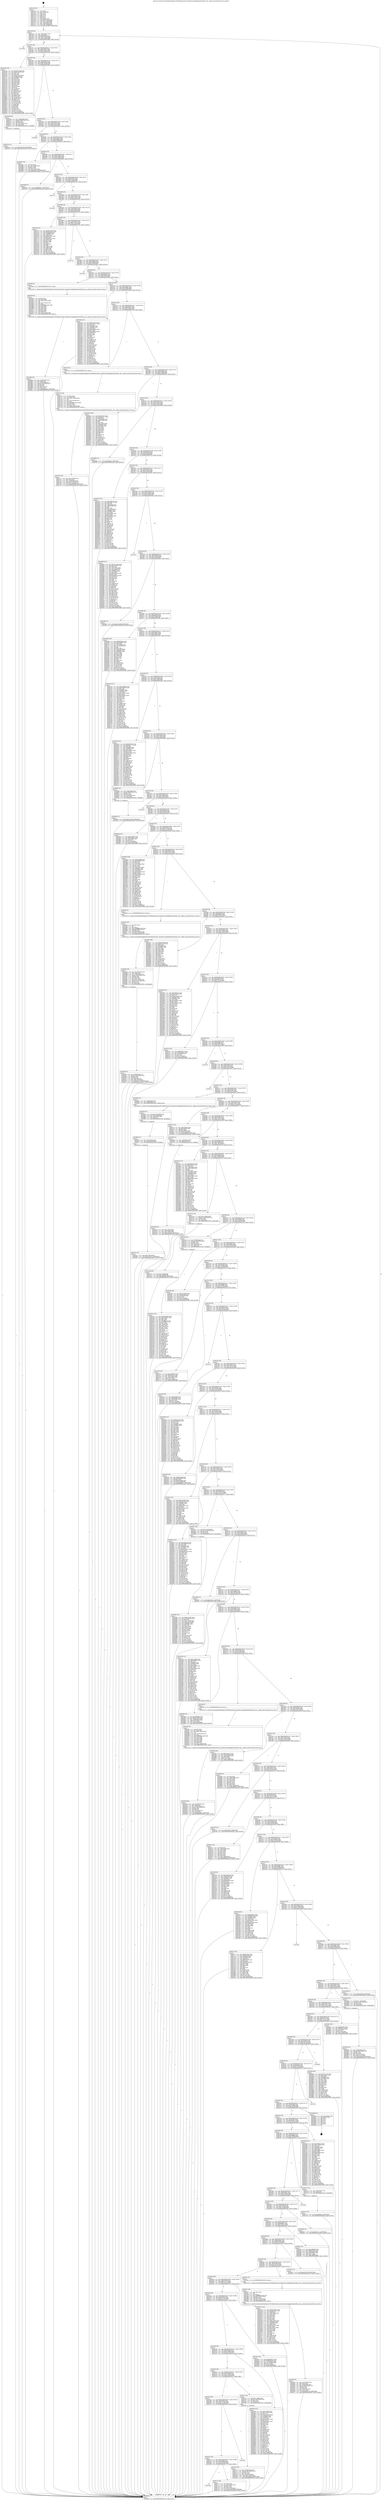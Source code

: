digraph "0x401ca0" {
  label = "0x401ca0 (/mnt/c/Users/mathe/Desktop/tcc/POCII/binaries/extr_linuxdriversusbgadgetudcbcm63xx_udc.c_iudma_read_Final-ollvm.out::main(0))"
  labelloc = "t"
  node[shape=record]

  Entry [label="",width=0.3,height=0.3,shape=circle,fillcolor=black,style=filled]
  "0x401cd2" [label="{
     0x401cd2 [32]\l
     | [instrs]\l
     &nbsp;&nbsp;0x401cd2 \<+6\>: mov -0x98(%rbp),%eax\l
     &nbsp;&nbsp;0x401cd8 \<+2\>: mov %eax,%ecx\l
     &nbsp;&nbsp;0x401cda \<+6\>: sub $0x82e938df,%ecx\l
     &nbsp;&nbsp;0x401ce0 \<+6\>: mov %eax,-0x9c(%rbp)\l
     &nbsp;&nbsp;0x401ce6 \<+6\>: mov %ecx,-0xa0(%rbp)\l
     &nbsp;&nbsp;0x401cec \<+6\>: je 000000000040399d \<main+0x1cfd\>\l
  }"]
  "0x40399d" [label="{
     0x40399d\l
  }", style=dashed]
  "0x401cf2" [label="{
     0x401cf2 [28]\l
     | [instrs]\l
     &nbsp;&nbsp;0x401cf2 \<+5\>: jmp 0000000000401cf7 \<main+0x57\>\l
     &nbsp;&nbsp;0x401cf7 \<+6\>: mov -0x9c(%rbp),%eax\l
     &nbsp;&nbsp;0x401cfd \<+5\>: sub $0x8359ae32,%eax\l
     &nbsp;&nbsp;0x401d02 \<+6\>: mov %eax,-0xa4(%rbp)\l
     &nbsp;&nbsp;0x401d08 \<+6\>: je 00000000004037ab \<main+0x1b0b\>\l
  }"]
  Exit [label="",width=0.3,height=0.3,shape=circle,fillcolor=black,style=filled,peripheries=2]
  "0x4037ab" [label="{
     0x4037ab [144]\l
     | [instrs]\l
     &nbsp;&nbsp;0x4037ab \<+5\>: mov $0x385376bd,%eax\l
     &nbsp;&nbsp;0x4037b0 \<+5\>: mov $0x6a718c09,%ecx\l
     &nbsp;&nbsp;0x4037b5 \<+2\>: mov $0x1,%dl\l
     &nbsp;&nbsp;0x4037b7 \<+2\>: xor %esi,%esi\l
     &nbsp;&nbsp;0x4037b9 \<+7\>: movl $0x0,-0x3c(%rbp)\l
     &nbsp;&nbsp;0x4037c0 \<+7\>: mov 0x406064,%edi\l
     &nbsp;&nbsp;0x4037c7 \<+8\>: mov 0x40606c,%r8d\l
     &nbsp;&nbsp;0x4037cf \<+3\>: sub $0x1,%esi\l
     &nbsp;&nbsp;0x4037d2 \<+3\>: mov %edi,%r9d\l
     &nbsp;&nbsp;0x4037d5 \<+3\>: add %esi,%r9d\l
     &nbsp;&nbsp;0x4037d8 \<+4\>: imul %r9d,%edi\l
     &nbsp;&nbsp;0x4037dc \<+3\>: and $0x1,%edi\l
     &nbsp;&nbsp;0x4037df \<+3\>: cmp $0x0,%edi\l
     &nbsp;&nbsp;0x4037e2 \<+4\>: sete %r10b\l
     &nbsp;&nbsp;0x4037e6 \<+4\>: cmp $0xa,%r8d\l
     &nbsp;&nbsp;0x4037ea \<+4\>: setl %r11b\l
     &nbsp;&nbsp;0x4037ee \<+3\>: mov %r10b,%bl\l
     &nbsp;&nbsp;0x4037f1 \<+3\>: xor $0xff,%bl\l
     &nbsp;&nbsp;0x4037f4 \<+3\>: mov %r11b,%r14b\l
     &nbsp;&nbsp;0x4037f7 \<+4\>: xor $0xff,%r14b\l
     &nbsp;&nbsp;0x4037fb \<+3\>: xor $0x1,%dl\l
     &nbsp;&nbsp;0x4037fe \<+3\>: mov %bl,%r15b\l
     &nbsp;&nbsp;0x403801 \<+4\>: and $0xff,%r15b\l
     &nbsp;&nbsp;0x403805 \<+3\>: and %dl,%r10b\l
     &nbsp;&nbsp;0x403808 \<+3\>: mov %r14b,%r12b\l
     &nbsp;&nbsp;0x40380b \<+4\>: and $0xff,%r12b\l
     &nbsp;&nbsp;0x40380f \<+3\>: and %dl,%r11b\l
     &nbsp;&nbsp;0x403812 \<+3\>: or %r10b,%r15b\l
     &nbsp;&nbsp;0x403815 \<+3\>: or %r11b,%r12b\l
     &nbsp;&nbsp;0x403818 \<+3\>: xor %r12b,%r15b\l
     &nbsp;&nbsp;0x40381b \<+3\>: or %r14b,%bl\l
     &nbsp;&nbsp;0x40381e \<+3\>: xor $0xff,%bl\l
     &nbsp;&nbsp;0x403821 \<+3\>: or $0x1,%dl\l
     &nbsp;&nbsp;0x403824 \<+2\>: and %dl,%bl\l
     &nbsp;&nbsp;0x403826 \<+3\>: or %bl,%r15b\l
     &nbsp;&nbsp;0x403829 \<+4\>: test $0x1,%r15b\l
     &nbsp;&nbsp;0x40382d \<+3\>: cmovne %ecx,%eax\l
     &nbsp;&nbsp;0x403830 \<+6\>: mov %eax,-0x98(%rbp)\l
     &nbsp;&nbsp;0x403836 \<+5\>: jmp 0000000000403a8f \<main+0x1def\>\l
  }"]
  "0x401d0e" [label="{
     0x401d0e [28]\l
     | [instrs]\l
     &nbsp;&nbsp;0x401d0e \<+5\>: jmp 0000000000401d13 \<main+0x73\>\l
     &nbsp;&nbsp;0x401d13 \<+6\>: mov -0x9c(%rbp),%eax\l
     &nbsp;&nbsp;0x401d19 \<+5\>: sub $0x8919f1e6,%eax\l
     &nbsp;&nbsp;0x401d1e \<+6\>: mov %eax,-0xa8(%rbp)\l
     &nbsp;&nbsp;0x401d24 \<+6\>: je 0000000000403506 \<main+0x1866\>\l
  }"]
  "0x40371e" [label="{
     0x40371e [15]\l
     | [instrs]\l
     &nbsp;&nbsp;0x40371e \<+10\>: movl $0xaa605e8a,-0x98(%rbp)\l
     &nbsp;&nbsp;0x403728 \<+5\>: jmp 0000000000403a8f \<main+0x1def\>\l
  }"]
  "0x403506" [label="{
     0x403506 [30]\l
     | [instrs]\l
     &nbsp;&nbsp;0x403506 \<+4\>: mov -0x68(%rbp),%rax\l
     &nbsp;&nbsp;0x40350a \<+7\>: movslq -0x90(%rbp),%rcx\l
     &nbsp;&nbsp;0x403511 \<+4\>: shl $0x5,%rcx\l
     &nbsp;&nbsp;0x403515 \<+3\>: add %rcx,%rax\l
     &nbsp;&nbsp;0x403518 \<+4\>: mov 0x10(%rax),%rax\l
     &nbsp;&nbsp;0x40351c \<+3\>: mov %rax,%rdi\l
     &nbsp;&nbsp;0x40351f \<+5\>: call 0000000000401030 \<free@plt\>\l
     | [calls]\l
     &nbsp;&nbsp;0x401030 \{1\} (unknown)\l
  }"]
  "0x401d2a" [label="{
     0x401d2a [28]\l
     | [instrs]\l
     &nbsp;&nbsp;0x401d2a \<+5\>: jmp 0000000000401d2f \<main+0x8f\>\l
     &nbsp;&nbsp;0x401d2f \<+6\>: mov -0x9c(%rbp),%eax\l
     &nbsp;&nbsp;0x401d35 \<+5\>: sub $0x8ac4a753,%eax\l
     &nbsp;&nbsp;0x401d3a \<+6\>: mov %eax,-0xac(%rbp)\l
     &nbsp;&nbsp;0x401d40 \<+6\>: je 00000000004039d0 \<main+0x1d30\>\l
  }"]
  "0x4036d9" [label="{
     0x4036d9 [15]\l
     | [instrs]\l
     &nbsp;&nbsp;0x4036d9 \<+10\>: movl $0x327c4a29,-0x98(%rbp)\l
     &nbsp;&nbsp;0x4036e3 \<+5\>: jmp 0000000000403a8f \<main+0x1def\>\l
  }"]
  "0x4039d0" [label="{
     0x4039d0\l
  }", style=dashed]
  "0x401d46" [label="{
     0x401d46 [28]\l
     | [instrs]\l
     &nbsp;&nbsp;0x401d46 \<+5\>: jmp 0000000000401d4b \<main+0xab\>\l
     &nbsp;&nbsp;0x401d4b \<+6\>: mov -0x9c(%rbp),%eax\l
     &nbsp;&nbsp;0x401d51 \<+5\>: sub $0x8ada0b65,%eax\l
     &nbsp;&nbsp;0x401d56 \<+6\>: mov %eax,-0xb0(%rbp)\l
     &nbsp;&nbsp;0x401d5c \<+6\>: je 00000000004029b1 \<main+0xd11\>\l
  }"]
  "0x403524" [label="{
     0x403524 [15]\l
     | [instrs]\l
     &nbsp;&nbsp;0x403524 \<+10\>: movl $0x1e9e792b,-0x98(%rbp)\l
     &nbsp;&nbsp;0x40352e \<+5\>: jmp 0000000000403a8f \<main+0x1def\>\l
  }"]
  "0x4029b1" [label="{
     0x4029b1 [28]\l
     | [instrs]\l
     &nbsp;&nbsp;0x4029b1 \<+2\>: xor %eax,%eax\l
     &nbsp;&nbsp;0x4029b3 \<+3\>: mov -0x74(%rbp),%ecx\l
     &nbsp;&nbsp;0x4029b6 \<+3\>: sub $0x1,%eax\l
     &nbsp;&nbsp;0x4029b9 \<+2\>: sub %eax,%ecx\l
     &nbsp;&nbsp;0x4029bb \<+3\>: mov %ecx,-0x74(%rbp)\l
     &nbsp;&nbsp;0x4029be \<+10\>: movl $0x6d557169,-0x98(%rbp)\l
     &nbsp;&nbsp;0x4029c8 \<+5\>: jmp 0000000000403a8f \<main+0x1def\>\l
  }"]
  "0x401d62" [label="{
     0x401d62 [28]\l
     | [instrs]\l
     &nbsp;&nbsp;0x401d62 \<+5\>: jmp 0000000000401d67 \<main+0xc7\>\l
     &nbsp;&nbsp;0x401d67 \<+6\>: mov -0x9c(%rbp),%eax\l
     &nbsp;&nbsp;0x401d6d \<+5\>: sub $0x90c24b83,%eax\l
     &nbsp;&nbsp;0x401d72 \<+6\>: mov %eax,-0xb4(%rbp)\l
     &nbsp;&nbsp;0x401d78 \<+6\>: je 00000000004034d6 \<main+0x1836\>\l
  }"]
  "0x4031f1" [label="{
     0x4031f1 [142]\l
     | [instrs]\l
     &nbsp;&nbsp;0x4031f1 \<+5\>: mov $0xb5818686,%edx\l
     &nbsp;&nbsp;0x4031f6 \<+5\>: mov $0x3392be32,%esi\l
     &nbsp;&nbsp;0x4031fb \<+3\>: mov $0x1,%r8b\l
     &nbsp;&nbsp;0x4031fe \<+3\>: xor %r9d,%r9d\l
     &nbsp;&nbsp;0x403201 \<+8\>: mov 0x406064,%r10d\l
     &nbsp;&nbsp;0x403209 \<+8\>: mov 0x40606c,%r11d\l
     &nbsp;&nbsp;0x403211 \<+4\>: sub $0x1,%r9d\l
     &nbsp;&nbsp;0x403215 \<+3\>: mov %r10d,%ebx\l
     &nbsp;&nbsp;0x403218 \<+3\>: add %r9d,%ebx\l
     &nbsp;&nbsp;0x40321b \<+4\>: imul %ebx,%r10d\l
     &nbsp;&nbsp;0x40321f \<+4\>: and $0x1,%r10d\l
     &nbsp;&nbsp;0x403223 \<+4\>: cmp $0x0,%r10d\l
     &nbsp;&nbsp;0x403227 \<+4\>: sete %r14b\l
     &nbsp;&nbsp;0x40322b \<+4\>: cmp $0xa,%r11d\l
     &nbsp;&nbsp;0x40322f \<+4\>: setl %r15b\l
     &nbsp;&nbsp;0x403233 \<+3\>: mov %r14b,%r12b\l
     &nbsp;&nbsp;0x403236 \<+4\>: xor $0xff,%r12b\l
     &nbsp;&nbsp;0x40323a \<+3\>: mov %r15b,%r13b\l
     &nbsp;&nbsp;0x40323d \<+4\>: xor $0xff,%r13b\l
     &nbsp;&nbsp;0x403241 \<+4\>: xor $0x1,%r8b\l
     &nbsp;&nbsp;0x403245 \<+3\>: mov %r12b,%al\l
     &nbsp;&nbsp;0x403248 \<+2\>: and $0xff,%al\l
     &nbsp;&nbsp;0x40324a \<+3\>: and %r8b,%r14b\l
     &nbsp;&nbsp;0x40324d \<+3\>: mov %r13b,%cl\l
     &nbsp;&nbsp;0x403250 \<+3\>: and $0xff,%cl\l
     &nbsp;&nbsp;0x403253 \<+3\>: and %r8b,%r15b\l
     &nbsp;&nbsp;0x403256 \<+3\>: or %r14b,%al\l
     &nbsp;&nbsp;0x403259 \<+3\>: or %r15b,%cl\l
     &nbsp;&nbsp;0x40325c \<+2\>: xor %cl,%al\l
     &nbsp;&nbsp;0x40325e \<+3\>: or %r13b,%r12b\l
     &nbsp;&nbsp;0x403261 \<+4\>: xor $0xff,%r12b\l
     &nbsp;&nbsp;0x403265 \<+4\>: or $0x1,%r8b\l
     &nbsp;&nbsp;0x403269 \<+3\>: and %r8b,%r12b\l
     &nbsp;&nbsp;0x40326c \<+3\>: or %r12b,%al\l
     &nbsp;&nbsp;0x40326f \<+2\>: test $0x1,%al\l
     &nbsp;&nbsp;0x403271 \<+3\>: cmovne %esi,%edx\l
     &nbsp;&nbsp;0x403274 \<+6\>: mov %edx,-0x98(%rbp)\l
     &nbsp;&nbsp;0x40327a \<+5\>: jmp 0000000000403a8f \<main+0x1def\>\l
  }"]
  "0x4034d6" [label="{
     0x4034d6 [15]\l
     | [instrs]\l
     &nbsp;&nbsp;0x4034d6 \<+10\>: movl $0x6b69db17,-0x98(%rbp)\l
     &nbsp;&nbsp;0x4034e0 \<+5\>: jmp 0000000000403a8f \<main+0x1def\>\l
  }"]
  "0x401d7e" [label="{
     0x401d7e [28]\l
     | [instrs]\l
     &nbsp;&nbsp;0x401d7e \<+5\>: jmp 0000000000401d83 \<main+0xe3\>\l
     &nbsp;&nbsp;0x401d83 \<+6\>: mov -0x9c(%rbp),%eax\l
     &nbsp;&nbsp;0x401d89 \<+5\>: sub $0x92477e20,%eax\l
     &nbsp;&nbsp;0x401d8e \<+6\>: mov %eax,-0xb8(%rbp)\l
     &nbsp;&nbsp;0x401d94 \<+6\>: je 000000000040373c \<main+0x1a9c\>\l
  }"]
  "0x402fcc" [label="{
     0x402fcc [25]\l
     | [instrs]\l
     &nbsp;&nbsp;0x402fcc \<+10\>: movl $0x0,-0x8c(%rbp)\l
     &nbsp;&nbsp;0x402fd6 \<+10\>: movl $0x237d357d,-0x98(%rbp)\l
     &nbsp;&nbsp;0x402fe0 \<+5\>: jmp 0000000000403a8f \<main+0x1def\>\l
  }"]
  "0x40373c" [label="{
     0x40373c\l
  }", style=dashed]
  "0x401d9a" [label="{
     0x401d9a [28]\l
     | [instrs]\l
     &nbsp;&nbsp;0x401d9a \<+5\>: jmp 0000000000401d9f \<main+0xff\>\l
     &nbsp;&nbsp;0x401d9f \<+6\>: mov -0x9c(%rbp),%eax\l
     &nbsp;&nbsp;0x401da5 \<+5\>: sub $0x93e7db25,%eax\l
     &nbsp;&nbsp;0x401daa \<+6\>: mov %eax,-0xbc(%rbp)\l
     &nbsp;&nbsp;0x401db0 \<+6\>: je 0000000000403a1b \<main+0x1d7b\>\l
  }"]
  "0x402fbd" [label="{
     0x402fbd [15]\l
     | [instrs]\l
     &nbsp;&nbsp;0x402fbd \<+4\>: mov -0x58(%rbp),%rdi\l
     &nbsp;&nbsp;0x402fc1 \<+6\>: mov %eax,-0x200(%rbp)\l
     &nbsp;&nbsp;0x402fc7 \<+5\>: call 0000000000401030 \<free@plt\>\l
     | [calls]\l
     &nbsp;&nbsp;0x401030 \{1\} (unknown)\l
  }"]
  "0x403a1b" [label="{
     0x403a1b\l
  }", style=dashed]
  "0x401db6" [label="{
     0x401db6 [28]\l
     | [instrs]\l
     &nbsp;&nbsp;0x401db6 \<+5\>: jmp 0000000000401dbb \<main+0x11b\>\l
     &nbsp;&nbsp;0x401dbb \<+6\>: mov -0x9c(%rbp),%eax\l
     &nbsp;&nbsp;0x401dc1 \<+5\>: sub $0xaa605e8a,%eax\l
     &nbsp;&nbsp;0x401dc6 \<+6\>: mov %eax,-0xc0(%rbp)\l
     &nbsp;&nbsp;0x401dcc \<+6\>: je 0000000000403750 \<main+0x1ab0\>\l
  }"]
  "0x402fa0" [label="{
     0x402fa0 [29]\l
     | [instrs]\l
     &nbsp;&nbsp;0x402fa0 \<+10\>: movabs $0x4040b6,%rdi\l
     &nbsp;&nbsp;0x402faa \<+6\>: mov %eax,-0x88(%rbp)\l
     &nbsp;&nbsp;0x402fb0 \<+6\>: mov -0x88(%rbp),%esi\l
     &nbsp;&nbsp;0x402fb6 \<+2\>: mov $0x0,%al\l
     &nbsp;&nbsp;0x402fb8 \<+5\>: call 0000000000401040 \<printf@plt\>\l
     | [calls]\l
     &nbsp;&nbsp;0x401040 \{1\} (unknown)\l
  }"]
  "0x403750" [label="{
     0x403750 [91]\l
     | [instrs]\l
     &nbsp;&nbsp;0x403750 \<+5\>: mov $0x385376bd,%eax\l
     &nbsp;&nbsp;0x403755 \<+5\>: mov $0x8359ae32,%ecx\l
     &nbsp;&nbsp;0x40375a \<+7\>: mov 0x406064,%edx\l
     &nbsp;&nbsp;0x403761 \<+7\>: mov 0x40606c,%esi\l
     &nbsp;&nbsp;0x403768 \<+2\>: mov %edx,%edi\l
     &nbsp;&nbsp;0x40376a \<+6\>: add $0x8f0a15c3,%edi\l
     &nbsp;&nbsp;0x403770 \<+3\>: sub $0x1,%edi\l
     &nbsp;&nbsp;0x403773 \<+6\>: sub $0x8f0a15c3,%edi\l
     &nbsp;&nbsp;0x403779 \<+3\>: imul %edi,%edx\l
     &nbsp;&nbsp;0x40377c \<+3\>: and $0x1,%edx\l
     &nbsp;&nbsp;0x40377f \<+3\>: cmp $0x0,%edx\l
     &nbsp;&nbsp;0x403782 \<+4\>: sete %r8b\l
     &nbsp;&nbsp;0x403786 \<+3\>: cmp $0xa,%esi\l
     &nbsp;&nbsp;0x403789 \<+4\>: setl %r9b\l
     &nbsp;&nbsp;0x40378d \<+3\>: mov %r8b,%r10b\l
     &nbsp;&nbsp;0x403790 \<+3\>: and %r9b,%r10b\l
     &nbsp;&nbsp;0x403793 \<+3\>: xor %r9b,%r8b\l
     &nbsp;&nbsp;0x403796 \<+3\>: or %r8b,%r10b\l
     &nbsp;&nbsp;0x403799 \<+4\>: test $0x1,%r10b\l
     &nbsp;&nbsp;0x40379d \<+3\>: cmovne %ecx,%eax\l
     &nbsp;&nbsp;0x4037a0 \<+6\>: mov %eax,-0x98(%rbp)\l
     &nbsp;&nbsp;0x4037a6 \<+5\>: jmp 0000000000403a8f \<main+0x1def\>\l
  }"]
  "0x401dd2" [label="{
     0x401dd2 [28]\l
     | [instrs]\l
     &nbsp;&nbsp;0x401dd2 \<+5\>: jmp 0000000000401dd7 \<main+0x137\>\l
     &nbsp;&nbsp;0x401dd7 \<+6\>: mov -0x9c(%rbp),%eax\l
     &nbsp;&nbsp;0x401ddd \<+5\>: sub $0xb414cec3,%eax\l
     &nbsp;&nbsp;0x401de2 \<+6\>: mov %eax,-0xc4(%rbp)\l
     &nbsp;&nbsp;0x401de8 \<+6\>: je 000000000040372d \<main+0x1a8d\>\l
  }"]
  "0x402def" [label="{
     0x402def [45]\l
     | [instrs]\l
     &nbsp;&nbsp;0x402def \<+6\>: mov -0x1fc(%rbp),%ecx\l
     &nbsp;&nbsp;0x402df5 \<+3\>: imul %eax,%ecx\l
     &nbsp;&nbsp;0x402df8 \<+4\>: mov -0x68(%rbp),%rsi\l
     &nbsp;&nbsp;0x402dfc \<+4\>: movslq -0x6c(%rbp),%rdi\l
     &nbsp;&nbsp;0x402e00 \<+4\>: shl $0x5,%rdi\l
     &nbsp;&nbsp;0x402e04 \<+3\>: add %rdi,%rsi\l
     &nbsp;&nbsp;0x402e07 \<+4\>: mov 0x18(%rsi),%rsi\l
     &nbsp;&nbsp;0x402e0b \<+2\>: mov %ecx,(%rsi)\l
     &nbsp;&nbsp;0x402e0d \<+10\>: movl $0x3400c21b,-0x98(%rbp)\l
     &nbsp;&nbsp;0x402e17 \<+5\>: jmp 0000000000403a8f \<main+0x1def\>\l
  }"]
  "0x40372d" [label="{
     0x40372d\l
  }", style=dashed]
  "0x401dee" [label="{
     0x401dee [28]\l
     | [instrs]\l
     &nbsp;&nbsp;0x401dee \<+5\>: jmp 0000000000401df3 \<main+0x153\>\l
     &nbsp;&nbsp;0x401df3 \<+6\>: mov -0x9c(%rbp),%eax\l
     &nbsp;&nbsp;0x401df9 \<+5\>: sub $0xb5818686,%eax\l
     &nbsp;&nbsp;0x401dfe \<+6\>: mov %eax,-0xc8(%rbp)\l
     &nbsp;&nbsp;0x401e04 \<+6\>: je 00000000004039ee \<main+0x1d4e\>\l
  }"]
  "0x402dc7" [label="{
     0x402dc7 [40]\l
     | [instrs]\l
     &nbsp;&nbsp;0x402dc7 \<+5\>: mov $0x2,%ecx\l
     &nbsp;&nbsp;0x402dcc \<+1\>: cltd\l
     &nbsp;&nbsp;0x402dcd \<+2\>: idiv %ecx\l
     &nbsp;&nbsp;0x402dcf \<+6\>: imul $0xfffffffe,%edx,%ecx\l
     &nbsp;&nbsp;0x402dd5 \<+6\>: add $0x12632c46,%ecx\l
     &nbsp;&nbsp;0x402ddb \<+3\>: add $0x1,%ecx\l
     &nbsp;&nbsp;0x402dde \<+6\>: sub $0x12632c46,%ecx\l
     &nbsp;&nbsp;0x402de4 \<+6\>: mov %ecx,-0x1fc(%rbp)\l
     &nbsp;&nbsp;0x402dea \<+5\>: call 0000000000401160 \<next_i\>\l
     | [calls]\l
     &nbsp;&nbsp;0x401160 \{1\} (/mnt/c/Users/mathe/Desktop/tcc/POCII/binaries/extr_linuxdriversusbgadgetudcbcm63xx_udc.c_iudma_read_Final-ollvm.out::next_i)\l
  }"]
  "0x4039ee" [label="{
     0x4039ee\l
  }", style=dashed]
  "0x401e0a" [label="{
     0x401e0a [28]\l
     | [instrs]\l
     &nbsp;&nbsp;0x401e0a \<+5\>: jmp 0000000000401e0f \<main+0x16f\>\l
     &nbsp;&nbsp;0x401e0f \<+6\>: mov -0x9c(%rbp),%eax\l
     &nbsp;&nbsp;0x401e15 \<+5\>: sub $0xb6f3b38a,%eax\l
     &nbsp;&nbsp;0x401e1a \<+6\>: mov %eax,-0xcc(%rbp)\l
     &nbsp;&nbsp;0x401e20 \<+6\>: je 000000000040294a \<main+0xcaa\>\l
  }"]
  "0x402c73" [label="{
     0x402c73 [44]\l
     | [instrs]\l
     &nbsp;&nbsp;0x402c73 \<+4\>: mov -0x68(%rbp),%rdi\l
     &nbsp;&nbsp;0x402c77 \<+4\>: movslq -0x6c(%rbp),%rcx\l
     &nbsp;&nbsp;0x402c7b \<+4\>: shl $0x5,%rcx\l
     &nbsp;&nbsp;0x402c7f \<+3\>: add %rcx,%rdi\l
     &nbsp;&nbsp;0x402c82 \<+4\>: mov %rax,0x18(%rdi)\l
     &nbsp;&nbsp;0x402c86 \<+10\>: movl $0x0,-0x84(%rbp)\l
     &nbsp;&nbsp;0x402c90 \<+10\>: movl $0x346eb4eb,-0x98(%rbp)\l
     &nbsp;&nbsp;0x402c9a \<+5\>: jmp 0000000000403a8f \<main+0x1def\>\l
  }"]
  "0x40294a" [label="{
     0x40294a [5]\l
     | [instrs]\l
     &nbsp;&nbsp;0x40294a \<+5\>: call 0000000000401160 \<next_i\>\l
     | [calls]\l
     &nbsp;&nbsp;0x401160 \{1\} (/mnt/c/Users/mathe/Desktop/tcc/POCII/binaries/extr_linuxdriversusbgadgetudcbcm63xx_udc.c_iudma_read_Final-ollvm.out::next_i)\l
  }"]
  "0x401e26" [label="{
     0x401e26 [28]\l
     | [instrs]\l
     &nbsp;&nbsp;0x401e26 \<+5\>: jmp 0000000000401e2b \<main+0x18b\>\l
     &nbsp;&nbsp;0x401e2b \<+6\>: mov -0x9c(%rbp),%eax\l
     &nbsp;&nbsp;0x401e31 \<+5\>: sub $0xba4f4664,%eax\l
     &nbsp;&nbsp;0x401e36 \<+6\>: mov %eax,-0xd0(%rbp)\l
     &nbsp;&nbsp;0x401e3c \<+6\>: je 0000000000402e46 \<main+0x11a6\>\l
  }"]
  "0x402b29" [label="{
     0x402b29 [46]\l
     | [instrs]\l
     &nbsp;&nbsp;0x402b29 \<+6\>: mov -0x1f8(%rbp),%ecx\l
     &nbsp;&nbsp;0x402b2f \<+3\>: imul %eax,%ecx\l
     &nbsp;&nbsp;0x402b32 \<+4\>: mov -0x68(%rbp),%r8\l
     &nbsp;&nbsp;0x402b36 \<+4\>: movslq -0x6c(%rbp),%r9\l
     &nbsp;&nbsp;0x402b3a \<+4\>: shl $0x5,%r9\l
     &nbsp;&nbsp;0x402b3e \<+3\>: add %r9,%r8\l
     &nbsp;&nbsp;0x402b41 \<+4\>: mov 0x10(%r8),%r8\l
     &nbsp;&nbsp;0x402b45 \<+3\>: mov %ecx,(%r8)\l
     &nbsp;&nbsp;0x402b48 \<+10\>: movl $0xf6463fb3,-0x98(%rbp)\l
     &nbsp;&nbsp;0x402b52 \<+5\>: jmp 0000000000403a8f \<main+0x1def\>\l
  }"]
  "0x402e46" [label="{
     0x402e46 [147]\l
     | [instrs]\l
     &nbsp;&nbsp;0x402e46 \<+5\>: mov $0x8ac4a753,%eax\l
     &nbsp;&nbsp;0x402e4b \<+5\>: mov $0x1a182ca5,%ecx\l
     &nbsp;&nbsp;0x402e50 \<+2\>: mov $0x1,%dl\l
     &nbsp;&nbsp;0x402e52 \<+7\>: mov 0x406064,%esi\l
     &nbsp;&nbsp;0x402e59 \<+7\>: mov 0x40606c,%edi\l
     &nbsp;&nbsp;0x402e60 \<+3\>: mov %esi,%r8d\l
     &nbsp;&nbsp;0x402e63 \<+7\>: sub $0x643bbe04,%r8d\l
     &nbsp;&nbsp;0x402e6a \<+4\>: sub $0x1,%r8d\l
     &nbsp;&nbsp;0x402e6e \<+7\>: add $0x643bbe04,%r8d\l
     &nbsp;&nbsp;0x402e75 \<+4\>: imul %r8d,%esi\l
     &nbsp;&nbsp;0x402e79 \<+3\>: and $0x1,%esi\l
     &nbsp;&nbsp;0x402e7c \<+3\>: cmp $0x0,%esi\l
     &nbsp;&nbsp;0x402e7f \<+4\>: sete %r9b\l
     &nbsp;&nbsp;0x402e83 \<+3\>: cmp $0xa,%edi\l
     &nbsp;&nbsp;0x402e86 \<+4\>: setl %r10b\l
     &nbsp;&nbsp;0x402e8a \<+3\>: mov %r9b,%r11b\l
     &nbsp;&nbsp;0x402e8d \<+4\>: xor $0xff,%r11b\l
     &nbsp;&nbsp;0x402e91 \<+3\>: mov %r10b,%bl\l
     &nbsp;&nbsp;0x402e94 \<+3\>: xor $0xff,%bl\l
     &nbsp;&nbsp;0x402e97 \<+3\>: xor $0x0,%dl\l
     &nbsp;&nbsp;0x402e9a \<+3\>: mov %r11b,%r14b\l
     &nbsp;&nbsp;0x402e9d \<+4\>: and $0x0,%r14b\l
     &nbsp;&nbsp;0x402ea1 \<+3\>: and %dl,%r9b\l
     &nbsp;&nbsp;0x402ea4 \<+3\>: mov %bl,%r15b\l
     &nbsp;&nbsp;0x402ea7 \<+4\>: and $0x0,%r15b\l
     &nbsp;&nbsp;0x402eab \<+3\>: and %dl,%r10b\l
     &nbsp;&nbsp;0x402eae \<+3\>: or %r9b,%r14b\l
     &nbsp;&nbsp;0x402eb1 \<+3\>: or %r10b,%r15b\l
     &nbsp;&nbsp;0x402eb4 \<+3\>: xor %r15b,%r14b\l
     &nbsp;&nbsp;0x402eb7 \<+3\>: or %bl,%r11b\l
     &nbsp;&nbsp;0x402eba \<+4\>: xor $0xff,%r11b\l
     &nbsp;&nbsp;0x402ebe \<+3\>: or $0x0,%dl\l
     &nbsp;&nbsp;0x402ec1 \<+3\>: and %dl,%r11b\l
     &nbsp;&nbsp;0x402ec4 \<+3\>: or %r11b,%r14b\l
     &nbsp;&nbsp;0x402ec7 \<+4\>: test $0x1,%r14b\l
     &nbsp;&nbsp;0x402ecb \<+3\>: cmovne %ecx,%eax\l
     &nbsp;&nbsp;0x402ece \<+6\>: mov %eax,-0x98(%rbp)\l
     &nbsp;&nbsp;0x402ed4 \<+5\>: jmp 0000000000403a8f \<main+0x1def\>\l
  }"]
  "0x401e42" [label="{
     0x401e42 [28]\l
     | [instrs]\l
     &nbsp;&nbsp;0x401e42 \<+5\>: jmp 0000000000401e47 \<main+0x1a7\>\l
     &nbsp;&nbsp;0x401e47 \<+6\>: mov -0x9c(%rbp),%eax\l
     &nbsp;&nbsp;0x401e4d \<+5\>: sub $0xbdf55031,%eax\l
     &nbsp;&nbsp;0x401e52 \<+6\>: mov %eax,-0xd4(%rbp)\l
     &nbsp;&nbsp;0x401e58 \<+6\>: je 0000000000402720 \<main+0xa80\>\l
  }"]
  "0x402af5" [label="{
     0x402af5 [52]\l
     | [instrs]\l
     &nbsp;&nbsp;0x402af5 \<+2\>: xor %ecx,%ecx\l
     &nbsp;&nbsp;0x402af7 \<+5\>: mov $0x2,%edx\l
     &nbsp;&nbsp;0x402afc \<+6\>: mov %edx,-0x1f4(%rbp)\l
     &nbsp;&nbsp;0x402b02 \<+1\>: cltd\l
     &nbsp;&nbsp;0x402b03 \<+6\>: mov -0x1f4(%rbp),%esi\l
     &nbsp;&nbsp;0x402b09 \<+2\>: idiv %esi\l
     &nbsp;&nbsp;0x402b0b \<+6\>: imul $0xfffffffe,%edx,%edx\l
     &nbsp;&nbsp;0x402b11 \<+2\>: mov %ecx,%edi\l
     &nbsp;&nbsp;0x402b13 \<+2\>: sub %edx,%edi\l
     &nbsp;&nbsp;0x402b15 \<+2\>: mov %ecx,%edx\l
     &nbsp;&nbsp;0x402b17 \<+3\>: sub $0x1,%edx\l
     &nbsp;&nbsp;0x402b1a \<+2\>: add %edx,%edi\l
     &nbsp;&nbsp;0x402b1c \<+2\>: sub %edi,%ecx\l
     &nbsp;&nbsp;0x402b1e \<+6\>: mov %ecx,-0x1f8(%rbp)\l
     &nbsp;&nbsp;0x402b24 \<+5\>: call 0000000000401160 \<next_i\>\l
     | [calls]\l
     &nbsp;&nbsp;0x401160 \{1\} (/mnt/c/Users/mathe/Desktop/tcc/POCII/binaries/extr_linuxdriversusbgadgetudcbcm63xx_udc.c_iudma_read_Final-ollvm.out::next_i)\l
  }"]
  "0x402720" [label="{
     0x402720 [5]\l
     | [instrs]\l
     &nbsp;&nbsp;0x402720 \<+5\>: call 0000000000401160 \<next_i\>\l
     | [calls]\l
     &nbsp;&nbsp;0x401160 \{1\} (/mnt/c/Users/mathe/Desktop/tcc/POCII/binaries/extr_linuxdriversusbgadgetudcbcm63xx_udc.c_iudma_read_Final-ollvm.out::next_i)\l
  }"]
  "0x401e5e" [label="{
     0x401e5e [28]\l
     | [instrs]\l
     &nbsp;&nbsp;0x401e5e \<+5\>: jmp 0000000000401e63 \<main+0x1c3\>\l
     &nbsp;&nbsp;0x401e63 \<+6\>: mov -0x9c(%rbp),%eax\l
     &nbsp;&nbsp;0x401e69 \<+5\>: sub $0xbf2249f6,%eax\l
     &nbsp;&nbsp;0x401e6e \<+6\>: mov %eax,-0xd8(%rbp)\l
     &nbsp;&nbsp;0x401e74 \<+6\>: je 000000000040281d \<main+0xb7d\>\l
  }"]
  "0x4029e4" [label="{
     0x4029e4 [41]\l
     | [instrs]\l
     &nbsp;&nbsp;0x4029e4 \<+4\>: mov -0x68(%rbp),%rdi\l
     &nbsp;&nbsp;0x4029e8 \<+4\>: movslq -0x6c(%rbp),%rcx\l
     &nbsp;&nbsp;0x4029ec \<+4\>: shl $0x5,%rcx\l
     &nbsp;&nbsp;0x4029f0 \<+3\>: add %rcx,%rdi\l
     &nbsp;&nbsp;0x4029f3 \<+4\>: mov %rax,0x10(%rdi)\l
     &nbsp;&nbsp;0x4029f7 \<+7\>: movl $0x0,-0x7c(%rbp)\l
     &nbsp;&nbsp;0x4029fe \<+10\>: movl $0x34ee626d,-0x98(%rbp)\l
     &nbsp;&nbsp;0x402a08 \<+5\>: jmp 0000000000403a8f \<main+0x1def\>\l
  }"]
  "0x40281d" [label="{
     0x40281d [106]\l
     | [instrs]\l
     &nbsp;&nbsp;0x40281d \<+5\>: mov $0x820cb53,%eax\l
     &nbsp;&nbsp;0x402822 \<+5\>: mov $0x482501c7,%ecx\l
     &nbsp;&nbsp;0x402827 \<+2\>: xor %edx,%edx\l
     &nbsp;&nbsp;0x402829 \<+3\>: mov -0x6c(%rbp),%esi\l
     &nbsp;&nbsp;0x40282c \<+3\>: cmp -0x60(%rbp),%esi\l
     &nbsp;&nbsp;0x40282f \<+4\>: setl %dil\l
     &nbsp;&nbsp;0x402833 \<+4\>: and $0x1,%dil\l
     &nbsp;&nbsp;0x402837 \<+4\>: mov %dil,-0x30(%rbp)\l
     &nbsp;&nbsp;0x40283b \<+7\>: mov 0x406064,%esi\l
     &nbsp;&nbsp;0x402842 \<+8\>: mov 0x40606c,%r8d\l
     &nbsp;&nbsp;0x40284a \<+3\>: sub $0x1,%edx\l
     &nbsp;&nbsp;0x40284d \<+3\>: mov %esi,%r9d\l
     &nbsp;&nbsp;0x402850 \<+3\>: add %edx,%r9d\l
     &nbsp;&nbsp;0x402853 \<+4\>: imul %r9d,%esi\l
     &nbsp;&nbsp;0x402857 \<+3\>: and $0x1,%esi\l
     &nbsp;&nbsp;0x40285a \<+3\>: cmp $0x0,%esi\l
     &nbsp;&nbsp;0x40285d \<+4\>: sete %dil\l
     &nbsp;&nbsp;0x402861 \<+4\>: cmp $0xa,%r8d\l
     &nbsp;&nbsp;0x402865 \<+4\>: setl %r10b\l
     &nbsp;&nbsp;0x402869 \<+3\>: mov %dil,%r11b\l
     &nbsp;&nbsp;0x40286c \<+3\>: and %r10b,%r11b\l
     &nbsp;&nbsp;0x40286f \<+3\>: xor %r10b,%dil\l
     &nbsp;&nbsp;0x402872 \<+3\>: or %dil,%r11b\l
     &nbsp;&nbsp;0x402875 \<+4\>: test $0x1,%r11b\l
     &nbsp;&nbsp;0x402879 \<+3\>: cmovne %ecx,%eax\l
     &nbsp;&nbsp;0x40287c \<+6\>: mov %eax,-0x98(%rbp)\l
     &nbsp;&nbsp;0x402882 \<+5\>: jmp 0000000000403a8f \<main+0x1def\>\l
  }"]
  "0x401e7a" [label="{
     0x401e7a [28]\l
     | [instrs]\l
     &nbsp;&nbsp;0x401e7a \<+5\>: jmp 0000000000401e7f \<main+0x1df\>\l
     &nbsp;&nbsp;0x401e7f \<+6\>: mov -0x9c(%rbp),%eax\l
     &nbsp;&nbsp;0x401e85 \<+5\>: sub $0xc2e3761f,%eax\l
     &nbsp;&nbsp;0x401e8a \<+6\>: mov %eax,-0xdc(%rbp)\l
     &nbsp;&nbsp;0x401e90 \<+6\>: je 000000000040368b \<main+0x19eb\>\l
  }"]
  "0x402983" [label="{
     0x402983 [46]\l
     | [instrs]\l
     &nbsp;&nbsp;0x402983 \<+6\>: mov -0x1f0(%rbp),%ecx\l
     &nbsp;&nbsp;0x402989 \<+3\>: imul %eax,%ecx\l
     &nbsp;&nbsp;0x40298c \<+4\>: mov -0x68(%rbp),%r8\l
     &nbsp;&nbsp;0x402990 \<+4\>: movslq -0x6c(%rbp),%r9\l
     &nbsp;&nbsp;0x402994 \<+4\>: shl $0x5,%r9\l
     &nbsp;&nbsp;0x402998 \<+3\>: add %r9,%r8\l
     &nbsp;&nbsp;0x40299b \<+4\>: mov 0x8(%r8),%r8\l
     &nbsp;&nbsp;0x40299f \<+3\>: mov %ecx,(%r8)\l
     &nbsp;&nbsp;0x4029a2 \<+10\>: movl $0x8ada0b65,-0x98(%rbp)\l
     &nbsp;&nbsp;0x4029ac \<+5\>: jmp 0000000000403a8f \<main+0x1def\>\l
  }"]
  "0x40368b" [label="{
     0x40368b [15]\l
     | [instrs]\l
     &nbsp;&nbsp;0x40368b \<+10\>: movl $0x2f9ef08c,-0x98(%rbp)\l
     &nbsp;&nbsp;0x403695 \<+5\>: jmp 0000000000403a8f \<main+0x1def\>\l
  }"]
  "0x401e96" [label="{
     0x401e96 [28]\l
     | [instrs]\l
     &nbsp;&nbsp;0x401e96 \<+5\>: jmp 0000000000401e9b \<main+0x1fb\>\l
     &nbsp;&nbsp;0x401e9b \<+6\>: mov -0x9c(%rbp),%eax\l
     &nbsp;&nbsp;0x401ea1 \<+5\>: sub $0xc99ebeaf,%eax\l
     &nbsp;&nbsp;0x401ea6 \<+6\>: mov %eax,-0xe0(%rbp)\l
     &nbsp;&nbsp;0x401eac \<+6\>: je 0000000000403078 \<main+0x13d8\>\l
  }"]
  "0x40294f" [label="{
     0x40294f [52]\l
     | [instrs]\l
     &nbsp;&nbsp;0x40294f \<+2\>: xor %ecx,%ecx\l
     &nbsp;&nbsp;0x402951 \<+5\>: mov $0x2,%edx\l
     &nbsp;&nbsp;0x402956 \<+6\>: mov %edx,-0x1ec(%rbp)\l
     &nbsp;&nbsp;0x40295c \<+1\>: cltd\l
     &nbsp;&nbsp;0x40295d \<+6\>: mov -0x1ec(%rbp),%esi\l
     &nbsp;&nbsp;0x402963 \<+2\>: idiv %esi\l
     &nbsp;&nbsp;0x402965 \<+6\>: imul $0xfffffffe,%edx,%edx\l
     &nbsp;&nbsp;0x40296b \<+2\>: mov %ecx,%edi\l
     &nbsp;&nbsp;0x40296d \<+2\>: sub %edx,%edi\l
     &nbsp;&nbsp;0x40296f \<+2\>: mov %ecx,%edx\l
     &nbsp;&nbsp;0x402971 \<+3\>: sub $0x1,%edx\l
     &nbsp;&nbsp;0x402974 \<+2\>: add %edx,%edi\l
     &nbsp;&nbsp;0x402976 \<+2\>: sub %edi,%ecx\l
     &nbsp;&nbsp;0x402978 \<+6\>: mov %ecx,-0x1f0(%rbp)\l
     &nbsp;&nbsp;0x40297e \<+5\>: call 0000000000401160 \<next_i\>\l
     | [calls]\l
     &nbsp;&nbsp;0x401160 \{1\} (/mnt/c/Users/mathe/Desktop/tcc/POCII/binaries/extr_linuxdriversusbgadgetudcbcm63xx_udc.c_iudma_read_Final-ollvm.out::next_i)\l
  }"]
  "0x403078" [label="{
     0x403078 [170]\l
     | [instrs]\l
     &nbsp;&nbsp;0x403078 \<+5\>: mov $0x4c0bb738,%eax\l
     &nbsp;&nbsp;0x40307d \<+5\>: mov $0x3d39372,%ecx\l
     &nbsp;&nbsp;0x403082 \<+2\>: mov $0x1,%dl\l
     &nbsp;&nbsp;0x403084 \<+6\>: mov -0x8c(%rbp),%esi\l
     &nbsp;&nbsp;0x40308a \<+3\>: cmp -0x60(%rbp),%esi\l
     &nbsp;&nbsp;0x40308d \<+4\>: setl %dil\l
     &nbsp;&nbsp;0x403091 \<+4\>: and $0x1,%dil\l
     &nbsp;&nbsp;0x403095 \<+4\>: mov %dil,-0x2d(%rbp)\l
     &nbsp;&nbsp;0x403099 \<+7\>: mov 0x406064,%esi\l
     &nbsp;&nbsp;0x4030a0 \<+8\>: mov 0x40606c,%r8d\l
     &nbsp;&nbsp;0x4030a8 \<+3\>: mov %esi,%r9d\l
     &nbsp;&nbsp;0x4030ab \<+7\>: sub $0xa64fe40,%r9d\l
     &nbsp;&nbsp;0x4030b2 \<+4\>: sub $0x1,%r9d\l
     &nbsp;&nbsp;0x4030b6 \<+7\>: add $0xa64fe40,%r9d\l
     &nbsp;&nbsp;0x4030bd \<+4\>: imul %r9d,%esi\l
     &nbsp;&nbsp;0x4030c1 \<+3\>: and $0x1,%esi\l
     &nbsp;&nbsp;0x4030c4 \<+3\>: cmp $0x0,%esi\l
     &nbsp;&nbsp;0x4030c7 \<+4\>: sete %dil\l
     &nbsp;&nbsp;0x4030cb \<+4\>: cmp $0xa,%r8d\l
     &nbsp;&nbsp;0x4030cf \<+4\>: setl %r10b\l
     &nbsp;&nbsp;0x4030d3 \<+3\>: mov %dil,%r11b\l
     &nbsp;&nbsp;0x4030d6 \<+4\>: xor $0xff,%r11b\l
     &nbsp;&nbsp;0x4030da \<+3\>: mov %r10b,%bl\l
     &nbsp;&nbsp;0x4030dd \<+3\>: xor $0xff,%bl\l
     &nbsp;&nbsp;0x4030e0 \<+3\>: xor $0x1,%dl\l
     &nbsp;&nbsp;0x4030e3 \<+3\>: mov %r11b,%r14b\l
     &nbsp;&nbsp;0x4030e6 \<+4\>: and $0xff,%r14b\l
     &nbsp;&nbsp;0x4030ea \<+3\>: and %dl,%dil\l
     &nbsp;&nbsp;0x4030ed \<+3\>: mov %bl,%r15b\l
     &nbsp;&nbsp;0x4030f0 \<+4\>: and $0xff,%r15b\l
     &nbsp;&nbsp;0x4030f4 \<+3\>: and %dl,%r10b\l
     &nbsp;&nbsp;0x4030f7 \<+3\>: or %dil,%r14b\l
     &nbsp;&nbsp;0x4030fa \<+3\>: or %r10b,%r15b\l
     &nbsp;&nbsp;0x4030fd \<+3\>: xor %r15b,%r14b\l
     &nbsp;&nbsp;0x403100 \<+3\>: or %bl,%r11b\l
     &nbsp;&nbsp;0x403103 \<+4\>: xor $0xff,%r11b\l
     &nbsp;&nbsp;0x403107 \<+3\>: or $0x1,%dl\l
     &nbsp;&nbsp;0x40310a \<+3\>: and %dl,%r11b\l
     &nbsp;&nbsp;0x40310d \<+3\>: or %r11b,%r14b\l
     &nbsp;&nbsp;0x403110 \<+4\>: test $0x1,%r14b\l
     &nbsp;&nbsp;0x403114 \<+3\>: cmovne %ecx,%eax\l
     &nbsp;&nbsp;0x403117 \<+6\>: mov %eax,-0x98(%rbp)\l
     &nbsp;&nbsp;0x40311d \<+5\>: jmp 0000000000403a8f \<main+0x1def\>\l
  }"]
  "0x401eb2" [label="{
     0x401eb2 [28]\l
     | [instrs]\l
     &nbsp;&nbsp;0x401eb2 \<+5\>: jmp 0000000000401eb7 \<main+0x217\>\l
     &nbsp;&nbsp;0x401eb7 \<+6\>: mov -0x9c(%rbp),%eax\l
     &nbsp;&nbsp;0x401ebd \<+5\>: sub $0xcc0652a2,%eax\l
     &nbsp;&nbsp;0x401ec2 \<+6\>: mov %eax,-0xe4(%rbp)\l
     &nbsp;&nbsp;0x401ec8 \<+6\>: je 00000000004038a0 \<main+0x1c00\>\l
  }"]
  "0x402903" [label="{
     0x402903 [41]\l
     | [instrs]\l
     &nbsp;&nbsp;0x402903 \<+4\>: mov -0x68(%rbp),%rsi\l
     &nbsp;&nbsp;0x402907 \<+4\>: movslq -0x6c(%rbp),%rdi\l
     &nbsp;&nbsp;0x40290b \<+4\>: shl $0x5,%rdi\l
     &nbsp;&nbsp;0x40290f \<+3\>: add %rdi,%rsi\l
     &nbsp;&nbsp;0x402912 \<+4\>: mov %rax,0x8(%rsi)\l
     &nbsp;&nbsp;0x402916 \<+7\>: movl $0x0,-0x74(%rbp)\l
     &nbsp;&nbsp;0x40291d \<+10\>: movl $0x6d557169,-0x98(%rbp)\l
     &nbsp;&nbsp;0x402927 \<+5\>: jmp 0000000000403a8f \<main+0x1def\>\l
  }"]
  "0x4038a0" [label="{
     0x4038a0 [153]\l
     | [instrs]\l
     &nbsp;&nbsp;0x4038a0 \<+5\>: mov $0x7921c195,%eax\l
     &nbsp;&nbsp;0x4038a5 \<+5\>: mov $0x4e1ba86e,%ecx\l
     &nbsp;&nbsp;0x4038aa \<+2\>: mov $0x1,%dl\l
     &nbsp;&nbsp;0x4038ac \<+3\>: mov -0x3c(%rbp),%esi\l
     &nbsp;&nbsp;0x4038af \<+3\>: mov %esi,-0x2c(%rbp)\l
     &nbsp;&nbsp;0x4038b2 \<+7\>: mov 0x406064,%esi\l
     &nbsp;&nbsp;0x4038b9 \<+7\>: mov 0x40606c,%edi\l
     &nbsp;&nbsp;0x4038c0 \<+3\>: mov %esi,%r8d\l
     &nbsp;&nbsp;0x4038c3 \<+7\>: sub $0x9e4087c8,%r8d\l
     &nbsp;&nbsp;0x4038ca \<+4\>: sub $0x1,%r8d\l
     &nbsp;&nbsp;0x4038ce \<+7\>: add $0x9e4087c8,%r8d\l
     &nbsp;&nbsp;0x4038d5 \<+4\>: imul %r8d,%esi\l
     &nbsp;&nbsp;0x4038d9 \<+3\>: and $0x1,%esi\l
     &nbsp;&nbsp;0x4038dc \<+3\>: cmp $0x0,%esi\l
     &nbsp;&nbsp;0x4038df \<+4\>: sete %r9b\l
     &nbsp;&nbsp;0x4038e3 \<+3\>: cmp $0xa,%edi\l
     &nbsp;&nbsp;0x4038e6 \<+4\>: setl %r10b\l
     &nbsp;&nbsp;0x4038ea \<+3\>: mov %r9b,%r11b\l
     &nbsp;&nbsp;0x4038ed \<+4\>: xor $0xff,%r11b\l
     &nbsp;&nbsp;0x4038f1 \<+3\>: mov %r10b,%bl\l
     &nbsp;&nbsp;0x4038f4 \<+3\>: xor $0xff,%bl\l
     &nbsp;&nbsp;0x4038f7 \<+3\>: xor $0x0,%dl\l
     &nbsp;&nbsp;0x4038fa \<+3\>: mov %r11b,%r14b\l
     &nbsp;&nbsp;0x4038fd \<+4\>: and $0x0,%r14b\l
     &nbsp;&nbsp;0x403901 \<+3\>: and %dl,%r9b\l
     &nbsp;&nbsp;0x403904 \<+3\>: mov %bl,%r15b\l
     &nbsp;&nbsp;0x403907 \<+4\>: and $0x0,%r15b\l
     &nbsp;&nbsp;0x40390b \<+3\>: and %dl,%r10b\l
     &nbsp;&nbsp;0x40390e \<+3\>: or %r9b,%r14b\l
     &nbsp;&nbsp;0x403911 \<+3\>: or %r10b,%r15b\l
     &nbsp;&nbsp;0x403914 \<+3\>: xor %r15b,%r14b\l
     &nbsp;&nbsp;0x403917 \<+3\>: or %bl,%r11b\l
     &nbsp;&nbsp;0x40391a \<+4\>: xor $0xff,%r11b\l
     &nbsp;&nbsp;0x40391e \<+3\>: or $0x0,%dl\l
     &nbsp;&nbsp;0x403921 \<+3\>: and %dl,%r11b\l
     &nbsp;&nbsp;0x403924 \<+3\>: or %r11b,%r14b\l
     &nbsp;&nbsp;0x403927 \<+4\>: test $0x1,%r14b\l
     &nbsp;&nbsp;0x40392b \<+3\>: cmovne %ecx,%eax\l
     &nbsp;&nbsp;0x40392e \<+6\>: mov %eax,-0x98(%rbp)\l
     &nbsp;&nbsp;0x403934 \<+5\>: jmp 0000000000403a8f \<main+0x1def\>\l
  }"]
  "0x401ece" [label="{
     0x401ece [28]\l
     | [instrs]\l
     &nbsp;&nbsp;0x401ece \<+5\>: jmp 0000000000401ed3 \<main+0x233\>\l
     &nbsp;&nbsp;0x401ed3 \<+6\>: mov -0x9c(%rbp),%eax\l
     &nbsp;&nbsp;0x401ed9 \<+5\>: sub $0xd1e2a467,%eax\l
     &nbsp;&nbsp;0x401ede \<+6\>: mov %eax,-0xe8(%rbp)\l
     &nbsp;&nbsp;0x401ee4 \<+6\>: je 000000000040394e \<main+0x1cae\>\l
  }"]
  "0x4028d2" [label="{
     0x4028d2 [49]\l
     | [instrs]\l
     &nbsp;&nbsp;0x4028d2 \<+6\>: mov -0x1e8(%rbp),%ecx\l
     &nbsp;&nbsp;0x4028d8 \<+3\>: imul %eax,%ecx\l
     &nbsp;&nbsp;0x4028db \<+4\>: mov -0x68(%rbp),%rsi\l
     &nbsp;&nbsp;0x4028df \<+4\>: movslq -0x6c(%rbp),%rdi\l
     &nbsp;&nbsp;0x4028e3 \<+4\>: shl $0x5,%rdi\l
     &nbsp;&nbsp;0x4028e7 \<+3\>: add %rdi,%rsi\l
     &nbsp;&nbsp;0x4028ea \<+2\>: mov %ecx,(%rsi)\l
     &nbsp;&nbsp;0x4028ec \<+7\>: movl $0x1,-0x70(%rbp)\l
     &nbsp;&nbsp;0x4028f3 \<+4\>: movslq -0x70(%rbp),%rsi\l
     &nbsp;&nbsp;0x4028f7 \<+4\>: shl $0x2,%rsi\l
     &nbsp;&nbsp;0x4028fb \<+3\>: mov %rsi,%rdi\l
     &nbsp;&nbsp;0x4028fe \<+5\>: call 0000000000401050 \<malloc@plt\>\l
     | [calls]\l
     &nbsp;&nbsp;0x401050 \{1\} (unknown)\l
  }"]
  "0x40394e" [label="{
     0x40394e\l
  }", style=dashed]
  "0x401eea" [label="{
     0x401eea [28]\l
     | [instrs]\l
     &nbsp;&nbsp;0x401eea \<+5\>: jmp 0000000000401eef \<main+0x24f\>\l
     &nbsp;&nbsp;0x401eef \<+6\>: mov -0x9c(%rbp),%eax\l
     &nbsp;&nbsp;0x401ef5 \<+5\>: sub $0xd7a62469,%eax\l
     &nbsp;&nbsp;0x401efa \<+6\>: mov %eax,-0xec(%rbp)\l
     &nbsp;&nbsp;0x401f00 \<+6\>: je 00000000004026f3 \<main+0xa53\>\l
  }"]
  "0x4028aa" [label="{
     0x4028aa [40]\l
     | [instrs]\l
     &nbsp;&nbsp;0x4028aa \<+5\>: mov $0x2,%ecx\l
     &nbsp;&nbsp;0x4028af \<+1\>: cltd\l
     &nbsp;&nbsp;0x4028b0 \<+2\>: idiv %ecx\l
     &nbsp;&nbsp;0x4028b2 \<+6\>: imul $0xfffffffe,%edx,%ecx\l
     &nbsp;&nbsp;0x4028b8 \<+6\>: add $0x8c656014,%ecx\l
     &nbsp;&nbsp;0x4028be \<+3\>: add $0x1,%ecx\l
     &nbsp;&nbsp;0x4028c1 \<+6\>: sub $0x8c656014,%ecx\l
     &nbsp;&nbsp;0x4028c7 \<+6\>: mov %ecx,-0x1e8(%rbp)\l
     &nbsp;&nbsp;0x4028cd \<+5\>: call 0000000000401160 \<next_i\>\l
     | [calls]\l
     &nbsp;&nbsp;0x401160 \{1\} (/mnt/c/Users/mathe/Desktop/tcc/POCII/binaries/extr_linuxdriversusbgadgetudcbcm63xx_udc.c_iudma_read_Final-ollvm.out::next_i)\l
  }"]
  "0x4026f3" [label="{
     0x4026f3 [15]\l
     | [instrs]\l
     &nbsp;&nbsp;0x4026f3 \<+10\>: movl $0x17b324d6,-0x98(%rbp)\l
     &nbsp;&nbsp;0x4026fd \<+5\>: jmp 0000000000403a8f \<main+0x1def\>\l
  }"]
  "0x401f06" [label="{
     0x401f06 [28]\l
     | [instrs]\l
     &nbsp;&nbsp;0x401f06 \<+5\>: jmp 0000000000401f0b \<main+0x26b\>\l
     &nbsp;&nbsp;0x401f0b \<+6\>: mov -0x9c(%rbp),%eax\l
     &nbsp;&nbsp;0x401f11 \<+5\>: sub $0xd9997a86,%eax\l
     &nbsp;&nbsp;0x401f16 \<+6\>: mov %eax,-0xf0(%rbp)\l
     &nbsp;&nbsp;0x401f1c \<+6\>: je 0000000000402a68 \<main+0xdc8\>\l
  }"]
  "0x4027a8" [label="{
     0x4027a8 [26]\l
     | [instrs]\l
     &nbsp;&nbsp;0x4027a8 \<+4\>: mov %rax,-0x68(%rbp)\l
     &nbsp;&nbsp;0x4027ac \<+7\>: movl $0x0,-0x6c(%rbp)\l
     &nbsp;&nbsp;0x4027b3 \<+10\>: movl $0x38064ffa,-0x98(%rbp)\l
     &nbsp;&nbsp;0x4027bd \<+5\>: jmp 0000000000403a8f \<main+0x1def\>\l
  }"]
  "0x402a68" [label="{
     0x402a68 [106]\l
     | [instrs]\l
     &nbsp;&nbsp;0x402a68 \<+5\>: mov $0x6093ab5a,%eax\l
     &nbsp;&nbsp;0x402a6d \<+5\>: mov $0x16efd2b0,%ecx\l
     &nbsp;&nbsp;0x402a72 \<+2\>: xor %edx,%edx\l
     &nbsp;&nbsp;0x402a74 \<+3\>: mov -0x7c(%rbp),%esi\l
     &nbsp;&nbsp;0x402a77 \<+3\>: cmp -0x78(%rbp),%esi\l
     &nbsp;&nbsp;0x402a7a \<+4\>: setl %dil\l
     &nbsp;&nbsp;0x402a7e \<+4\>: and $0x1,%dil\l
     &nbsp;&nbsp;0x402a82 \<+4\>: mov %dil,-0x2f(%rbp)\l
     &nbsp;&nbsp;0x402a86 \<+7\>: mov 0x406064,%esi\l
     &nbsp;&nbsp;0x402a8d \<+8\>: mov 0x40606c,%r8d\l
     &nbsp;&nbsp;0x402a95 \<+3\>: sub $0x1,%edx\l
     &nbsp;&nbsp;0x402a98 \<+3\>: mov %esi,%r9d\l
     &nbsp;&nbsp;0x402a9b \<+3\>: add %edx,%r9d\l
     &nbsp;&nbsp;0x402a9e \<+4\>: imul %r9d,%esi\l
     &nbsp;&nbsp;0x402aa2 \<+3\>: and $0x1,%esi\l
     &nbsp;&nbsp;0x402aa5 \<+3\>: cmp $0x0,%esi\l
     &nbsp;&nbsp;0x402aa8 \<+4\>: sete %dil\l
     &nbsp;&nbsp;0x402aac \<+4\>: cmp $0xa,%r8d\l
     &nbsp;&nbsp;0x402ab0 \<+4\>: setl %r10b\l
     &nbsp;&nbsp;0x402ab4 \<+3\>: mov %dil,%r11b\l
     &nbsp;&nbsp;0x402ab7 \<+3\>: and %r10b,%r11b\l
     &nbsp;&nbsp;0x402aba \<+3\>: xor %r10b,%dil\l
     &nbsp;&nbsp;0x402abd \<+3\>: or %dil,%r11b\l
     &nbsp;&nbsp;0x402ac0 \<+4\>: test $0x1,%r11b\l
     &nbsp;&nbsp;0x402ac4 \<+3\>: cmovne %ecx,%eax\l
     &nbsp;&nbsp;0x402ac7 \<+6\>: mov %eax,-0x98(%rbp)\l
     &nbsp;&nbsp;0x402acd \<+5\>: jmp 0000000000403a8f \<main+0x1def\>\l
  }"]
  "0x401f22" [label="{
     0x401f22 [28]\l
     | [instrs]\l
     &nbsp;&nbsp;0x401f22 \<+5\>: jmp 0000000000401f27 \<main+0x287\>\l
     &nbsp;&nbsp;0x401f27 \<+6\>: mov -0x9c(%rbp),%eax\l
     &nbsp;&nbsp;0x401f2d \<+5\>: sub $0xda6c8067,%eax\l
     &nbsp;&nbsp;0x401f32 \<+6\>: mov %eax,-0xf4(%rbp)\l
     &nbsp;&nbsp;0x401f38 \<+6\>: je 0000000000403140 \<main+0x14a0\>\l
  }"]
  "0x402596" [label="{
     0x402596\l
  }", style=dashed]
  "0x403140" [label="{
     0x403140 [147]\l
     | [instrs]\l
     &nbsp;&nbsp;0x403140 \<+5\>: mov $0xb5818686,%eax\l
     &nbsp;&nbsp;0x403145 \<+5\>: mov $0x159a86e1,%ecx\l
     &nbsp;&nbsp;0x40314a \<+2\>: mov $0x1,%dl\l
     &nbsp;&nbsp;0x40314c \<+7\>: mov 0x406064,%esi\l
     &nbsp;&nbsp;0x403153 \<+7\>: mov 0x40606c,%edi\l
     &nbsp;&nbsp;0x40315a \<+3\>: mov %esi,%r8d\l
     &nbsp;&nbsp;0x40315d \<+7\>: add $0x34345fc3,%r8d\l
     &nbsp;&nbsp;0x403164 \<+4\>: sub $0x1,%r8d\l
     &nbsp;&nbsp;0x403168 \<+7\>: sub $0x34345fc3,%r8d\l
     &nbsp;&nbsp;0x40316f \<+4\>: imul %r8d,%esi\l
     &nbsp;&nbsp;0x403173 \<+3\>: and $0x1,%esi\l
     &nbsp;&nbsp;0x403176 \<+3\>: cmp $0x0,%esi\l
     &nbsp;&nbsp;0x403179 \<+4\>: sete %r9b\l
     &nbsp;&nbsp;0x40317d \<+3\>: cmp $0xa,%edi\l
     &nbsp;&nbsp;0x403180 \<+4\>: setl %r10b\l
     &nbsp;&nbsp;0x403184 \<+3\>: mov %r9b,%r11b\l
     &nbsp;&nbsp;0x403187 \<+4\>: xor $0xff,%r11b\l
     &nbsp;&nbsp;0x40318b \<+3\>: mov %r10b,%bl\l
     &nbsp;&nbsp;0x40318e \<+3\>: xor $0xff,%bl\l
     &nbsp;&nbsp;0x403191 \<+3\>: xor $0x1,%dl\l
     &nbsp;&nbsp;0x403194 \<+3\>: mov %r11b,%r14b\l
     &nbsp;&nbsp;0x403197 \<+4\>: and $0xff,%r14b\l
     &nbsp;&nbsp;0x40319b \<+3\>: and %dl,%r9b\l
     &nbsp;&nbsp;0x40319e \<+3\>: mov %bl,%r15b\l
     &nbsp;&nbsp;0x4031a1 \<+4\>: and $0xff,%r15b\l
     &nbsp;&nbsp;0x4031a5 \<+3\>: and %dl,%r10b\l
     &nbsp;&nbsp;0x4031a8 \<+3\>: or %r9b,%r14b\l
     &nbsp;&nbsp;0x4031ab \<+3\>: or %r10b,%r15b\l
     &nbsp;&nbsp;0x4031ae \<+3\>: xor %r15b,%r14b\l
     &nbsp;&nbsp;0x4031b1 \<+3\>: or %bl,%r11b\l
     &nbsp;&nbsp;0x4031b4 \<+4\>: xor $0xff,%r11b\l
     &nbsp;&nbsp;0x4031b8 \<+3\>: or $0x1,%dl\l
     &nbsp;&nbsp;0x4031bb \<+3\>: and %dl,%r11b\l
     &nbsp;&nbsp;0x4031be \<+3\>: or %r11b,%r14b\l
     &nbsp;&nbsp;0x4031c1 \<+4\>: test $0x1,%r14b\l
     &nbsp;&nbsp;0x4031c5 \<+3\>: cmovne %ecx,%eax\l
     &nbsp;&nbsp;0x4031c8 \<+6\>: mov %eax,-0x98(%rbp)\l
     &nbsp;&nbsp;0x4031ce \<+5\>: jmp 0000000000403a8f \<main+0x1def\>\l
  }"]
  "0x401f3e" [label="{
     0x401f3e [28]\l
     | [instrs]\l
     &nbsp;&nbsp;0x401f3e \<+5\>: jmp 0000000000401f43 \<main+0x2a3\>\l
     &nbsp;&nbsp;0x401f43 \<+6\>: mov -0x9c(%rbp),%eax\l
     &nbsp;&nbsp;0x401f49 \<+5\>: sub $0xdccf1f1f,%eax\l
     &nbsp;&nbsp;0x401f4e \<+6\>: mov %eax,-0xf8(%rbp)\l
     &nbsp;&nbsp;0x401f54 \<+6\>: je 000000000040328e \<main+0x15ee\>\l
  }"]
  "0x402775" [label="{
     0x402775 [28]\l
     | [instrs]\l
     &nbsp;&nbsp;0x402775 \<+2\>: xor %eax,%eax\l
     &nbsp;&nbsp;0x402777 \<+3\>: mov -0x5c(%rbp),%ecx\l
     &nbsp;&nbsp;0x40277a \<+3\>: sub $0x1,%eax\l
     &nbsp;&nbsp;0x40277d \<+2\>: sub %eax,%ecx\l
     &nbsp;&nbsp;0x40277f \<+3\>: mov %ecx,-0x5c(%rbp)\l
     &nbsp;&nbsp;0x402782 \<+10\>: movl $0x17b324d6,-0x98(%rbp)\l
     &nbsp;&nbsp;0x40278c \<+5\>: jmp 0000000000403a8f \<main+0x1def\>\l
  }"]
  "0x40328e" [label="{
     0x40328e [147]\l
     | [instrs]\l
     &nbsp;&nbsp;0x40328e \<+5\>: mov $0x93e7db25,%eax\l
     &nbsp;&nbsp;0x403293 \<+5\>: mov $0x6d4e177d,%ecx\l
     &nbsp;&nbsp;0x403298 \<+2\>: mov $0x1,%dl\l
     &nbsp;&nbsp;0x40329a \<+7\>: mov 0x406064,%esi\l
     &nbsp;&nbsp;0x4032a1 \<+7\>: mov 0x40606c,%edi\l
     &nbsp;&nbsp;0x4032a8 \<+3\>: mov %esi,%r8d\l
     &nbsp;&nbsp;0x4032ab \<+7\>: add $0x3b7819f5,%r8d\l
     &nbsp;&nbsp;0x4032b2 \<+4\>: sub $0x1,%r8d\l
     &nbsp;&nbsp;0x4032b6 \<+7\>: sub $0x3b7819f5,%r8d\l
     &nbsp;&nbsp;0x4032bd \<+4\>: imul %r8d,%esi\l
     &nbsp;&nbsp;0x4032c1 \<+3\>: and $0x1,%esi\l
     &nbsp;&nbsp;0x4032c4 \<+3\>: cmp $0x0,%esi\l
     &nbsp;&nbsp;0x4032c7 \<+4\>: sete %r9b\l
     &nbsp;&nbsp;0x4032cb \<+3\>: cmp $0xa,%edi\l
     &nbsp;&nbsp;0x4032ce \<+4\>: setl %r10b\l
     &nbsp;&nbsp;0x4032d2 \<+3\>: mov %r9b,%r11b\l
     &nbsp;&nbsp;0x4032d5 \<+4\>: xor $0xff,%r11b\l
     &nbsp;&nbsp;0x4032d9 \<+3\>: mov %r10b,%bl\l
     &nbsp;&nbsp;0x4032dc \<+3\>: xor $0xff,%bl\l
     &nbsp;&nbsp;0x4032df \<+3\>: xor $0x1,%dl\l
     &nbsp;&nbsp;0x4032e2 \<+3\>: mov %r11b,%r14b\l
     &nbsp;&nbsp;0x4032e5 \<+4\>: and $0xff,%r14b\l
     &nbsp;&nbsp;0x4032e9 \<+3\>: and %dl,%r9b\l
     &nbsp;&nbsp;0x4032ec \<+3\>: mov %bl,%r15b\l
     &nbsp;&nbsp;0x4032ef \<+4\>: and $0xff,%r15b\l
     &nbsp;&nbsp;0x4032f3 \<+3\>: and %dl,%r10b\l
     &nbsp;&nbsp;0x4032f6 \<+3\>: or %r9b,%r14b\l
     &nbsp;&nbsp;0x4032f9 \<+3\>: or %r10b,%r15b\l
     &nbsp;&nbsp;0x4032fc \<+3\>: xor %r15b,%r14b\l
     &nbsp;&nbsp;0x4032ff \<+3\>: or %bl,%r11b\l
     &nbsp;&nbsp;0x403302 \<+4\>: xor $0xff,%r11b\l
     &nbsp;&nbsp;0x403306 \<+3\>: or $0x1,%dl\l
     &nbsp;&nbsp;0x403309 \<+3\>: and %dl,%r11b\l
     &nbsp;&nbsp;0x40330c \<+3\>: or %r11b,%r14b\l
     &nbsp;&nbsp;0x40330f \<+4\>: test $0x1,%r14b\l
     &nbsp;&nbsp;0x403313 \<+3\>: cmovne %ecx,%eax\l
     &nbsp;&nbsp;0x403316 \<+6\>: mov %eax,-0x98(%rbp)\l
     &nbsp;&nbsp;0x40331c \<+5\>: jmp 0000000000403a8f \<main+0x1def\>\l
  }"]
  "0x401f5a" [label="{
     0x401f5a [28]\l
     | [instrs]\l
     &nbsp;&nbsp;0x401f5a \<+5\>: jmp 0000000000401f5f \<main+0x2bf\>\l
     &nbsp;&nbsp;0x401f5f \<+6\>: mov -0x9c(%rbp),%eax\l
     &nbsp;&nbsp;0x401f65 \<+5\>: sub $0xe3c2565b,%eax\l
     &nbsp;&nbsp;0x401f6a \<+6\>: mov %eax,-0xfc(%rbp)\l
     &nbsp;&nbsp;0x401f70 \<+6\>: je 00000000004036bb \<main+0x1a1b\>\l
  }"]
  "0x40257a" [label="{
     0x40257a [28]\l
     | [instrs]\l
     &nbsp;&nbsp;0x40257a \<+5\>: jmp 000000000040257f \<main+0x8df\>\l
     &nbsp;&nbsp;0x40257f \<+6\>: mov -0x9c(%rbp),%eax\l
     &nbsp;&nbsp;0x402585 \<+5\>: sub $0x7d300b0f,%eax\l
     &nbsp;&nbsp;0x40258a \<+6\>: mov %eax,-0x1dc(%rbp)\l
     &nbsp;&nbsp;0x402590 \<+6\>: je 0000000000402775 \<main+0xad5\>\l
  }"]
  "0x4036bb" [label="{
     0x4036bb [30]\l
     | [instrs]\l
     &nbsp;&nbsp;0x4036bb \<+4\>: mov -0x68(%rbp),%rax\l
     &nbsp;&nbsp;0x4036bf \<+7\>: movslq -0x94(%rbp),%rcx\l
     &nbsp;&nbsp;0x4036c6 \<+4\>: shl $0x5,%rcx\l
     &nbsp;&nbsp;0x4036ca \<+3\>: add %rcx,%rax\l
     &nbsp;&nbsp;0x4036cd \<+4\>: mov 0x18(%rax),%rax\l
     &nbsp;&nbsp;0x4036d1 \<+3\>: mov %rax,%rdi\l
     &nbsp;&nbsp;0x4036d4 \<+5\>: call 0000000000401030 \<free@plt\>\l
     | [calls]\l
     &nbsp;&nbsp;0x401030 \{1\} (unknown)\l
  }"]
  "0x401f76" [label="{
     0x401f76 [28]\l
     | [instrs]\l
     &nbsp;&nbsp;0x401f76 \<+5\>: jmp 0000000000401f7b \<main+0x2db\>\l
     &nbsp;&nbsp;0x401f7b \<+6\>: mov -0x9c(%rbp),%eax\l
     &nbsp;&nbsp;0x401f81 \<+5\>: sub $0xf132faf0,%eax\l
     &nbsp;&nbsp;0x401f86 \<+6\>: mov %eax,-0x100(%rbp)\l
     &nbsp;&nbsp;0x401f8c \<+6\>: je 0000000000403a56 \<main+0x1db6\>\l
  }"]
  "0x403a85" [label="{
     0x403a85\l
  }", style=dashed]
  "0x403a56" [label="{
     0x403a56\l
  }", style=dashed]
  "0x401f92" [label="{
     0x401f92 [28]\l
     | [instrs]\l
     &nbsp;&nbsp;0x401f92 \<+5\>: jmp 0000000000401f97 \<main+0x2f7\>\l
     &nbsp;&nbsp;0x401f97 \<+6\>: mov -0x9c(%rbp),%eax\l
     &nbsp;&nbsp;0x401f9d \<+5\>: sub $0xf1db3050,%eax\l
     &nbsp;&nbsp;0x401fa2 \<+6\>: mov %eax,-0x104(%rbp)\l
     &nbsp;&nbsp;0x401fa8 \<+6\>: je 0000000000402da4 \<main+0x1104\>\l
  }"]
  "0x40255e" [label="{
     0x40255e [28]\l
     | [instrs]\l
     &nbsp;&nbsp;0x40255e \<+5\>: jmp 0000000000402563 \<main+0x8c3\>\l
     &nbsp;&nbsp;0x402563 \<+6\>: mov -0x9c(%rbp),%eax\l
     &nbsp;&nbsp;0x402569 \<+5\>: sub $0x7921c195,%eax\l
     &nbsp;&nbsp;0x40256e \<+6\>: mov %eax,-0x1d8(%rbp)\l
     &nbsp;&nbsp;0x402574 \<+6\>: je 0000000000403a85 \<main+0x1de5\>\l
  }"]
  "0x402da4" [label="{
     0x402da4 [30]\l
     | [instrs]\l
     &nbsp;&nbsp;0x402da4 \<+5\>: mov $0xba4f4664,%eax\l
     &nbsp;&nbsp;0x402da9 \<+5\>: mov $0x6ccd4041,%ecx\l
     &nbsp;&nbsp;0x402dae \<+3\>: mov -0x2e(%rbp),%dl\l
     &nbsp;&nbsp;0x402db1 \<+3\>: test $0x1,%dl\l
     &nbsp;&nbsp;0x402db4 \<+3\>: cmovne %ecx,%eax\l
     &nbsp;&nbsp;0x402db7 \<+6\>: mov %eax,-0x98(%rbp)\l
     &nbsp;&nbsp;0x402dbd \<+5\>: jmp 0000000000403a8f \<main+0x1def\>\l
  }"]
  "0x401fae" [label="{
     0x401fae [28]\l
     | [instrs]\l
     &nbsp;&nbsp;0x401fae \<+5\>: jmp 0000000000401fb3 \<main+0x313\>\l
     &nbsp;&nbsp;0x401fb3 \<+6\>: mov -0x9c(%rbp),%eax\l
     &nbsp;&nbsp;0x401fb9 \<+5\>: sub $0xf5d757a0,%eax\l
     &nbsp;&nbsp;0x401fbe \<+6\>: mov %eax,-0x108(%rbp)\l
     &nbsp;&nbsp;0x401fc4 \<+6\>: je 0000000000402bad \<main+0xf0d\>\l
  }"]
  "0x402c5c" [label="{
     0x402c5c [23]\l
     | [instrs]\l
     &nbsp;&nbsp;0x402c5c \<+7\>: movl $0x1,-0x80(%rbp)\l
     &nbsp;&nbsp;0x402c63 \<+4\>: movslq -0x80(%rbp),%rax\l
     &nbsp;&nbsp;0x402c67 \<+4\>: shl $0x2,%rax\l
     &nbsp;&nbsp;0x402c6b \<+3\>: mov %rax,%rdi\l
     &nbsp;&nbsp;0x402c6e \<+5\>: call 0000000000401050 \<malloc@plt\>\l
     | [calls]\l
     &nbsp;&nbsp;0x401050 \{1\} (unknown)\l
  }"]
  "0x402bad" [label="{
     0x402bad [160]\l
     | [instrs]\l
     &nbsp;&nbsp;0x402bad \<+5\>: mov $0x82e938df,%eax\l
     &nbsp;&nbsp;0x402bb2 \<+5\>: mov $0x3d0aaff2,%ecx\l
     &nbsp;&nbsp;0x402bb7 \<+2\>: mov $0x1,%dl\l
     &nbsp;&nbsp;0x402bb9 \<+2\>: xor %esi,%esi\l
     &nbsp;&nbsp;0x402bbb \<+3\>: mov -0x7c(%rbp),%edi\l
     &nbsp;&nbsp;0x402bbe \<+3\>: sub $0x1,%esi\l
     &nbsp;&nbsp;0x402bc1 \<+2\>: sub %esi,%edi\l
     &nbsp;&nbsp;0x402bc3 \<+3\>: mov %edi,-0x7c(%rbp)\l
     &nbsp;&nbsp;0x402bc6 \<+7\>: mov 0x406064,%esi\l
     &nbsp;&nbsp;0x402bcd \<+7\>: mov 0x40606c,%edi\l
     &nbsp;&nbsp;0x402bd4 \<+3\>: mov %esi,%r8d\l
     &nbsp;&nbsp;0x402bd7 \<+7\>: sub $0xa30da4de,%r8d\l
     &nbsp;&nbsp;0x402bde \<+4\>: sub $0x1,%r8d\l
     &nbsp;&nbsp;0x402be2 \<+7\>: add $0xa30da4de,%r8d\l
     &nbsp;&nbsp;0x402be9 \<+4\>: imul %r8d,%esi\l
     &nbsp;&nbsp;0x402bed \<+3\>: and $0x1,%esi\l
     &nbsp;&nbsp;0x402bf0 \<+3\>: cmp $0x0,%esi\l
     &nbsp;&nbsp;0x402bf3 \<+4\>: sete %r9b\l
     &nbsp;&nbsp;0x402bf7 \<+3\>: cmp $0xa,%edi\l
     &nbsp;&nbsp;0x402bfa \<+4\>: setl %r10b\l
     &nbsp;&nbsp;0x402bfe \<+3\>: mov %r9b,%r11b\l
     &nbsp;&nbsp;0x402c01 \<+4\>: xor $0xff,%r11b\l
     &nbsp;&nbsp;0x402c05 \<+3\>: mov %r10b,%bl\l
     &nbsp;&nbsp;0x402c08 \<+3\>: xor $0xff,%bl\l
     &nbsp;&nbsp;0x402c0b \<+3\>: xor $0x1,%dl\l
     &nbsp;&nbsp;0x402c0e \<+3\>: mov %r11b,%r14b\l
     &nbsp;&nbsp;0x402c11 \<+4\>: and $0xff,%r14b\l
     &nbsp;&nbsp;0x402c15 \<+3\>: and %dl,%r9b\l
     &nbsp;&nbsp;0x402c18 \<+3\>: mov %bl,%r15b\l
     &nbsp;&nbsp;0x402c1b \<+4\>: and $0xff,%r15b\l
     &nbsp;&nbsp;0x402c1f \<+3\>: and %dl,%r10b\l
     &nbsp;&nbsp;0x402c22 \<+3\>: or %r9b,%r14b\l
     &nbsp;&nbsp;0x402c25 \<+3\>: or %r10b,%r15b\l
     &nbsp;&nbsp;0x402c28 \<+3\>: xor %r15b,%r14b\l
     &nbsp;&nbsp;0x402c2b \<+3\>: or %bl,%r11b\l
     &nbsp;&nbsp;0x402c2e \<+4\>: xor $0xff,%r11b\l
     &nbsp;&nbsp;0x402c32 \<+3\>: or $0x1,%dl\l
     &nbsp;&nbsp;0x402c35 \<+3\>: and %dl,%r11b\l
     &nbsp;&nbsp;0x402c38 \<+3\>: or %r11b,%r14b\l
     &nbsp;&nbsp;0x402c3b \<+4\>: test $0x1,%r14b\l
     &nbsp;&nbsp;0x402c3f \<+3\>: cmovne %ecx,%eax\l
     &nbsp;&nbsp;0x402c42 \<+6\>: mov %eax,-0x98(%rbp)\l
     &nbsp;&nbsp;0x402c48 \<+5\>: jmp 0000000000403a8f \<main+0x1def\>\l
  }"]
  "0x401fca" [label="{
     0x401fca [28]\l
     | [instrs]\l
     &nbsp;&nbsp;0x401fca \<+5\>: jmp 0000000000401fcf \<main+0x32f\>\l
     &nbsp;&nbsp;0x401fcf \<+6\>: mov -0x9c(%rbp),%eax\l
     &nbsp;&nbsp;0x401fd5 \<+5\>: sub $0xf62d977b,%eax\l
     &nbsp;&nbsp;0x401fda \<+6\>: mov %eax,-0x10c(%rbp)\l
     &nbsp;&nbsp;0x401fe0 \<+6\>: je 00000000004028a5 \<main+0xc05\>\l
  }"]
  "0x402542" [label="{
     0x402542 [28]\l
     | [instrs]\l
     &nbsp;&nbsp;0x402542 \<+5\>: jmp 0000000000402547 \<main+0x8a7\>\l
     &nbsp;&nbsp;0x402547 \<+6\>: mov -0x9c(%rbp),%eax\l
     &nbsp;&nbsp;0x40254d \<+5\>: sub $0x787a429d,%eax\l
     &nbsp;&nbsp;0x402552 \<+6\>: mov %eax,-0x1d4(%rbp)\l
     &nbsp;&nbsp;0x402558 \<+6\>: je 0000000000402c5c \<main+0xfbc\>\l
  }"]
  "0x4028a5" [label="{
     0x4028a5 [5]\l
     | [instrs]\l
     &nbsp;&nbsp;0x4028a5 \<+5\>: call 0000000000401160 \<next_i\>\l
     | [calls]\l
     &nbsp;&nbsp;0x401160 \{1\} (/mnt/c/Users/mathe/Desktop/tcc/POCII/binaries/extr_linuxdriversusbgadgetudcbcm63xx_udc.c_iudma_read_Final-ollvm.out::next_i)\l
  }"]
  "0x401fe6" [label="{
     0x401fe6 [28]\l
     | [instrs]\l
     &nbsp;&nbsp;0x401fe6 \<+5\>: jmp 0000000000401feb \<main+0x34b\>\l
     &nbsp;&nbsp;0x401feb \<+6\>: mov -0x9c(%rbp),%eax\l
     &nbsp;&nbsp;0x401ff1 \<+5\>: sub $0xf6463fb3,%eax\l
     &nbsp;&nbsp;0x401ff6 \<+6\>: mov %eax,-0x110(%rbp)\l
     &nbsp;&nbsp;0x401ffc \<+6\>: je 0000000000402b57 \<main+0xeb7\>\l
  }"]
  "0x4035ee" [label="{
     0x4035ee [157]\l
     | [instrs]\l
     &nbsp;&nbsp;0x4035ee \<+5\>: mov $0xf132faf0,%eax\l
     &nbsp;&nbsp;0x4035f3 \<+5\>: mov $0xc2e3761f,%ecx\l
     &nbsp;&nbsp;0x4035f8 \<+2\>: mov $0x1,%dl\l
     &nbsp;&nbsp;0x4035fa \<+10\>: movl $0x0,-0x94(%rbp)\l
     &nbsp;&nbsp;0x403604 \<+7\>: mov 0x406064,%esi\l
     &nbsp;&nbsp;0x40360b \<+7\>: mov 0x40606c,%edi\l
     &nbsp;&nbsp;0x403612 \<+3\>: mov %esi,%r8d\l
     &nbsp;&nbsp;0x403615 \<+7\>: add $0x932a1f02,%r8d\l
     &nbsp;&nbsp;0x40361c \<+4\>: sub $0x1,%r8d\l
     &nbsp;&nbsp;0x403620 \<+7\>: sub $0x932a1f02,%r8d\l
     &nbsp;&nbsp;0x403627 \<+4\>: imul %r8d,%esi\l
     &nbsp;&nbsp;0x40362b \<+3\>: and $0x1,%esi\l
     &nbsp;&nbsp;0x40362e \<+3\>: cmp $0x0,%esi\l
     &nbsp;&nbsp;0x403631 \<+4\>: sete %r9b\l
     &nbsp;&nbsp;0x403635 \<+3\>: cmp $0xa,%edi\l
     &nbsp;&nbsp;0x403638 \<+4\>: setl %r10b\l
     &nbsp;&nbsp;0x40363c \<+3\>: mov %r9b,%r11b\l
     &nbsp;&nbsp;0x40363f \<+4\>: xor $0xff,%r11b\l
     &nbsp;&nbsp;0x403643 \<+3\>: mov %r10b,%bl\l
     &nbsp;&nbsp;0x403646 \<+3\>: xor $0xff,%bl\l
     &nbsp;&nbsp;0x403649 \<+3\>: xor $0x0,%dl\l
     &nbsp;&nbsp;0x40364c \<+3\>: mov %r11b,%r14b\l
     &nbsp;&nbsp;0x40364f \<+4\>: and $0x0,%r14b\l
     &nbsp;&nbsp;0x403653 \<+3\>: and %dl,%r9b\l
     &nbsp;&nbsp;0x403656 \<+3\>: mov %bl,%r15b\l
     &nbsp;&nbsp;0x403659 \<+4\>: and $0x0,%r15b\l
     &nbsp;&nbsp;0x40365d \<+3\>: and %dl,%r10b\l
     &nbsp;&nbsp;0x403660 \<+3\>: or %r9b,%r14b\l
     &nbsp;&nbsp;0x403663 \<+3\>: or %r10b,%r15b\l
     &nbsp;&nbsp;0x403666 \<+3\>: xor %r15b,%r14b\l
     &nbsp;&nbsp;0x403669 \<+3\>: or %bl,%r11b\l
     &nbsp;&nbsp;0x40366c \<+4\>: xor $0xff,%r11b\l
     &nbsp;&nbsp;0x403670 \<+3\>: or $0x0,%dl\l
     &nbsp;&nbsp;0x403673 \<+3\>: and %dl,%r11b\l
     &nbsp;&nbsp;0x403676 \<+3\>: or %r11b,%r14b\l
     &nbsp;&nbsp;0x403679 \<+4\>: test $0x1,%r14b\l
     &nbsp;&nbsp;0x40367d \<+3\>: cmovne %ecx,%eax\l
     &nbsp;&nbsp;0x403680 \<+6\>: mov %eax,-0x98(%rbp)\l
     &nbsp;&nbsp;0x403686 \<+5\>: jmp 0000000000403a8f \<main+0x1def\>\l
  }"]
  "0x402b57" [label="{
     0x402b57 [86]\l
     | [instrs]\l
     &nbsp;&nbsp;0x402b57 \<+5\>: mov $0x82e938df,%eax\l
     &nbsp;&nbsp;0x402b5c \<+5\>: mov $0xf5d757a0,%ecx\l
     &nbsp;&nbsp;0x402b61 \<+2\>: xor %edx,%edx\l
     &nbsp;&nbsp;0x402b63 \<+7\>: mov 0x406064,%esi\l
     &nbsp;&nbsp;0x402b6a \<+7\>: mov 0x40606c,%edi\l
     &nbsp;&nbsp;0x402b71 \<+3\>: sub $0x1,%edx\l
     &nbsp;&nbsp;0x402b74 \<+3\>: mov %esi,%r8d\l
     &nbsp;&nbsp;0x402b77 \<+3\>: add %edx,%r8d\l
     &nbsp;&nbsp;0x402b7a \<+4\>: imul %r8d,%esi\l
     &nbsp;&nbsp;0x402b7e \<+3\>: and $0x1,%esi\l
     &nbsp;&nbsp;0x402b81 \<+3\>: cmp $0x0,%esi\l
     &nbsp;&nbsp;0x402b84 \<+4\>: sete %r9b\l
     &nbsp;&nbsp;0x402b88 \<+3\>: cmp $0xa,%edi\l
     &nbsp;&nbsp;0x402b8b \<+4\>: setl %r10b\l
     &nbsp;&nbsp;0x402b8f \<+3\>: mov %r9b,%r11b\l
     &nbsp;&nbsp;0x402b92 \<+3\>: and %r10b,%r11b\l
     &nbsp;&nbsp;0x402b95 \<+3\>: xor %r10b,%r9b\l
     &nbsp;&nbsp;0x402b98 \<+3\>: or %r9b,%r11b\l
     &nbsp;&nbsp;0x402b9b \<+4\>: test $0x1,%r11b\l
     &nbsp;&nbsp;0x402b9f \<+3\>: cmovne %ecx,%eax\l
     &nbsp;&nbsp;0x402ba2 \<+6\>: mov %eax,-0x98(%rbp)\l
     &nbsp;&nbsp;0x402ba8 \<+5\>: jmp 0000000000403a8f \<main+0x1def\>\l
  }"]
  "0x402002" [label="{
     0x402002 [28]\l
     | [instrs]\l
     &nbsp;&nbsp;0x402002 \<+5\>: jmp 0000000000402007 \<main+0x367\>\l
     &nbsp;&nbsp;0x402007 \<+6\>: mov -0x9c(%rbp),%eax\l
     &nbsp;&nbsp;0x40200d \<+5\>: sub $0xf757984b,%eax\l
     &nbsp;&nbsp;0x402012 \<+6\>: mov %eax,-0x114(%rbp)\l
     &nbsp;&nbsp;0x402018 \<+6\>: je 0000000000403439 \<main+0x1799\>\l
  }"]
  "0x402526" [label="{
     0x402526 [28]\l
     | [instrs]\l
     &nbsp;&nbsp;0x402526 \<+5\>: jmp 000000000040252b \<main+0x88b\>\l
     &nbsp;&nbsp;0x40252b \<+6\>: mov -0x9c(%rbp),%eax\l
     &nbsp;&nbsp;0x402531 \<+5\>: sub $0x6e200eb4,%eax\l
     &nbsp;&nbsp;0x402536 \<+6\>: mov %eax,-0x1d0(%rbp)\l
     &nbsp;&nbsp;0x40253c \<+6\>: je 00000000004035ee \<main+0x194e\>\l
  }"]
  "0x403439" [label="{
     0x403439 [157]\l
     | [instrs]\l
     &nbsp;&nbsp;0x403439 \<+5\>: mov $0x186402cc,%eax\l
     &nbsp;&nbsp;0x40343e \<+5\>: mov $0x90c24b83,%ecx\l
     &nbsp;&nbsp;0x403443 \<+2\>: mov $0x1,%dl\l
     &nbsp;&nbsp;0x403445 \<+10\>: movl $0x0,-0x90(%rbp)\l
     &nbsp;&nbsp;0x40344f \<+7\>: mov 0x406064,%esi\l
     &nbsp;&nbsp;0x403456 \<+7\>: mov 0x40606c,%edi\l
     &nbsp;&nbsp;0x40345d \<+3\>: mov %esi,%r8d\l
     &nbsp;&nbsp;0x403460 \<+7\>: add $0x1a0d2001,%r8d\l
     &nbsp;&nbsp;0x403467 \<+4\>: sub $0x1,%r8d\l
     &nbsp;&nbsp;0x40346b \<+7\>: sub $0x1a0d2001,%r8d\l
     &nbsp;&nbsp;0x403472 \<+4\>: imul %r8d,%esi\l
     &nbsp;&nbsp;0x403476 \<+3\>: and $0x1,%esi\l
     &nbsp;&nbsp;0x403479 \<+3\>: cmp $0x0,%esi\l
     &nbsp;&nbsp;0x40347c \<+4\>: sete %r9b\l
     &nbsp;&nbsp;0x403480 \<+3\>: cmp $0xa,%edi\l
     &nbsp;&nbsp;0x403483 \<+4\>: setl %r10b\l
     &nbsp;&nbsp;0x403487 \<+3\>: mov %r9b,%r11b\l
     &nbsp;&nbsp;0x40348a \<+4\>: xor $0xff,%r11b\l
     &nbsp;&nbsp;0x40348e \<+3\>: mov %r10b,%bl\l
     &nbsp;&nbsp;0x403491 \<+3\>: xor $0xff,%bl\l
     &nbsp;&nbsp;0x403494 \<+3\>: xor $0x0,%dl\l
     &nbsp;&nbsp;0x403497 \<+3\>: mov %r11b,%r14b\l
     &nbsp;&nbsp;0x40349a \<+4\>: and $0x0,%r14b\l
     &nbsp;&nbsp;0x40349e \<+3\>: and %dl,%r9b\l
     &nbsp;&nbsp;0x4034a1 \<+3\>: mov %bl,%r15b\l
     &nbsp;&nbsp;0x4034a4 \<+4\>: and $0x0,%r15b\l
     &nbsp;&nbsp;0x4034a8 \<+3\>: and %dl,%r10b\l
     &nbsp;&nbsp;0x4034ab \<+3\>: or %r9b,%r14b\l
     &nbsp;&nbsp;0x4034ae \<+3\>: or %r10b,%r15b\l
     &nbsp;&nbsp;0x4034b1 \<+3\>: xor %r15b,%r14b\l
     &nbsp;&nbsp;0x4034b4 \<+3\>: or %bl,%r11b\l
     &nbsp;&nbsp;0x4034b7 \<+4\>: xor $0xff,%r11b\l
     &nbsp;&nbsp;0x4034bb \<+3\>: or $0x0,%dl\l
     &nbsp;&nbsp;0x4034be \<+3\>: and %dl,%r11b\l
     &nbsp;&nbsp;0x4034c1 \<+3\>: or %r11b,%r14b\l
     &nbsp;&nbsp;0x4034c4 \<+4\>: test $0x1,%r14b\l
     &nbsp;&nbsp;0x4034c8 \<+3\>: cmovne %ecx,%eax\l
     &nbsp;&nbsp;0x4034cb \<+6\>: mov %eax,-0x98(%rbp)\l
     &nbsp;&nbsp;0x4034d1 \<+5\>: jmp 0000000000403a8f \<main+0x1def\>\l
  }"]
  "0x40201e" [label="{
     0x40201e [28]\l
     | [instrs]\l
     &nbsp;&nbsp;0x40201e \<+5\>: jmp 0000000000402023 \<main+0x383\>\l
     &nbsp;&nbsp;0x402023 \<+6\>: mov -0x9c(%rbp),%eax\l
     &nbsp;&nbsp;0x402029 \<+5\>: sub $0x3d39372,%eax\l
     &nbsp;&nbsp;0x40202e \<+6\>: mov %eax,-0x118(%rbp)\l
     &nbsp;&nbsp;0x402034 \<+6\>: je 0000000000403122 \<main+0x1482\>\l
  }"]
  "0x40292c" [label="{
     0x40292c [30]\l
     | [instrs]\l
     &nbsp;&nbsp;0x40292c \<+5\>: mov $0x46362ba7,%eax\l
     &nbsp;&nbsp;0x402931 \<+5\>: mov $0xb6f3b38a,%ecx\l
     &nbsp;&nbsp;0x402936 \<+3\>: mov -0x74(%rbp),%edx\l
     &nbsp;&nbsp;0x402939 \<+3\>: cmp -0x70(%rbp),%edx\l
     &nbsp;&nbsp;0x40293c \<+3\>: cmovl %ecx,%eax\l
     &nbsp;&nbsp;0x40293f \<+6\>: mov %eax,-0x98(%rbp)\l
     &nbsp;&nbsp;0x402945 \<+5\>: jmp 0000000000403a8f \<main+0x1def\>\l
  }"]
  "0x403122" [label="{
     0x403122 [30]\l
     | [instrs]\l
     &nbsp;&nbsp;0x403122 \<+5\>: mov $0x568e051c,%eax\l
     &nbsp;&nbsp;0x403127 \<+5\>: mov $0xda6c8067,%ecx\l
     &nbsp;&nbsp;0x40312c \<+3\>: mov -0x2d(%rbp),%dl\l
     &nbsp;&nbsp;0x40312f \<+3\>: test $0x1,%dl\l
     &nbsp;&nbsp;0x403132 \<+3\>: cmovne %ecx,%eax\l
     &nbsp;&nbsp;0x403135 \<+6\>: mov %eax,-0x98(%rbp)\l
     &nbsp;&nbsp;0x40313b \<+5\>: jmp 0000000000403a8f \<main+0x1def\>\l
  }"]
  "0x40203a" [label="{
     0x40203a [28]\l
     | [instrs]\l
     &nbsp;&nbsp;0x40203a \<+5\>: jmp 000000000040203f \<main+0x39f\>\l
     &nbsp;&nbsp;0x40203f \<+6\>: mov -0x9c(%rbp),%eax\l
     &nbsp;&nbsp;0x402045 \<+5\>: sub $0x80be9ff,%eax\l
     &nbsp;&nbsp;0x40204a \<+6\>: mov %eax,-0x11c(%rbp)\l
     &nbsp;&nbsp;0x402050 \<+6\>: je 00000000004025be \<main+0x91e\>\l
  }"]
  "0x40250a" [label="{
     0x40250a [28]\l
     | [instrs]\l
     &nbsp;&nbsp;0x40250a \<+5\>: jmp 000000000040250f \<main+0x86f\>\l
     &nbsp;&nbsp;0x40250f \<+6\>: mov -0x9c(%rbp),%eax\l
     &nbsp;&nbsp;0x402515 \<+5\>: sub $0x6d557169,%eax\l
     &nbsp;&nbsp;0x40251a \<+6\>: mov %eax,-0x1cc(%rbp)\l
     &nbsp;&nbsp;0x402520 \<+6\>: je 000000000040292c \<main+0xc8c\>\l
  }"]
  "0x4025be" [label="{
     0x4025be\l
  }", style=dashed]
  "0x402056" [label="{
     0x402056 [28]\l
     | [instrs]\l
     &nbsp;&nbsp;0x402056 \<+5\>: jmp 000000000040205b \<main+0x3bb\>\l
     &nbsp;&nbsp;0x40205b \<+6\>: mov -0x9c(%rbp),%eax\l
     &nbsp;&nbsp;0x402061 \<+5\>: sub $0x820cb53,%eax\l
     &nbsp;&nbsp;0x402066 \<+6\>: mov %eax,-0x120(%rbp)\l
     &nbsp;&nbsp;0x40206c \<+6\>: je 000000000040397f \<main+0x1cdf\>\l
  }"]
  "0x403321" [label="{
     0x403321 [118]\l
     | [instrs]\l
     &nbsp;&nbsp;0x403321 \<+5\>: mov $0x93e7db25,%eax\l
     &nbsp;&nbsp;0x403326 \<+5\>: mov $0x6bb203b2,%ecx\l
     &nbsp;&nbsp;0x40332b \<+2\>: xor %edx,%edx\l
     &nbsp;&nbsp;0x40332d \<+6\>: mov -0x8c(%rbp),%esi\l
     &nbsp;&nbsp;0x403333 \<+2\>: mov %edx,%edi\l
     &nbsp;&nbsp;0x403335 \<+2\>: sub %esi,%edi\l
     &nbsp;&nbsp;0x403337 \<+2\>: mov %edx,%esi\l
     &nbsp;&nbsp;0x403339 \<+3\>: sub $0x1,%esi\l
     &nbsp;&nbsp;0x40333c \<+2\>: add %esi,%edi\l
     &nbsp;&nbsp;0x40333e \<+2\>: sub %edi,%edx\l
     &nbsp;&nbsp;0x403340 \<+6\>: mov %edx,-0x8c(%rbp)\l
     &nbsp;&nbsp;0x403346 \<+7\>: mov 0x406064,%edx\l
     &nbsp;&nbsp;0x40334d \<+7\>: mov 0x40606c,%esi\l
     &nbsp;&nbsp;0x403354 \<+2\>: mov %edx,%edi\l
     &nbsp;&nbsp;0x403356 \<+6\>: add $0xf1ae3913,%edi\l
     &nbsp;&nbsp;0x40335c \<+3\>: sub $0x1,%edi\l
     &nbsp;&nbsp;0x40335f \<+6\>: sub $0xf1ae3913,%edi\l
     &nbsp;&nbsp;0x403365 \<+3\>: imul %edi,%edx\l
     &nbsp;&nbsp;0x403368 \<+3\>: and $0x1,%edx\l
     &nbsp;&nbsp;0x40336b \<+3\>: cmp $0x0,%edx\l
     &nbsp;&nbsp;0x40336e \<+4\>: sete %r8b\l
     &nbsp;&nbsp;0x403372 \<+3\>: cmp $0xa,%esi\l
     &nbsp;&nbsp;0x403375 \<+4\>: setl %r9b\l
     &nbsp;&nbsp;0x403379 \<+3\>: mov %r8b,%r10b\l
     &nbsp;&nbsp;0x40337c \<+3\>: and %r9b,%r10b\l
     &nbsp;&nbsp;0x40337f \<+3\>: xor %r9b,%r8b\l
     &nbsp;&nbsp;0x403382 \<+3\>: or %r8b,%r10b\l
     &nbsp;&nbsp;0x403385 \<+4\>: test $0x1,%r10b\l
     &nbsp;&nbsp;0x403389 \<+3\>: cmovne %ecx,%eax\l
     &nbsp;&nbsp;0x40338c \<+6\>: mov %eax,-0x98(%rbp)\l
     &nbsp;&nbsp;0x403392 \<+5\>: jmp 0000000000403a8f \<main+0x1def\>\l
  }"]
  "0x40397f" [label="{
     0x40397f\l
  }", style=dashed]
  "0x402072" [label="{
     0x402072 [28]\l
     | [instrs]\l
     &nbsp;&nbsp;0x402072 \<+5\>: jmp 0000000000402077 \<main+0x3d7\>\l
     &nbsp;&nbsp;0x402077 \<+6\>: mov -0x9c(%rbp),%eax\l
     &nbsp;&nbsp;0x40207d \<+5\>: sub $0xad3e36a,%eax\l
     &nbsp;&nbsp;0x402082 \<+6\>: mov %eax,-0x124(%rbp)\l
     &nbsp;&nbsp;0x402088 \<+6\>: je 0000000000402f93 \<main+0x12f3\>\l
  }"]
  "0x4024ee" [label="{
     0x4024ee [28]\l
     | [instrs]\l
     &nbsp;&nbsp;0x4024ee \<+5\>: jmp 00000000004024f3 \<main+0x853\>\l
     &nbsp;&nbsp;0x4024f3 \<+6\>: mov -0x9c(%rbp),%eax\l
     &nbsp;&nbsp;0x4024f9 \<+5\>: sub $0x6d4e177d,%eax\l
     &nbsp;&nbsp;0x4024fe \<+6\>: mov %eax,-0x1c8(%rbp)\l
     &nbsp;&nbsp;0x402504 \<+6\>: je 0000000000403321 \<main+0x1681\>\l
  }"]
  "0x402f93" [label="{
     0x402f93 [13]\l
     | [instrs]\l
     &nbsp;&nbsp;0x402f93 \<+4\>: mov -0x58(%rbp),%rdi\l
     &nbsp;&nbsp;0x402f97 \<+4\>: mov -0x68(%rbp),%rsi\l
     &nbsp;&nbsp;0x402f9b \<+5\>: call 0000000000401440 \<iudma_read\>\l
     | [calls]\l
     &nbsp;&nbsp;0x401440 \{1\} (/mnt/c/Users/mathe/Desktop/tcc/POCII/binaries/extr_linuxdriversusbgadgetudcbcm63xx_udc.c_iudma_read_Final-ollvm.out::iudma_read)\l
  }"]
  "0x40208e" [label="{
     0x40208e [28]\l
     | [instrs]\l
     &nbsp;&nbsp;0x40208e \<+5\>: jmp 0000000000402093 \<main+0x3f3\>\l
     &nbsp;&nbsp;0x402093 \<+6\>: mov -0x9c(%rbp),%eax\l
     &nbsp;&nbsp;0x402099 \<+5\>: sub $0xad74547,%eax\l
     &nbsp;&nbsp;0x40209e \<+6\>: mov %eax,-0x128(%rbp)\l
     &nbsp;&nbsp;0x4020a4 \<+6\>: je 0000000000402f71 \<main+0x12d1\>\l
  }"]
  "0x402dc2" [label="{
     0x402dc2 [5]\l
     | [instrs]\l
     &nbsp;&nbsp;0x402dc2 \<+5\>: call 0000000000401160 \<next_i\>\l
     | [calls]\l
     &nbsp;&nbsp;0x401160 \{1\} (/mnt/c/Users/mathe/Desktop/tcc/POCII/binaries/extr_linuxdriversusbgadgetudcbcm63xx_udc.c_iudma_read_Final-ollvm.out::next_i)\l
  }"]
  "0x402f71" [label="{
     0x402f71 [34]\l
     | [instrs]\l
     &nbsp;&nbsp;0x402f71 \<+3\>: mov -0x6c(%rbp),%eax\l
     &nbsp;&nbsp;0x402f74 \<+5\>: add $0xa56fb25,%eax\l
     &nbsp;&nbsp;0x402f79 \<+3\>: add $0x1,%eax\l
     &nbsp;&nbsp;0x402f7c \<+5\>: sub $0xa56fb25,%eax\l
     &nbsp;&nbsp;0x402f81 \<+3\>: mov %eax,-0x6c(%rbp)\l
     &nbsp;&nbsp;0x402f84 \<+10\>: movl $0x38064ffa,-0x98(%rbp)\l
     &nbsp;&nbsp;0x402f8e \<+5\>: jmp 0000000000403a8f \<main+0x1def\>\l
  }"]
  "0x4020aa" [label="{
     0x4020aa [28]\l
     | [instrs]\l
     &nbsp;&nbsp;0x4020aa \<+5\>: jmp 00000000004020af \<main+0x40f\>\l
     &nbsp;&nbsp;0x4020af \<+6\>: mov -0x9c(%rbp),%eax\l
     &nbsp;&nbsp;0x4020b5 \<+5\>: sub $0xd739635,%eax\l
     &nbsp;&nbsp;0x4020ba \<+6\>: mov %eax,-0x12c(%rbp)\l
     &nbsp;&nbsp;0x4020c0 \<+6\>: je 00000000004025d9 \<main+0x939\>\l
  }"]
  "0x4024d2" [label="{
     0x4024d2 [28]\l
     | [instrs]\l
     &nbsp;&nbsp;0x4024d2 \<+5\>: jmp 00000000004024d7 \<main+0x837\>\l
     &nbsp;&nbsp;0x4024d7 \<+6\>: mov -0x9c(%rbp),%eax\l
     &nbsp;&nbsp;0x4024dd \<+5\>: sub $0x6ccd4041,%eax\l
     &nbsp;&nbsp;0x4024e2 \<+6\>: mov %eax,-0x1c4(%rbp)\l
     &nbsp;&nbsp;0x4024e8 \<+6\>: je 0000000000402dc2 \<main+0x1122\>\l
  }"]
  "0x4025d9" [label="{
     0x4025d9 [13]\l
     | [instrs]\l
     &nbsp;&nbsp;0x4025d9 \<+4\>: mov -0x48(%rbp),%rax\l
     &nbsp;&nbsp;0x4025dd \<+4\>: mov 0x8(%rax),%rdi\l
     &nbsp;&nbsp;0x4025e1 \<+5\>: call 0000000000401060 \<atoi@plt\>\l
     | [calls]\l
     &nbsp;&nbsp;0x401060 \{1\} (unknown)\l
  }"]
  "0x4020c6" [label="{
     0x4020c6 [28]\l
     | [instrs]\l
     &nbsp;&nbsp;0x4020c6 \<+5\>: jmp 00000000004020cb \<main+0x42b\>\l
     &nbsp;&nbsp;0x4020cb \<+6\>: mov -0x9c(%rbp),%eax\l
     &nbsp;&nbsp;0x4020d1 \<+5\>: sub $0xee79d6f,%eax\l
     &nbsp;&nbsp;0x4020d6 \<+6\>: mov %eax,-0x130(%rbp)\l
     &nbsp;&nbsp;0x4020dc \<+6\>: je 0000000000402cfa \<main+0x105a\>\l
  }"]
  "0x403397" [label="{
     0x403397 [15]\l
     | [instrs]\l
     &nbsp;&nbsp;0x403397 \<+10\>: movl $0x237d357d,-0x98(%rbp)\l
     &nbsp;&nbsp;0x4033a1 \<+5\>: jmp 0000000000403a8f \<main+0x1def\>\l
  }"]
  "0x402cfa" [label="{
     0x402cfa [170]\l
     | [instrs]\l
     &nbsp;&nbsp;0x402cfa \<+5\>: mov $0x4cb9a7eb,%eax\l
     &nbsp;&nbsp;0x402cff \<+5\>: mov $0xf1db3050,%ecx\l
     &nbsp;&nbsp;0x402d04 \<+2\>: mov $0x1,%dl\l
     &nbsp;&nbsp;0x402d06 \<+6\>: mov -0x84(%rbp),%esi\l
     &nbsp;&nbsp;0x402d0c \<+3\>: cmp -0x80(%rbp),%esi\l
     &nbsp;&nbsp;0x402d0f \<+4\>: setl %dil\l
     &nbsp;&nbsp;0x402d13 \<+4\>: and $0x1,%dil\l
     &nbsp;&nbsp;0x402d17 \<+4\>: mov %dil,-0x2e(%rbp)\l
     &nbsp;&nbsp;0x402d1b \<+7\>: mov 0x406064,%esi\l
     &nbsp;&nbsp;0x402d22 \<+8\>: mov 0x40606c,%r8d\l
     &nbsp;&nbsp;0x402d2a \<+3\>: mov %esi,%r9d\l
     &nbsp;&nbsp;0x402d2d \<+7\>: add $0xacf1682d,%r9d\l
     &nbsp;&nbsp;0x402d34 \<+4\>: sub $0x1,%r9d\l
     &nbsp;&nbsp;0x402d38 \<+7\>: sub $0xacf1682d,%r9d\l
     &nbsp;&nbsp;0x402d3f \<+4\>: imul %r9d,%esi\l
     &nbsp;&nbsp;0x402d43 \<+3\>: and $0x1,%esi\l
     &nbsp;&nbsp;0x402d46 \<+3\>: cmp $0x0,%esi\l
     &nbsp;&nbsp;0x402d49 \<+4\>: sete %dil\l
     &nbsp;&nbsp;0x402d4d \<+4\>: cmp $0xa,%r8d\l
     &nbsp;&nbsp;0x402d51 \<+4\>: setl %r10b\l
     &nbsp;&nbsp;0x402d55 \<+3\>: mov %dil,%r11b\l
     &nbsp;&nbsp;0x402d58 \<+4\>: xor $0xff,%r11b\l
     &nbsp;&nbsp;0x402d5c \<+3\>: mov %r10b,%bl\l
     &nbsp;&nbsp;0x402d5f \<+3\>: xor $0xff,%bl\l
     &nbsp;&nbsp;0x402d62 \<+3\>: xor $0x0,%dl\l
     &nbsp;&nbsp;0x402d65 \<+3\>: mov %r11b,%r14b\l
     &nbsp;&nbsp;0x402d68 \<+4\>: and $0x0,%r14b\l
     &nbsp;&nbsp;0x402d6c \<+3\>: and %dl,%dil\l
     &nbsp;&nbsp;0x402d6f \<+3\>: mov %bl,%r15b\l
     &nbsp;&nbsp;0x402d72 \<+4\>: and $0x0,%r15b\l
     &nbsp;&nbsp;0x402d76 \<+3\>: and %dl,%r10b\l
     &nbsp;&nbsp;0x402d79 \<+3\>: or %dil,%r14b\l
     &nbsp;&nbsp;0x402d7c \<+3\>: or %r10b,%r15b\l
     &nbsp;&nbsp;0x402d7f \<+3\>: xor %r15b,%r14b\l
     &nbsp;&nbsp;0x402d82 \<+3\>: or %bl,%r11b\l
     &nbsp;&nbsp;0x402d85 \<+4\>: xor $0xff,%r11b\l
     &nbsp;&nbsp;0x402d89 \<+3\>: or $0x0,%dl\l
     &nbsp;&nbsp;0x402d8c \<+3\>: and %dl,%r11b\l
     &nbsp;&nbsp;0x402d8f \<+3\>: or %r11b,%r14b\l
     &nbsp;&nbsp;0x402d92 \<+4\>: test $0x1,%r14b\l
     &nbsp;&nbsp;0x402d96 \<+3\>: cmovne %ecx,%eax\l
     &nbsp;&nbsp;0x402d99 \<+6\>: mov %eax,-0x98(%rbp)\l
     &nbsp;&nbsp;0x402d9f \<+5\>: jmp 0000000000403a8f \<main+0x1def\>\l
  }"]
  "0x4020e2" [label="{
     0x4020e2 [28]\l
     | [instrs]\l
     &nbsp;&nbsp;0x4020e2 \<+5\>: jmp 00000000004020e7 \<main+0x447\>\l
     &nbsp;&nbsp;0x4020e7 \<+6\>: mov -0x9c(%rbp),%eax\l
     &nbsp;&nbsp;0x4020ed \<+5\>: sub $0x155b5b88,%eax\l
     &nbsp;&nbsp;0x4020f2 \<+6\>: mov %eax,-0x134(%rbp)\l
     &nbsp;&nbsp;0x4020f8 \<+6\>: je 0000000000402791 \<main+0xaf1\>\l
  }"]
  "0x4024b6" [label="{
     0x4024b6 [28]\l
     | [instrs]\l
     &nbsp;&nbsp;0x4024b6 \<+5\>: jmp 00000000004024bb \<main+0x81b\>\l
     &nbsp;&nbsp;0x4024bb \<+6\>: mov -0x9c(%rbp),%eax\l
     &nbsp;&nbsp;0x4024c1 \<+5\>: sub $0x6bb203b2,%eax\l
     &nbsp;&nbsp;0x4024c6 \<+6\>: mov %eax,-0x1c0(%rbp)\l
     &nbsp;&nbsp;0x4024cc \<+6\>: je 0000000000403397 \<main+0x16f7\>\l
  }"]
  "0x402791" [label="{
     0x402791 [23]\l
     | [instrs]\l
     &nbsp;&nbsp;0x402791 \<+7\>: movl $0x1,-0x60(%rbp)\l
     &nbsp;&nbsp;0x402798 \<+4\>: movslq -0x60(%rbp),%rax\l
     &nbsp;&nbsp;0x40279c \<+4\>: shl $0x5,%rax\l
     &nbsp;&nbsp;0x4027a0 \<+3\>: mov %rax,%rdi\l
     &nbsp;&nbsp;0x4027a3 \<+5\>: call 0000000000401050 \<malloc@plt\>\l
     | [calls]\l
     &nbsp;&nbsp;0x401050 \{1\} (unknown)\l
  }"]
  "0x4020fe" [label="{
     0x4020fe [28]\l
     | [instrs]\l
     &nbsp;&nbsp;0x4020fe \<+5\>: jmp 0000000000402103 \<main+0x463\>\l
     &nbsp;&nbsp;0x402103 \<+6\>: mov -0x9c(%rbp),%eax\l
     &nbsp;&nbsp;0x402109 \<+5\>: sub $0x159a86e1,%eax\l
     &nbsp;&nbsp;0x40210e \<+6\>: mov %eax,-0x138(%rbp)\l
     &nbsp;&nbsp;0x402114 \<+6\>: je 00000000004031d3 \<main+0x1533\>\l
  }"]
  "0x4034e5" [label="{
     0x4034e5 [33]\l
     | [instrs]\l
     &nbsp;&nbsp;0x4034e5 \<+5\>: mov $0x2ce860d4,%eax\l
     &nbsp;&nbsp;0x4034ea \<+5\>: mov $0x8919f1e6,%ecx\l
     &nbsp;&nbsp;0x4034ef \<+6\>: mov -0x90(%rbp),%edx\l
     &nbsp;&nbsp;0x4034f5 \<+3\>: cmp -0x60(%rbp),%edx\l
     &nbsp;&nbsp;0x4034f8 \<+3\>: cmovl %ecx,%eax\l
     &nbsp;&nbsp;0x4034fb \<+6\>: mov %eax,-0x98(%rbp)\l
     &nbsp;&nbsp;0x403501 \<+5\>: jmp 0000000000403a8f \<main+0x1def\>\l
  }"]
  "0x4031d3" [label="{
     0x4031d3 [30]\l
     | [instrs]\l
     &nbsp;&nbsp;0x4031d3 \<+4\>: mov -0x68(%rbp),%rax\l
     &nbsp;&nbsp;0x4031d7 \<+7\>: movslq -0x8c(%rbp),%rcx\l
     &nbsp;&nbsp;0x4031de \<+4\>: shl $0x5,%rcx\l
     &nbsp;&nbsp;0x4031e2 \<+3\>: add %rcx,%rax\l
     &nbsp;&nbsp;0x4031e5 \<+4\>: mov 0x8(%rax),%rax\l
     &nbsp;&nbsp;0x4031e9 \<+3\>: mov %rax,%rdi\l
     &nbsp;&nbsp;0x4031ec \<+5\>: call 0000000000401030 \<free@plt\>\l
     | [calls]\l
     &nbsp;&nbsp;0x401030 \{1\} (unknown)\l
  }"]
  "0x40211a" [label="{
     0x40211a [28]\l
     | [instrs]\l
     &nbsp;&nbsp;0x40211a \<+5\>: jmp 000000000040211f \<main+0x47f\>\l
     &nbsp;&nbsp;0x40211f \<+6\>: mov -0x9c(%rbp),%eax\l
     &nbsp;&nbsp;0x402125 \<+5\>: sub $0x16efd2b0,%eax\l
     &nbsp;&nbsp;0x40212a \<+6\>: mov %eax,-0x13c(%rbp)\l
     &nbsp;&nbsp;0x402130 \<+6\>: je 0000000000402ad2 \<main+0xe32\>\l
  }"]
  "0x40249a" [label="{
     0x40249a [28]\l
     | [instrs]\l
     &nbsp;&nbsp;0x40249a \<+5\>: jmp 000000000040249f \<main+0x7ff\>\l
     &nbsp;&nbsp;0x40249f \<+6\>: mov -0x9c(%rbp),%eax\l
     &nbsp;&nbsp;0x4024a5 \<+5\>: sub $0x6b69db17,%eax\l
     &nbsp;&nbsp;0x4024aa \<+6\>: mov %eax,-0x1bc(%rbp)\l
     &nbsp;&nbsp;0x4024b0 \<+6\>: je 00000000004034e5 \<main+0x1845\>\l
  }"]
  "0x402ad2" [label="{
     0x402ad2 [30]\l
     | [instrs]\l
     &nbsp;&nbsp;0x402ad2 \<+5\>: mov $0x787a429d,%eax\l
     &nbsp;&nbsp;0x402ad7 \<+5\>: mov $0x30fc53f8,%ecx\l
     &nbsp;&nbsp;0x402adc \<+3\>: mov -0x2f(%rbp),%dl\l
     &nbsp;&nbsp;0x402adf \<+3\>: test $0x1,%dl\l
     &nbsp;&nbsp;0x402ae2 \<+3\>: cmovne %ecx,%eax\l
     &nbsp;&nbsp;0x402ae5 \<+6\>: mov %eax,-0x98(%rbp)\l
     &nbsp;&nbsp;0x402aeb \<+5\>: jmp 0000000000403a8f \<main+0x1def\>\l
  }"]
  "0x402136" [label="{
     0x402136 [28]\l
     | [instrs]\l
     &nbsp;&nbsp;0x402136 \<+5\>: jmp 000000000040213b \<main+0x49b\>\l
     &nbsp;&nbsp;0x40213b \<+6\>: mov -0x9c(%rbp),%eax\l
     &nbsp;&nbsp;0x402141 \<+5\>: sub $0x17b324d6,%eax\l
     &nbsp;&nbsp;0x402146 \<+6\>: mov %eax,-0x140(%rbp)\l
     &nbsp;&nbsp;0x40214c \<+6\>: je 0000000000402702 \<main+0xa62\>\l
  }"]
  "0x40383b" [label="{
     0x40383b [15]\l
     | [instrs]\l
     &nbsp;&nbsp;0x40383b \<+10\>: movl $0x49f77d71,-0x98(%rbp)\l
     &nbsp;&nbsp;0x403845 \<+5\>: jmp 0000000000403a8f \<main+0x1def\>\l
  }"]
  "0x402702" [label="{
     0x402702 [30]\l
     | [instrs]\l
     &nbsp;&nbsp;0x402702 \<+5\>: mov $0x155b5b88,%eax\l
     &nbsp;&nbsp;0x402707 \<+5\>: mov $0xbdf55031,%ecx\l
     &nbsp;&nbsp;0x40270c \<+3\>: mov -0x5c(%rbp),%edx\l
     &nbsp;&nbsp;0x40270f \<+3\>: cmp -0x50(%rbp),%edx\l
     &nbsp;&nbsp;0x402712 \<+3\>: cmovl %ecx,%eax\l
     &nbsp;&nbsp;0x402715 \<+6\>: mov %eax,-0x98(%rbp)\l
     &nbsp;&nbsp;0x40271b \<+5\>: jmp 0000000000403a8f \<main+0x1def\>\l
  }"]
  "0x402152" [label="{
     0x402152 [28]\l
     | [instrs]\l
     &nbsp;&nbsp;0x402152 \<+5\>: jmp 0000000000402157 \<main+0x4b7\>\l
     &nbsp;&nbsp;0x402157 \<+6\>: mov -0x9c(%rbp),%eax\l
     &nbsp;&nbsp;0x40215d \<+5\>: sub $0x18298ff6,%eax\l
     &nbsp;&nbsp;0x402162 \<+6\>: mov %eax,-0x144(%rbp)\l
     &nbsp;&nbsp;0x402168 \<+6\>: je 00000000004025a0 \<main+0x900\>\l
  }"]
  "0x40247e" [label="{
     0x40247e [28]\l
     | [instrs]\l
     &nbsp;&nbsp;0x40247e \<+5\>: jmp 0000000000402483 \<main+0x7e3\>\l
     &nbsp;&nbsp;0x402483 \<+6\>: mov -0x9c(%rbp),%eax\l
     &nbsp;&nbsp;0x402489 \<+5\>: sub $0x6a718c09,%eax\l
     &nbsp;&nbsp;0x40248e \<+6\>: mov %eax,-0x1b8(%rbp)\l
     &nbsp;&nbsp;0x402494 \<+6\>: je 000000000040383b \<main+0x1b9b\>\l
  }"]
  "0x4025a0" [label="{
     0x4025a0 [30]\l
     | [instrs]\l
     &nbsp;&nbsp;0x4025a0 \<+5\>: mov $0xd739635,%eax\l
     &nbsp;&nbsp;0x4025a5 \<+5\>: mov $0x80be9ff,%ecx\l
     &nbsp;&nbsp;0x4025aa \<+3\>: mov -0x38(%rbp),%edx\l
     &nbsp;&nbsp;0x4025ad \<+3\>: cmp $0x2,%edx\l
     &nbsp;&nbsp;0x4025b0 \<+3\>: cmovne %ecx,%eax\l
     &nbsp;&nbsp;0x4025b3 \<+6\>: mov %eax,-0x98(%rbp)\l
     &nbsp;&nbsp;0x4025b9 \<+5\>: jmp 0000000000403a8f \<main+0x1def\>\l
  }"]
  "0x40216e" [label="{
     0x40216e [28]\l
     | [instrs]\l
     &nbsp;&nbsp;0x40216e \<+5\>: jmp 0000000000402173 \<main+0x4d3\>\l
     &nbsp;&nbsp;0x402173 \<+6\>: mov -0x9c(%rbp),%eax\l
     &nbsp;&nbsp;0x402179 \<+5\>: sub $0x186402cc,%eax\l
     &nbsp;&nbsp;0x40217e \<+6\>: mov %eax,-0x148(%rbp)\l
     &nbsp;&nbsp;0x402184 \<+6\>: je 0000000000403a3d \<main+0x1d9d\>\l
  }"]
  "0x403a8f" [label="{
     0x403a8f [5]\l
     | [instrs]\l
     &nbsp;&nbsp;0x403a8f \<+5\>: jmp 0000000000401cd2 \<main+0x32\>\l
  }"]
  "0x401ca0" [label="{
     0x401ca0 [50]\l
     | [instrs]\l
     &nbsp;&nbsp;0x401ca0 \<+1\>: push %rbp\l
     &nbsp;&nbsp;0x401ca1 \<+3\>: mov %rsp,%rbp\l
     &nbsp;&nbsp;0x401ca4 \<+2\>: push %r15\l
     &nbsp;&nbsp;0x401ca6 \<+2\>: push %r14\l
     &nbsp;&nbsp;0x401ca8 \<+2\>: push %r13\l
     &nbsp;&nbsp;0x401caa \<+2\>: push %r12\l
     &nbsp;&nbsp;0x401cac \<+1\>: push %rbx\l
     &nbsp;&nbsp;0x401cad \<+7\>: sub $0x1d8,%rsp\l
     &nbsp;&nbsp;0x401cb4 \<+7\>: movl $0x0,-0x3c(%rbp)\l
     &nbsp;&nbsp;0x401cbb \<+3\>: mov %edi,-0x40(%rbp)\l
     &nbsp;&nbsp;0x401cbe \<+4\>: mov %rsi,-0x48(%rbp)\l
     &nbsp;&nbsp;0x401cc2 \<+3\>: mov -0x40(%rbp),%edi\l
     &nbsp;&nbsp;0x401cc5 \<+3\>: mov %edi,-0x38(%rbp)\l
     &nbsp;&nbsp;0x401cc8 \<+10\>: movl $0x18298ff6,-0x98(%rbp)\l
  }"]
  "0x4025e6" [label="{
     0x4025e6 [24]\l
     | [instrs]\l
     &nbsp;&nbsp;0x4025e6 \<+3\>: mov %eax,-0x4c(%rbp)\l
     &nbsp;&nbsp;0x4025e9 \<+3\>: mov -0x4c(%rbp),%eax\l
     &nbsp;&nbsp;0x4025ec \<+3\>: mov %eax,-0x34(%rbp)\l
     &nbsp;&nbsp;0x4025ef \<+10\>: movl $0x319ee56c,-0x98(%rbp)\l
     &nbsp;&nbsp;0x4025f9 \<+5\>: jmp 0000000000403a8f \<main+0x1def\>\l
  }"]
  "0x40398e" [label="{
     0x40398e\l
  }", style=dashed]
  "0x403a3d" [label="{
     0x403a3d\l
  }", style=dashed]
  "0x40218a" [label="{
     0x40218a [28]\l
     | [instrs]\l
     &nbsp;&nbsp;0x40218a \<+5\>: jmp 000000000040218f \<main+0x4ef\>\l
     &nbsp;&nbsp;0x40218f \<+6\>: mov -0x9c(%rbp),%eax\l
     &nbsp;&nbsp;0x402195 \<+5\>: sub $0x1a182ca5,%eax\l
     &nbsp;&nbsp;0x40219a \<+6\>: mov %eax,-0x14c(%rbp)\l
     &nbsp;&nbsp;0x4021a0 \<+6\>: je 0000000000402ed9 \<main+0x1239\>\l
  }"]
  "0x402462" [label="{
     0x402462 [28]\l
     | [instrs]\l
     &nbsp;&nbsp;0x402462 \<+5\>: jmp 0000000000402467 \<main+0x7c7\>\l
     &nbsp;&nbsp;0x402467 \<+6\>: mov -0x9c(%rbp),%eax\l
     &nbsp;&nbsp;0x40246d \<+5\>: sub $0x6093ab5a,%eax\l
     &nbsp;&nbsp;0x402472 \<+6\>: mov %eax,-0x1b4(%rbp)\l
     &nbsp;&nbsp;0x402478 \<+6\>: je 000000000040398e \<main+0x1cee\>\l
  }"]
  "0x402ed9" [label="{
     0x402ed9 [137]\l
     | [instrs]\l
     &nbsp;&nbsp;0x402ed9 \<+5\>: mov $0x8ac4a753,%eax\l
     &nbsp;&nbsp;0x402ede \<+5\>: mov $0x2833dab2,%ecx\l
     &nbsp;&nbsp;0x402ee3 \<+2\>: mov $0x1,%dl\l
     &nbsp;&nbsp;0x402ee5 \<+2\>: xor %esi,%esi\l
     &nbsp;&nbsp;0x402ee7 \<+7\>: mov 0x406064,%edi\l
     &nbsp;&nbsp;0x402eee \<+8\>: mov 0x40606c,%r8d\l
     &nbsp;&nbsp;0x402ef6 \<+3\>: sub $0x1,%esi\l
     &nbsp;&nbsp;0x402ef9 \<+3\>: mov %edi,%r9d\l
     &nbsp;&nbsp;0x402efc \<+3\>: add %esi,%r9d\l
     &nbsp;&nbsp;0x402eff \<+4\>: imul %r9d,%edi\l
     &nbsp;&nbsp;0x402f03 \<+3\>: and $0x1,%edi\l
     &nbsp;&nbsp;0x402f06 \<+3\>: cmp $0x0,%edi\l
     &nbsp;&nbsp;0x402f09 \<+4\>: sete %r10b\l
     &nbsp;&nbsp;0x402f0d \<+4\>: cmp $0xa,%r8d\l
     &nbsp;&nbsp;0x402f11 \<+4\>: setl %r11b\l
     &nbsp;&nbsp;0x402f15 \<+3\>: mov %r10b,%bl\l
     &nbsp;&nbsp;0x402f18 \<+3\>: xor $0xff,%bl\l
     &nbsp;&nbsp;0x402f1b \<+3\>: mov %r11b,%r14b\l
     &nbsp;&nbsp;0x402f1e \<+4\>: xor $0xff,%r14b\l
     &nbsp;&nbsp;0x402f22 \<+3\>: xor $0x0,%dl\l
     &nbsp;&nbsp;0x402f25 \<+3\>: mov %bl,%r15b\l
     &nbsp;&nbsp;0x402f28 \<+4\>: and $0x0,%r15b\l
     &nbsp;&nbsp;0x402f2c \<+3\>: and %dl,%r10b\l
     &nbsp;&nbsp;0x402f2f \<+3\>: mov %r14b,%r12b\l
     &nbsp;&nbsp;0x402f32 \<+4\>: and $0x0,%r12b\l
     &nbsp;&nbsp;0x402f36 \<+3\>: and %dl,%r11b\l
     &nbsp;&nbsp;0x402f39 \<+3\>: or %r10b,%r15b\l
     &nbsp;&nbsp;0x402f3c \<+3\>: or %r11b,%r12b\l
     &nbsp;&nbsp;0x402f3f \<+3\>: xor %r12b,%r15b\l
     &nbsp;&nbsp;0x402f42 \<+3\>: or %r14b,%bl\l
     &nbsp;&nbsp;0x402f45 \<+3\>: xor $0xff,%bl\l
     &nbsp;&nbsp;0x402f48 \<+3\>: or $0x0,%dl\l
     &nbsp;&nbsp;0x402f4b \<+2\>: and %dl,%bl\l
     &nbsp;&nbsp;0x402f4d \<+3\>: or %bl,%r15b\l
     &nbsp;&nbsp;0x402f50 \<+4\>: test $0x1,%r15b\l
     &nbsp;&nbsp;0x402f54 \<+3\>: cmovne %ecx,%eax\l
     &nbsp;&nbsp;0x402f57 \<+6\>: mov %eax,-0x98(%rbp)\l
     &nbsp;&nbsp;0x402f5d \<+5\>: jmp 0000000000403a8f \<main+0x1def\>\l
  }"]
  "0x4021a6" [label="{
     0x4021a6 [28]\l
     | [instrs]\l
     &nbsp;&nbsp;0x4021a6 \<+5\>: jmp 00000000004021ab \<main+0x50b\>\l
     &nbsp;&nbsp;0x4021ab \<+6\>: mov -0x9c(%rbp),%eax\l
     &nbsp;&nbsp;0x4021b1 \<+5\>: sub $0x1e9e792b,%eax\l
     &nbsp;&nbsp;0x4021b6 \<+6\>: mov %eax,-0x150(%rbp)\l
     &nbsp;&nbsp;0x4021bc \<+6\>: je 0000000000403533 \<main+0x1893\>\l
  }"]
  "0x403712" [label="{
     0x403712 [12]\l
     | [instrs]\l
     &nbsp;&nbsp;0x403712 \<+4\>: mov -0x68(%rbp),%rax\l
     &nbsp;&nbsp;0x403716 \<+3\>: mov %rax,%rdi\l
     &nbsp;&nbsp;0x403719 \<+5\>: call 0000000000401030 \<free@plt\>\l
     | [calls]\l
     &nbsp;&nbsp;0x401030 \{1\} (unknown)\l
  }"]
  "0x403533" [label="{
     0x403533 [40]\l
     | [instrs]\l
     &nbsp;&nbsp;0x403533 \<+6\>: mov -0x90(%rbp),%eax\l
     &nbsp;&nbsp;0x403539 \<+5\>: add $0x9d81b49b,%eax\l
     &nbsp;&nbsp;0x40353e \<+3\>: add $0x1,%eax\l
     &nbsp;&nbsp;0x403541 \<+5\>: sub $0x9d81b49b,%eax\l
     &nbsp;&nbsp;0x403546 \<+6\>: mov %eax,-0x90(%rbp)\l
     &nbsp;&nbsp;0x40354c \<+10\>: movl $0x6b69db17,-0x98(%rbp)\l
     &nbsp;&nbsp;0x403556 \<+5\>: jmp 0000000000403a8f \<main+0x1def\>\l
  }"]
  "0x4021c2" [label="{
     0x4021c2 [28]\l
     | [instrs]\l
     &nbsp;&nbsp;0x4021c2 \<+5\>: jmp 00000000004021c7 \<main+0x527\>\l
     &nbsp;&nbsp;0x4021c7 \<+6\>: mov -0x9c(%rbp),%eax\l
     &nbsp;&nbsp;0x4021cd \<+5\>: sub $0x21d8cbb4,%eax\l
     &nbsp;&nbsp;0x4021d2 \<+6\>: mov %eax,-0x154(%rbp)\l
     &nbsp;&nbsp;0x4021d8 \<+6\>: je 000000000040261c \<main+0x97c\>\l
  }"]
  "0x402446" [label="{
     0x402446 [28]\l
     | [instrs]\l
     &nbsp;&nbsp;0x402446 \<+5\>: jmp 000000000040244b \<main+0x7ab\>\l
     &nbsp;&nbsp;0x40244b \<+6\>: mov -0x9c(%rbp),%eax\l
     &nbsp;&nbsp;0x402451 \<+5\>: sub $0x58d6f69b,%eax\l
     &nbsp;&nbsp;0x402456 \<+6\>: mov %eax,-0x1b0(%rbp)\l
     &nbsp;&nbsp;0x40245c \<+6\>: je 0000000000403712 \<main+0x1a72\>\l
  }"]
  "0x40261c" [label="{
     0x40261c [91]\l
     | [instrs]\l
     &nbsp;&nbsp;0x40261c \<+5\>: mov $0xd1e2a467,%eax\l
     &nbsp;&nbsp;0x402621 \<+5\>: mov $0x270b7093,%ecx\l
     &nbsp;&nbsp;0x402626 \<+7\>: mov 0x406064,%edx\l
     &nbsp;&nbsp;0x40262d \<+7\>: mov 0x40606c,%esi\l
     &nbsp;&nbsp;0x402634 \<+2\>: mov %edx,%edi\l
     &nbsp;&nbsp;0x402636 \<+6\>: sub $0x884c872a,%edi\l
     &nbsp;&nbsp;0x40263c \<+3\>: sub $0x1,%edi\l
     &nbsp;&nbsp;0x40263f \<+6\>: add $0x884c872a,%edi\l
     &nbsp;&nbsp;0x402645 \<+3\>: imul %edi,%edx\l
     &nbsp;&nbsp;0x402648 \<+3\>: and $0x1,%edx\l
     &nbsp;&nbsp;0x40264b \<+3\>: cmp $0x0,%edx\l
     &nbsp;&nbsp;0x40264e \<+4\>: sete %r8b\l
     &nbsp;&nbsp;0x402652 \<+3\>: cmp $0xa,%esi\l
     &nbsp;&nbsp;0x402655 \<+4\>: setl %r9b\l
     &nbsp;&nbsp;0x402659 \<+3\>: mov %r8b,%r10b\l
     &nbsp;&nbsp;0x40265c \<+3\>: and %r9b,%r10b\l
     &nbsp;&nbsp;0x40265f \<+3\>: xor %r9b,%r8b\l
     &nbsp;&nbsp;0x402662 \<+3\>: or %r8b,%r10b\l
     &nbsp;&nbsp;0x402665 \<+4\>: test $0x1,%r10b\l
     &nbsp;&nbsp;0x402669 \<+3\>: cmovne %ecx,%eax\l
     &nbsp;&nbsp;0x40266c \<+6\>: mov %eax,-0x98(%rbp)\l
     &nbsp;&nbsp;0x402672 \<+5\>: jmp 0000000000403a8f \<main+0x1def\>\l
  }"]
  "0x4021de" [label="{
     0x4021de [28]\l
     | [instrs]\l
     &nbsp;&nbsp;0x4021de \<+5\>: jmp 00000000004021e3 \<main+0x543\>\l
     &nbsp;&nbsp;0x4021e3 \<+6\>: mov -0x9c(%rbp),%eax\l
     &nbsp;&nbsp;0x4021e9 \<+5\>: sub $0x237d357d,%eax\l
     &nbsp;&nbsp;0x4021ee \<+6\>: mov %eax,-0x158(%rbp)\l
     &nbsp;&nbsp;0x4021f4 \<+6\>: je 0000000000402fe5 \<main+0x1345\>\l
  }"]
  "0x4033a6" [label="{
     0x4033a6 [147]\l
     | [instrs]\l
     &nbsp;&nbsp;0x4033a6 \<+5\>: mov $0x186402cc,%eax\l
     &nbsp;&nbsp;0x4033ab \<+5\>: mov $0xf757984b,%ecx\l
     &nbsp;&nbsp;0x4033b0 \<+2\>: mov $0x1,%dl\l
     &nbsp;&nbsp;0x4033b2 \<+7\>: mov 0x406064,%esi\l
     &nbsp;&nbsp;0x4033b9 \<+7\>: mov 0x40606c,%edi\l
     &nbsp;&nbsp;0x4033c0 \<+3\>: mov %esi,%r8d\l
     &nbsp;&nbsp;0x4033c3 \<+7\>: sub $0xf87f00bb,%r8d\l
     &nbsp;&nbsp;0x4033ca \<+4\>: sub $0x1,%r8d\l
     &nbsp;&nbsp;0x4033ce \<+7\>: add $0xf87f00bb,%r8d\l
     &nbsp;&nbsp;0x4033d5 \<+4\>: imul %r8d,%esi\l
     &nbsp;&nbsp;0x4033d9 \<+3\>: and $0x1,%esi\l
     &nbsp;&nbsp;0x4033dc \<+3\>: cmp $0x0,%esi\l
     &nbsp;&nbsp;0x4033df \<+4\>: sete %r9b\l
     &nbsp;&nbsp;0x4033e3 \<+3\>: cmp $0xa,%edi\l
     &nbsp;&nbsp;0x4033e6 \<+4\>: setl %r10b\l
     &nbsp;&nbsp;0x4033ea \<+3\>: mov %r9b,%r11b\l
     &nbsp;&nbsp;0x4033ed \<+4\>: xor $0xff,%r11b\l
     &nbsp;&nbsp;0x4033f1 \<+3\>: mov %r10b,%bl\l
     &nbsp;&nbsp;0x4033f4 \<+3\>: xor $0xff,%bl\l
     &nbsp;&nbsp;0x4033f7 \<+3\>: xor $0x1,%dl\l
     &nbsp;&nbsp;0x4033fa \<+3\>: mov %r11b,%r14b\l
     &nbsp;&nbsp;0x4033fd \<+4\>: and $0xff,%r14b\l
     &nbsp;&nbsp;0x403401 \<+3\>: and %dl,%r9b\l
     &nbsp;&nbsp;0x403404 \<+3\>: mov %bl,%r15b\l
     &nbsp;&nbsp;0x403407 \<+4\>: and $0xff,%r15b\l
     &nbsp;&nbsp;0x40340b \<+3\>: and %dl,%r10b\l
     &nbsp;&nbsp;0x40340e \<+3\>: or %r9b,%r14b\l
     &nbsp;&nbsp;0x403411 \<+3\>: or %r10b,%r15b\l
     &nbsp;&nbsp;0x403414 \<+3\>: xor %r15b,%r14b\l
     &nbsp;&nbsp;0x403417 \<+3\>: or %bl,%r11b\l
     &nbsp;&nbsp;0x40341a \<+4\>: xor $0xff,%r11b\l
     &nbsp;&nbsp;0x40341e \<+3\>: or $0x1,%dl\l
     &nbsp;&nbsp;0x403421 \<+3\>: and %dl,%r11b\l
     &nbsp;&nbsp;0x403424 \<+3\>: or %r11b,%r14b\l
     &nbsp;&nbsp;0x403427 \<+4\>: test $0x1,%r14b\l
     &nbsp;&nbsp;0x40342b \<+3\>: cmovne %ecx,%eax\l
     &nbsp;&nbsp;0x40342e \<+6\>: mov %eax,-0x98(%rbp)\l
     &nbsp;&nbsp;0x403434 \<+5\>: jmp 0000000000403a8f \<main+0x1def\>\l
  }"]
  "0x402fe5" [label="{
     0x402fe5 [147]\l
     | [instrs]\l
     &nbsp;&nbsp;0x402fe5 \<+5\>: mov $0x4c0bb738,%eax\l
     &nbsp;&nbsp;0x402fea \<+5\>: mov $0xc99ebeaf,%ecx\l
     &nbsp;&nbsp;0x402fef \<+2\>: mov $0x1,%dl\l
     &nbsp;&nbsp;0x402ff1 \<+7\>: mov 0x406064,%esi\l
     &nbsp;&nbsp;0x402ff8 \<+7\>: mov 0x40606c,%edi\l
     &nbsp;&nbsp;0x402fff \<+3\>: mov %esi,%r8d\l
     &nbsp;&nbsp;0x403002 \<+7\>: sub $0xb9621832,%r8d\l
     &nbsp;&nbsp;0x403009 \<+4\>: sub $0x1,%r8d\l
     &nbsp;&nbsp;0x40300d \<+7\>: add $0xb9621832,%r8d\l
     &nbsp;&nbsp;0x403014 \<+4\>: imul %r8d,%esi\l
     &nbsp;&nbsp;0x403018 \<+3\>: and $0x1,%esi\l
     &nbsp;&nbsp;0x40301b \<+3\>: cmp $0x0,%esi\l
     &nbsp;&nbsp;0x40301e \<+4\>: sete %r9b\l
     &nbsp;&nbsp;0x403022 \<+3\>: cmp $0xa,%edi\l
     &nbsp;&nbsp;0x403025 \<+4\>: setl %r10b\l
     &nbsp;&nbsp;0x403029 \<+3\>: mov %r9b,%r11b\l
     &nbsp;&nbsp;0x40302c \<+4\>: xor $0xff,%r11b\l
     &nbsp;&nbsp;0x403030 \<+3\>: mov %r10b,%bl\l
     &nbsp;&nbsp;0x403033 \<+3\>: xor $0xff,%bl\l
     &nbsp;&nbsp;0x403036 \<+3\>: xor $0x0,%dl\l
     &nbsp;&nbsp;0x403039 \<+3\>: mov %r11b,%r14b\l
     &nbsp;&nbsp;0x40303c \<+4\>: and $0x0,%r14b\l
     &nbsp;&nbsp;0x403040 \<+3\>: and %dl,%r9b\l
     &nbsp;&nbsp;0x403043 \<+3\>: mov %bl,%r15b\l
     &nbsp;&nbsp;0x403046 \<+4\>: and $0x0,%r15b\l
     &nbsp;&nbsp;0x40304a \<+3\>: and %dl,%r10b\l
     &nbsp;&nbsp;0x40304d \<+3\>: or %r9b,%r14b\l
     &nbsp;&nbsp;0x403050 \<+3\>: or %r10b,%r15b\l
     &nbsp;&nbsp;0x403053 \<+3\>: xor %r15b,%r14b\l
     &nbsp;&nbsp;0x403056 \<+3\>: or %bl,%r11b\l
     &nbsp;&nbsp;0x403059 \<+4\>: xor $0xff,%r11b\l
     &nbsp;&nbsp;0x40305d \<+3\>: or $0x0,%dl\l
     &nbsp;&nbsp;0x403060 \<+3\>: and %dl,%r11b\l
     &nbsp;&nbsp;0x403063 \<+3\>: or %r11b,%r14b\l
     &nbsp;&nbsp;0x403066 \<+4\>: test $0x1,%r14b\l
     &nbsp;&nbsp;0x40306a \<+3\>: cmovne %ecx,%eax\l
     &nbsp;&nbsp;0x40306d \<+6\>: mov %eax,-0x98(%rbp)\l
     &nbsp;&nbsp;0x403073 \<+5\>: jmp 0000000000403a8f \<main+0x1def\>\l
  }"]
  "0x4021fa" [label="{
     0x4021fa [28]\l
     | [instrs]\l
     &nbsp;&nbsp;0x4021fa \<+5\>: jmp 00000000004021ff \<main+0x55f\>\l
     &nbsp;&nbsp;0x4021ff \<+6\>: mov -0x9c(%rbp),%eax\l
     &nbsp;&nbsp;0x402205 \<+5\>: sub $0x270b7093,%eax\l
     &nbsp;&nbsp;0x40220a \<+6\>: mov %eax,-0x15c(%rbp)\l
     &nbsp;&nbsp;0x402210 \<+6\>: je 0000000000402677 \<main+0x9d7\>\l
  }"]
  "0x40242a" [label="{
     0x40242a [28]\l
     | [instrs]\l
     &nbsp;&nbsp;0x40242a \<+5\>: jmp 000000000040242f \<main+0x78f\>\l
     &nbsp;&nbsp;0x40242f \<+6\>: mov -0x9c(%rbp),%eax\l
     &nbsp;&nbsp;0x402435 \<+5\>: sub $0x568e051c,%eax\l
     &nbsp;&nbsp;0x40243a \<+6\>: mov %eax,-0x1ac(%rbp)\l
     &nbsp;&nbsp;0x402440 \<+6\>: je 00000000004033a6 \<main+0x1706\>\l
  }"]
  "0x402677" [label="{
     0x402677 [23]\l
     | [instrs]\l
     &nbsp;&nbsp;0x402677 \<+7\>: movl $0x1,-0x50(%rbp)\l
     &nbsp;&nbsp;0x40267e \<+4\>: movslq -0x50(%rbp),%rax\l
     &nbsp;&nbsp;0x402682 \<+4\>: shl $0x2,%rax\l
     &nbsp;&nbsp;0x402686 \<+3\>: mov %rax,%rdi\l
     &nbsp;&nbsp;0x402689 \<+5\>: call 0000000000401050 \<malloc@plt\>\l
     | [calls]\l
     &nbsp;&nbsp;0x401050 \{1\} (unknown)\l
  }"]
  "0x402216" [label="{
     0x402216 [28]\l
     | [instrs]\l
     &nbsp;&nbsp;0x402216 \<+5\>: jmp 000000000040221b \<main+0x57b\>\l
     &nbsp;&nbsp;0x40221b \<+6\>: mov -0x9c(%rbp),%eax\l
     &nbsp;&nbsp;0x402221 \<+5\>: sub $0x2833dab2,%eax\l
     &nbsp;&nbsp;0x402226 \<+6\>: mov %eax,-0x160(%rbp)\l
     &nbsp;&nbsp;0x40222c \<+6\>: je 0000000000402f62 \<main+0x12c2\>\l
  }"]
  "0x403939" [label="{
     0x403939 [21]\l
     | [instrs]\l
     &nbsp;&nbsp;0x403939 \<+3\>: mov -0x2c(%rbp),%eax\l
     &nbsp;&nbsp;0x40393c \<+7\>: add $0x1d8,%rsp\l
     &nbsp;&nbsp;0x403943 \<+1\>: pop %rbx\l
     &nbsp;&nbsp;0x403944 \<+2\>: pop %r12\l
     &nbsp;&nbsp;0x403946 \<+2\>: pop %r13\l
     &nbsp;&nbsp;0x403948 \<+2\>: pop %r14\l
     &nbsp;&nbsp;0x40394a \<+2\>: pop %r15\l
     &nbsp;&nbsp;0x40394c \<+1\>: pop %rbp\l
     &nbsp;&nbsp;0x40394d \<+1\>: ret\l
  }"]
  "0x402f62" [label="{
     0x402f62 [15]\l
     | [instrs]\l
     &nbsp;&nbsp;0x402f62 \<+10\>: movl $0xad74547,-0x98(%rbp)\l
     &nbsp;&nbsp;0x402f6c \<+5\>: jmp 0000000000403a8f \<main+0x1def\>\l
  }"]
  "0x402232" [label="{
     0x402232 [28]\l
     | [instrs]\l
     &nbsp;&nbsp;0x402232 \<+5\>: jmp 0000000000402237 \<main+0x597\>\l
     &nbsp;&nbsp;0x402237 \<+6\>: mov -0x9c(%rbp),%eax\l
     &nbsp;&nbsp;0x40223d \<+5\>: sub $0x2ce860d4,%eax\l
     &nbsp;&nbsp;0x402242 \<+6\>: mov %eax,-0x164(%rbp)\l
     &nbsp;&nbsp;0x402248 \<+6\>: je 000000000040355b \<main+0x18bb\>\l
  }"]
  "0x40240e" [label="{
     0x40240e [28]\l
     | [instrs]\l
     &nbsp;&nbsp;0x40240e \<+5\>: jmp 0000000000402413 \<main+0x773\>\l
     &nbsp;&nbsp;0x402413 \<+6\>: mov -0x9c(%rbp),%eax\l
     &nbsp;&nbsp;0x402419 \<+5\>: sub $0x4e1ba86e,%eax\l
     &nbsp;&nbsp;0x40241e \<+6\>: mov %eax,-0x1a8(%rbp)\l
     &nbsp;&nbsp;0x402424 \<+6\>: je 0000000000403939 \<main+0x1c99\>\l
  }"]
  "0x40355b" [label="{
     0x40355b [147]\l
     | [instrs]\l
     &nbsp;&nbsp;0x40355b \<+5\>: mov $0xf132faf0,%eax\l
     &nbsp;&nbsp;0x403560 \<+5\>: mov $0x6e200eb4,%ecx\l
     &nbsp;&nbsp;0x403565 \<+2\>: mov $0x1,%dl\l
     &nbsp;&nbsp;0x403567 \<+7\>: mov 0x406064,%esi\l
     &nbsp;&nbsp;0x40356e \<+7\>: mov 0x40606c,%edi\l
     &nbsp;&nbsp;0x403575 \<+3\>: mov %esi,%r8d\l
     &nbsp;&nbsp;0x403578 \<+7\>: add $0xa26f3ebf,%r8d\l
     &nbsp;&nbsp;0x40357f \<+4\>: sub $0x1,%r8d\l
     &nbsp;&nbsp;0x403583 \<+7\>: sub $0xa26f3ebf,%r8d\l
     &nbsp;&nbsp;0x40358a \<+4\>: imul %r8d,%esi\l
     &nbsp;&nbsp;0x40358e \<+3\>: and $0x1,%esi\l
     &nbsp;&nbsp;0x403591 \<+3\>: cmp $0x0,%esi\l
     &nbsp;&nbsp;0x403594 \<+4\>: sete %r9b\l
     &nbsp;&nbsp;0x403598 \<+3\>: cmp $0xa,%edi\l
     &nbsp;&nbsp;0x40359b \<+4\>: setl %r10b\l
     &nbsp;&nbsp;0x40359f \<+3\>: mov %r9b,%r11b\l
     &nbsp;&nbsp;0x4035a2 \<+4\>: xor $0xff,%r11b\l
     &nbsp;&nbsp;0x4035a6 \<+3\>: mov %r10b,%bl\l
     &nbsp;&nbsp;0x4035a9 \<+3\>: xor $0xff,%bl\l
     &nbsp;&nbsp;0x4035ac \<+3\>: xor $0x1,%dl\l
     &nbsp;&nbsp;0x4035af \<+3\>: mov %r11b,%r14b\l
     &nbsp;&nbsp;0x4035b2 \<+4\>: and $0xff,%r14b\l
     &nbsp;&nbsp;0x4035b6 \<+3\>: and %dl,%r9b\l
     &nbsp;&nbsp;0x4035b9 \<+3\>: mov %bl,%r15b\l
     &nbsp;&nbsp;0x4035bc \<+4\>: and $0xff,%r15b\l
     &nbsp;&nbsp;0x4035c0 \<+3\>: and %dl,%r10b\l
     &nbsp;&nbsp;0x4035c3 \<+3\>: or %r9b,%r14b\l
     &nbsp;&nbsp;0x4035c6 \<+3\>: or %r10b,%r15b\l
     &nbsp;&nbsp;0x4035c9 \<+3\>: xor %r15b,%r14b\l
     &nbsp;&nbsp;0x4035cc \<+3\>: or %bl,%r11b\l
     &nbsp;&nbsp;0x4035cf \<+4\>: xor $0xff,%r11b\l
     &nbsp;&nbsp;0x4035d3 \<+3\>: or $0x1,%dl\l
     &nbsp;&nbsp;0x4035d6 \<+3\>: and %dl,%r11b\l
     &nbsp;&nbsp;0x4035d9 \<+3\>: or %r11b,%r14b\l
     &nbsp;&nbsp;0x4035dc \<+4\>: test $0x1,%r14b\l
     &nbsp;&nbsp;0x4035e0 \<+3\>: cmovne %ecx,%eax\l
     &nbsp;&nbsp;0x4035e3 \<+6\>: mov %eax,-0x98(%rbp)\l
     &nbsp;&nbsp;0x4035e9 \<+5\>: jmp 0000000000403a8f \<main+0x1def\>\l
  }"]
  "0x40224e" [label="{
     0x40224e [28]\l
     | [instrs]\l
     &nbsp;&nbsp;0x40224e \<+5\>: jmp 0000000000402253 \<main+0x5b3\>\l
     &nbsp;&nbsp;0x402253 \<+6\>: mov -0x9c(%rbp),%eax\l
     &nbsp;&nbsp;0x402259 \<+5\>: sub $0x2f9ef08c,%eax\l
     &nbsp;&nbsp;0x40225e \<+6\>: mov %eax,-0x168(%rbp)\l
     &nbsp;&nbsp;0x402264 \<+6\>: je 000000000040369a \<main+0x19fa\>\l
  }"]
  "0x4039c1" [label="{
     0x4039c1\l
  }", style=dashed]
  "0x40369a" [label="{
     0x40369a [33]\l
     | [instrs]\l
     &nbsp;&nbsp;0x40369a \<+5\>: mov $0x58d6f69b,%eax\l
     &nbsp;&nbsp;0x40369f \<+5\>: mov $0xe3c2565b,%ecx\l
     &nbsp;&nbsp;0x4036a4 \<+6\>: mov -0x94(%rbp),%edx\l
     &nbsp;&nbsp;0x4036aa \<+3\>: cmp -0x60(%rbp),%edx\l
     &nbsp;&nbsp;0x4036ad \<+3\>: cmovl %ecx,%eax\l
     &nbsp;&nbsp;0x4036b0 \<+6\>: mov %eax,-0x98(%rbp)\l
     &nbsp;&nbsp;0x4036b6 \<+5\>: jmp 0000000000403a8f \<main+0x1def\>\l
  }"]
  "0x40226a" [label="{
     0x40226a [28]\l
     | [instrs]\l
     &nbsp;&nbsp;0x40226a \<+5\>: jmp 000000000040226f \<main+0x5cf\>\l
     &nbsp;&nbsp;0x40226f \<+6\>: mov -0x9c(%rbp),%eax\l
     &nbsp;&nbsp;0x402275 \<+5\>: sub $0x30fc53f8,%eax\l
     &nbsp;&nbsp;0x40227a \<+6\>: mov %eax,-0x16c(%rbp)\l
     &nbsp;&nbsp;0x402280 \<+6\>: je 0000000000402af0 \<main+0xe50\>\l
  }"]
  "0x4023f2" [label="{
     0x4023f2 [28]\l
     | [instrs]\l
     &nbsp;&nbsp;0x4023f2 \<+5\>: jmp 00000000004023f7 \<main+0x757\>\l
     &nbsp;&nbsp;0x4023f7 \<+6\>: mov -0x9c(%rbp),%eax\l
     &nbsp;&nbsp;0x4023fd \<+5\>: sub $0x4cb9a7eb,%eax\l
     &nbsp;&nbsp;0x402402 \<+6\>: mov %eax,-0x1a4(%rbp)\l
     &nbsp;&nbsp;0x402408 \<+6\>: je 00000000004039c1 \<main+0x1d21\>\l
  }"]
  "0x402af0" [label="{
     0x402af0 [5]\l
     | [instrs]\l
     &nbsp;&nbsp;0x402af0 \<+5\>: call 0000000000401160 \<next_i\>\l
     | [calls]\l
     &nbsp;&nbsp;0x401160 \{1\} (/mnt/c/Users/mathe/Desktop/tcc/POCII/binaries/extr_linuxdriversusbgadgetudcbcm63xx_udc.c_iudma_read_Final-ollvm.out::next_i)\l
  }"]
  "0x402286" [label="{
     0x402286 [28]\l
     | [instrs]\l
     &nbsp;&nbsp;0x402286 \<+5\>: jmp 000000000040228b \<main+0x5eb\>\l
     &nbsp;&nbsp;0x40228b \<+6\>: mov -0x9c(%rbp),%eax\l
     &nbsp;&nbsp;0x402291 \<+5\>: sub $0x319ee56c,%eax\l
     &nbsp;&nbsp;0x402296 \<+6\>: mov %eax,-0x170(%rbp)\l
     &nbsp;&nbsp;0x40229c \<+6\>: je 00000000004025fe \<main+0x95e\>\l
  }"]
  "0x4039df" [label="{
     0x4039df\l
  }", style=dashed]
  "0x4025fe" [label="{
     0x4025fe [30]\l
     | [instrs]\l
     &nbsp;&nbsp;0x4025fe \<+5\>: mov $0xb414cec3,%eax\l
     &nbsp;&nbsp;0x402603 \<+5\>: mov $0x21d8cbb4,%ecx\l
     &nbsp;&nbsp;0x402608 \<+3\>: mov -0x34(%rbp),%edx\l
     &nbsp;&nbsp;0x40260b \<+3\>: cmp $0x0,%edx\l
     &nbsp;&nbsp;0x40260e \<+3\>: cmove %ecx,%eax\l
     &nbsp;&nbsp;0x402611 \<+6\>: mov %eax,-0x98(%rbp)\l
     &nbsp;&nbsp;0x402617 \<+5\>: jmp 0000000000403a8f \<main+0x1def\>\l
  }"]
  "0x4022a2" [label="{
     0x4022a2 [28]\l
     | [instrs]\l
     &nbsp;&nbsp;0x4022a2 \<+5\>: jmp 00000000004022a7 \<main+0x607\>\l
     &nbsp;&nbsp;0x4022a7 \<+6\>: mov -0x9c(%rbp),%eax\l
     &nbsp;&nbsp;0x4022ad \<+5\>: sub $0x327c4a29,%eax\l
     &nbsp;&nbsp;0x4022b2 \<+6\>: mov %eax,-0x174(%rbp)\l
     &nbsp;&nbsp;0x4022b8 \<+6\>: je 00000000004036e8 \<main+0x1a48\>\l
  }"]
  "0x40268e" [label="{
     0x40268e [101]\l
     | [instrs]\l
     &nbsp;&nbsp;0x40268e \<+5\>: mov $0xd1e2a467,%ecx\l
     &nbsp;&nbsp;0x402693 \<+5\>: mov $0xd7a62469,%edx\l
     &nbsp;&nbsp;0x402698 \<+2\>: xor %esi,%esi\l
     &nbsp;&nbsp;0x40269a \<+4\>: mov %rax,-0x58(%rbp)\l
     &nbsp;&nbsp;0x40269e \<+7\>: movl $0x0,-0x5c(%rbp)\l
     &nbsp;&nbsp;0x4026a5 \<+8\>: mov 0x406064,%r8d\l
     &nbsp;&nbsp;0x4026ad \<+8\>: mov 0x40606c,%r9d\l
     &nbsp;&nbsp;0x4026b5 \<+3\>: sub $0x1,%esi\l
     &nbsp;&nbsp;0x4026b8 \<+3\>: mov %r8d,%r10d\l
     &nbsp;&nbsp;0x4026bb \<+3\>: add %esi,%r10d\l
     &nbsp;&nbsp;0x4026be \<+4\>: imul %r10d,%r8d\l
     &nbsp;&nbsp;0x4026c2 \<+4\>: and $0x1,%r8d\l
     &nbsp;&nbsp;0x4026c6 \<+4\>: cmp $0x0,%r8d\l
     &nbsp;&nbsp;0x4026ca \<+4\>: sete %r11b\l
     &nbsp;&nbsp;0x4026ce \<+4\>: cmp $0xa,%r9d\l
     &nbsp;&nbsp;0x4026d2 \<+3\>: setl %bl\l
     &nbsp;&nbsp;0x4026d5 \<+3\>: mov %r11b,%r14b\l
     &nbsp;&nbsp;0x4026d8 \<+3\>: and %bl,%r14b\l
     &nbsp;&nbsp;0x4026db \<+3\>: xor %bl,%r11b\l
     &nbsp;&nbsp;0x4026de \<+3\>: or %r11b,%r14b\l
     &nbsp;&nbsp;0x4026e1 \<+4\>: test $0x1,%r14b\l
     &nbsp;&nbsp;0x4026e5 \<+3\>: cmovne %edx,%ecx\l
     &nbsp;&nbsp;0x4026e8 \<+6\>: mov %ecx,-0x98(%rbp)\l
     &nbsp;&nbsp;0x4026ee \<+5\>: jmp 0000000000403a8f \<main+0x1def\>\l
  }"]
  "0x402725" [label="{
     0x402725 [44]\l
     | [instrs]\l
     &nbsp;&nbsp;0x402725 \<+2\>: xor %ecx,%ecx\l
     &nbsp;&nbsp;0x402727 \<+5\>: mov $0x2,%edx\l
     &nbsp;&nbsp;0x40272c \<+6\>: mov %edx,-0x1e0(%rbp)\l
     &nbsp;&nbsp;0x402732 \<+1\>: cltd\l
     &nbsp;&nbsp;0x402733 \<+6\>: mov -0x1e0(%rbp),%esi\l
     &nbsp;&nbsp;0x402739 \<+2\>: idiv %esi\l
     &nbsp;&nbsp;0x40273b \<+6\>: imul $0xfffffffe,%edx,%edx\l
     &nbsp;&nbsp;0x402741 \<+3\>: sub $0x1,%ecx\l
     &nbsp;&nbsp;0x402744 \<+2\>: sub %ecx,%edx\l
     &nbsp;&nbsp;0x402746 \<+6\>: mov %edx,-0x1e4(%rbp)\l
     &nbsp;&nbsp;0x40274c \<+5\>: call 0000000000401160 \<next_i\>\l
     | [calls]\l
     &nbsp;&nbsp;0x401160 \{1\} (/mnt/c/Users/mathe/Desktop/tcc/POCII/binaries/extr_linuxdriversusbgadgetudcbcm63xx_udc.c_iudma_read_Final-ollvm.out::next_i)\l
  }"]
  "0x402751" [label="{
     0x402751 [36]\l
     | [instrs]\l
     &nbsp;&nbsp;0x402751 \<+6\>: mov -0x1e4(%rbp),%ecx\l
     &nbsp;&nbsp;0x402757 \<+3\>: imul %eax,%ecx\l
     &nbsp;&nbsp;0x40275a \<+4\>: mov -0x58(%rbp),%rdi\l
     &nbsp;&nbsp;0x40275e \<+4\>: movslq -0x5c(%rbp),%r8\l
     &nbsp;&nbsp;0x402762 \<+4\>: mov %ecx,(%rdi,%r8,4)\l
     &nbsp;&nbsp;0x402766 \<+10\>: movl $0x7d300b0f,-0x98(%rbp)\l
     &nbsp;&nbsp;0x402770 \<+5\>: jmp 0000000000403a8f \<main+0x1def\>\l
  }"]
  "0x4023d6" [label="{
     0x4023d6 [28]\l
     | [instrs]\l
     &nbsp;&nbsp;0x4023d6 \<+5\>: jmp 00000000004023db \<main+0x73b\>\l
     &nbsp;&nbsp;0x4023db \<+6\>: mov -0x9c(%rbp),%eax\l
     &nbsp;&nbsp;0x4023e1 \<+5\>: sub $0x4c0bb738,%eax\l
     &nbsp;&nbsp;0x4023e6 \<+6\>: mov %eax,-0x1a0(%rbp)\l
     &nbsp;&nbsp;0x4023ec \<+6\>: je 00000000004039df \<main+0x1d3f\>\l
  }"]
  "0x4036e8" [label="{
     0x4036e8 [42]\l
     | [instrs]\l
     &nbsp;&nbsp;0x4036e8 \<+2\>: xor %eax,%eax\l
     &nbsp;&nbsp;0x4036ea \<+6\>: mov -0x94(%rbp),%ecx\l
     &nbsp;&nbsp;0x4036f0 \<+2\>: mov %eax,%edx\l
     &nbsp;&nbsp;0x4036f2 \<+2\>: sub %ecx,%edx\l
     &nbsp;&nbsp;0x4036f4 \<+2\>: mov %eax,%ecx\l
     &nbsp;&nbsp;0x4036f6 \<+3\>: sub $0x1,%ecx\l
     &nbsp;&nbsp;0x4036f9 \<+2\>: add %ecx,%edx\l
     &nbsp;&nbsp;0x4036fb \<+2\>: sub %edx,%eax\l
     &nbsp;&nbsp;0x4036fd \<+6\>: mov %eax,-0x94(%rbp)\l
     &nbsp;&nbsp;0x403703 \<+10\>: movl $0x2f9ef08c,-0x98(%rbp)\l
     &nbsp;&nbsp;0x40370d \<+5\>: jmp 0000000000403a8f \<main+0x1def\>\l
  }"]
  "0x4022be" [label="{
     0x4022be [28]\l
     | [instrs]\l
     &nbsp;&nbsp;0x4022be \<+5\>: jmp 00000000004022c3 \<main+0x623\>\l
     &nbsp;&nbsp;0x4022c3 \<+6\>: mov -0x9c(%rbp),%eax\l
     &nbsp;&nbsp;0x4022c9 \<+5\>: sub $0x3392be32,%eax\l
     &nbsp;&nbsp;0x4022ce \<+6\>: mov %eax,-0x178(%rbp)\l
     &nbsp;&nbsp;0x4022d4 \<+6\>: je 000000000040327f \<main+0x15df\>\l
  }"]
  "0x40384a" [label="{
     0x40384a [86]\l
     | [instrs]\l
     &nbsp;&nbsp;0x40384a \<+5\>: mov $0x7921c195,%eax\l
     &nbsp;&nbsp;0x40384f \<+5\>: mov $0xcc0652a2,%ecx\l
     &nbsp;&nbsp;0x403854 \<+2\>: xor %edx,%edx\l
     &nbsp;&nbsp;0x403856 \<+7\>: mov 0x406064,%esi\l
     &nbsp;&nbsp;0x40385d \<+7\>: mov 0x40606c,%edi\l
     &nbsp;&nbsp;0x403864 \<+3\>: sub $0x1,%edx\l
     &nbsp;&nbsp;0x403867 \<+3\>: mov %esi,%r8d\l
     &nbsp;&nbsp;0x40386a \<+3\>: add %edx,%r8d\l
     &nbsp;&nbsp;0x40386d \<+4\>: imul %r8d,%esi\l
     &nbsp;&nbsp;0x403871 \<+3\>: and $0x1,%esi\l
     &nbsp;&nbsp;0x403874 \<+3\>: cmp $0x0,%esi\l
     &nbsp;&nbsp;0x403877 \<+4\>: sete %r9b\l
     &nbsp;&nbsp;0x40387b \<+3\>: cmp $0xa,%edi\l
     &nbsp;&nbsp;0x40387e \<+4\>: setl %r10b\l
     &nbsp;&nbsp;0x403882 \<+3\>: mov %r9b,%r11b\l
     &nbsp;&nbsp;0x403885 \<+3\>: and %r10b,%r11b\l
     &nbsp;&nbsp;0x403888 \<+3\>: xor %r10b,%r9b\l
     &nbsp;&nbsp;0x40388b \<+3\>: or %r9b,%r11b\l
     &nbsp;&nbsp;0x40388e \<+4\>: test $0x1,%r11b\l
     &nbsp;&nbsp;0x403892 \<+3\>: cmovne %ecx,%eax\l
     &nbsp;&nbsp;0x403895 \<+6\>: mov %eax,-0x98(%rbp)\l
     &nbsp;&nbsp;0x40389b \<+5\>: jmp 0000000000403a8f \<main+0x1def\>\l
  }"]
  "0x40327f" [label="{
     0x40327f [15]\l
     | [instrs]\l
     &nbsp;&nbsp;0x40327f \<+10\>: movl $0xdccf1f1f,-0x98(%rbp)\l
     &nbsp;&nbsp;0x403289 \<+5\>: jmp 0000000000403a8f \<main+0x1def\>\l
  }"]
  "0x4022da" [label="{
     0x4022da [28]\l
     | [instrs]\l
     &nbsp;&nbsp;0x4022da \<+5\>: jmp 00000000004022df \<main+0x63f\>\l
     &nbsp;&nbsp;0x4022df \<+6\>: mov -0x9c(%rbp),%eax\l
     &nbsp;&nbsp;0x4022e5 \<+5\>: sub $0x3400c21b,%eax\l
     &nbsp;&nbsp;0x4022ea \<+6\>: mov %eax,-0x17c(%rbp)\l
     &nbsp;&nbsp;0x4022f0 \<+6\>: je 0000000000402e1c \<main+0x117c\>\l
  }"]
  "0x4023ba" [label="{
     0x4023ba [28]\l
     | [instrs]\l
     &nbsp;&nbsp;0x4023ba \<+5\>: jmp 00000000004023bf \<main+0x71f\>\l
     &nbsp;&nbsp;0x4023bf \<+6\>: mov -0x9c(%rbp),%eax\l
     &nbsp;&nbsp;0x4023c5 \<+5\>: sub $0x49f77d71,%eax\l
     &nbsp;&nbsp;0x4023ca \<+6\>: mov %eax,-0x19c(%rbp)\l
     &nbsp;&nbsp;0x4023d0 \<+6\>: je 000000000040384a \<main+0x1baa\>\l
  }"]
  "0x402e1c" [label="{
     0x402e1c [42]\l
     | [instrs]\l
     &nbsp;&nbsp;0x402e1c \<+2\>: xor %eax,%eax\l
     &nbsp;&nbsp;0x402e1e \<+6\>: mov -0x84(%rbp),%ecx\l
     &nbsp;&nbsp;0x402e24 \<+2\>: mov %eax,%edx\l
     &nbsp;&nbsp;0x402e26 \<+2\>: sub %ecx,%edx\l
     &nbsp;&nbsp;0x402e28 \<+2\>: mov %eax,%ecx\l
     &nbsp;&nbsp;0x402e2a \<+3\>: sub $0x1,%ecx\l
     &nbsp;&nbsp;0x402e2d \<+2\>: add %ecx,%edx\l
     &nbsp;&nbsp;0x402e2f \<+2\>: sub %edx,%eax\l
     &nbsp;&nbsp;0x402e31 \<+6\>: mov %eax,-0x84(%rbp)\l
     &nbsp;&nbsp;0x402e37 \<+10\>: movl $0x346eb4eb,-0x98(%rbp)\l
     &nbsp;&nbsp;0x402e41 \<+5\>: jmp 0000000000403a8f \<main+0x1def\>\l
  }"]
  "0x4022f6" [label="{
     0x4022f6 [28]\l
     | [instrs]\l
     &nbsp;&nbsp;0x4022f6 \<+5\>: jmp 00000000004022fb \<main+0x65b\>\l
     &nbsp;&nbsp;0x4022fb \<+6\>: mov -0x9c(%rbp),%eax\l
     &nbsp;&nbsp;0x402301 \<+5\>: sub $0x346eb4eb,%eax\l
     &nbsp;&nbsp;0x402306 \<+6\>: mov %eax,-0x180(%rbp)\l
     &nbsp;&nbsp;0x40230c \<+6\>: je 0000000000402c9f \<main+0xfff\>\l
  }"]
  "0x402887" [label="{
     0x402887 [30]\l
     | [instrs]\l
     &nbsp;&nbsp;0x402887 \<+5\>: mov $0xad3e36a,%eax\l
     &nbsp;&nbsp;0x40288c \<+5\>: mov $0xf62d977b,%ecx\l
     &nbsp;&nbsp;0x402891 \<+3\>: mov -0x30(%rbp),%dl\l
     &nbsp;&nbsp;0x402894 \<+3\>: test $0x1,%dl\l
     &nbsp;&nbsp;0x402897 \<+3\>: cmovne %ecx,%eax\l
     &nbsp;&nbsp;0x40289a \<+6\>: mov %eax,-0x98(%rbp)\l
     &nbsp;&nbsp;0x4028a0 \<+5\>: jmp 0000000000403a8f \<main+0x1def\>\l
  }"]
  "0x402c9f" [label="{
     0x402c9f [91]\l
     | [instrs]\l
     &nbsp;&nbsp;0x402c9f \<+5\>: mov $0x4cb9a7eb,%eax\l
     &nbsp;&nbsp;0x402ca4 \<+5\>: mov $0xee79d6f,%ecx\l
     &nbsp;&nbsp;0x402ca9 \<+7\>: mov 0x406064,%edx\l
     &nbsp;&nbsp;0x402cb0 \<+7\>: mov 0x40606c,%esi\l
     &nbsp;&nbsp;0x402cb7 \<+2\>: mov %edx,%edi\l
     &nbsp;&nbsp;0x402cb9 \<+6\>: sub $0x96eaa92a,%edi\l
     &nbsp;&nbsp;0x402cbf \<+3\>: sub $0x1,%edi\l
     &nbsp;&nbsp;0x402cc2 \<+6\>: add $0x96eaa92a,%edi\l
     &nbsp;&nbsp;0x402cc8 \<+3\>: imul %edi,%edx\l
     &nbsp;&nbsp;0x402ccb \<+3\>: and $0x1,%edx\l
     &nbsp;&nbsp;0x402cce \<+3\>: cmp $0x0,%edx\l
     &nbsp;&nbsp;0x402cd1 \<+4\>: sete %r8b\l
     &nbsp;&nbsp;0x402cd5 \<+3\>: cmp $0xa,%esi\l
     &nbsp;&nbsp;0x402cd8 \<+4\>: setl %r9b\l
     &nbsp;&nbsp;0x402cdc \<+3\>: mov %r8b,%r10b\l
     &nbsp;&nbsp;0x402cdf \<+3\>: and %r9b,%r10b\l
     &nbsp;&nbsp;0x402ce2 \<+3\>: xor %r9b,%r8b\l
     &nbsp;&nbsp;0x402ce5 \<+3\>: or %r8b,%r10b\l
     &nbsp;&nbsp;0x402ce8 \<+4\>: test $0x1,%r10b\l
     &nbsp;&nbsp;0x402cec \<+3\>: cmovne %ecx,%eax\l
     &nbsp;&nbsp;0x402cef \<+6\>: mov %eax,-0x98(%rbp)\l
     &nbsp;&nbsp;0x402cf5 \<+5\>: jmp 0000000000403a8f \<main+0x1def\>\l
  }"]
  "0x402312" [label="{
     0x402312 [28]\l
     | [instrs]\l
     &nbsp;&nbsp;0x402312 \<+5\>: jmp 0000000000402317 \<main+0x677\>\l
     &nbsp;&nbsp;0x402317 \<+6\>: mov -0x9c(%rbp),%eax\l
     &nbsp;&nbsp;0x40231d \<+5\>: sub $0x34ee626d,%eax\l
     &nbsp;&nbsp;0x402322 \<+6\>: mov %eax,-0x184(%rbp)\l
     &nbsp;&nbsp;0x402328 \<+6\>: je 0000000000402a0d \<main+0xd6d\>\l
  }"]
  "0x40239e" [label="{
     0x40239e [28]\l
     | [instrs]\l
     &nbsp;&nbsp;0x40239e \<+5\>: jmp 00000000004023a3 \<main+0x703\>\l
     &nbsp;&nbsp;0x4023a3 \<+6\>: mov -0x9c(%rbp),%eax\l
     &nbsp;&nbsp;0x4023a9 \<+5\>: sub $0x482501c7,%eax\l
     &nbsp;&nbsp;0x4023ae \<+6\>: mov %eax,-0x198(%rbp)\l
     &nbsp;&nbsp;0x4023b4 \<+6\>: je 0000000000402887 \<main+0xbe7\>\l
  }"]
  "0x402a0d" [label="{
     0x402a0d [91]\l
     | [instrs]\l
     &nbsp;&nbsp;0x402a0d \<+5\>: mov $0x6093ab5a,%eax\l
     &nbsp;&nbsp;0x402a12 \<+5\>: mov $0xd9997a86,%ecx\l
     &nbsp;&nbsp;0x402a17 \<+7\>: mov 0x406064,%edx\l
     &nbsp;&nbsp;0x402a1e \<+7\>: mov 0x40606c,%esi\l
     &nbsp;&nbsp;0x402a25 \<+2\>: mov %edx,%edi\l
     &nbsp;&nbsp;0x402a27 \<+6\>: sub $0x6aa07eb6,%edi\l
     &nbsp;&nbsp;0x402a2d \<+3\>: sub $0x1,%edi\l
     &nbsp;&nbsp;0x402a30 \<+6\>: add $0x6aa07eb6,%edi\l
     &nbsp;&nbsp;0x402a36 \<+3\>: imul %edi,%edx\l
     &nbsp;&nbsp;0x402a39 \<+3\>: and $0x1,%edx\l
     &nbsp;&nbsp;0x402a3c \<+3\>: cmp $0x0,%edx\l
     &nbsp;&nbsp;0x402a3f \<+4\>: sete %r8b\l
     &nbsp;&nbsp;0x402a43 \<+3\>: cmp $0xa,%esi\l
     &nbsp;&nbsp;0x402a46 \<+4\>: setl %r9b\l
     &nbsp;&nbsp;0x402a4a \<+3\>: mov %r8b,%r10b\l
     &nbsp;&nbsp;0x402a4d \<+3\>: and %r9b,%r10b\l
     &nbsp;&nbsp;0x402a50 \<+3\>: xor %r9b,%r8b\l
     &nbsp;&nbsp;0x402a53 \<+3\>: or %r8b,%r10b\l
     &nbsp;&nbsp;0x402a56 \<+4\>: test $0x1,%r10b\l
     &nbsp;&nbsp;0x402a5a \<+3\>: cmovne %ecx,%eax\l
     &nbsp;&nbsp;0x402a5d \<+6\>: mov %eax,-0x98(%rbp)\l
     &nbsp;&nbsp;0x402a63 \<+5\>: jmp 0000000000403a8f \<main+0x1def\>\l
  }"]
  "0x40232e" [label="{
     0x40232e [28]\l
     | [instrs]\l
     &nbsp;&nbsp;0x40232e \<+5\>: jmp 0000000000402333 \<main+0x693\>\l
     &nbsp;&nbsp;0x402333 \<+6\>: mov -0x9c(%rbp),%eax\l
     &nbsp;&nbsp;0x402339 \<+5\>: sub $0x38064ffa,%eax\l
     &nbsp;&nbsp;0x40233e \<+6\>: mov %eax,-0x188(%rbp)\l
     &nbsp;&nbsp;0x402344 \<+6\>: je 00000000004027c2 \<main+0xb22\>\l
  }"]
  "0x4029cd" [label="{
     0x4029cd [23]\l
     | [instrs]\l
     &nbsp;&nbsp;0x4029cd \<+7\>: movl $0x1,-0x78(%rbp)\l
     &nbsp;&nbsp;0x4029d4 \<+4\>: movslq -0x78(%rbp),%rax\l
     &nbsp;&nbsp;0x4029d8 \<+4\>: shl $0x2,%rax\l
     &nbsp;&nbsp;0x4029dc \<+3\>: mov %rax,%rdi\l
     &nbsp;&nbsp;0x4029df \<+5\>: call 0000000000401050 \<malloc@plt\>\l
     | [calls]\l
     &nbsp;&nbsp;0x401050 \{1\} (unknown)\l
  }"]
  "0x4027c2" [label="{
     0x4027c2 [91]\l
     | [instrs]\l
     &nbsp;&nbsp;0x4027c2 \<+5\>: mov $0x820cb53,%eax\l
     &nbsp;&nbsp;0x4027c7 \<+5\>: mov $0xbf2249f6,%ecx\l
     &nbsp;&nbsp;0x4027cc \<+7\>: mov 0x406064,%edx\l
     &nbsp;&nbsp;0x4027d3 \<+7\>: mov 0x40606c,%esi\l
     &nbsp;&nbsp;0x4027da \<+2\>: mov %edx,%edi\l
     &nbsp;&nbsp;0x4027dc \<+6\>: sub $0xfe8057c8,%edi\l
     &nbsp;&nbsp;0x4027e2 \<+3\>: sub $0x1,%edi\l
     &nbsp;&nbsp;0x4027e5 \<+6\>: add $0xfe8057c8,%edi\l
     &nbsp;&nbsp;0x4027eb \<+3\>: imul %edi,%edx\l
     &nbsp;&nbsp;0x4027ee \<+3\>: and $0x1,%edx\l
     &nbsp;&nbsp;0x4027f1 \<+3\>: cmp $0x0,%edx\l
     &nbsp;&nbsp;0x4027f4 \<+4\>: sete %r8b\l
     &nbsp;&nbsp;0x4027f8 \<+3\>: cmp $0xa,%esi\l
     &nbsp;&nbsp;0x4027fb \<+4\>: setl %r9b\l
     &nbsp;&nbsp;0x4027ff \<+3\>: mov %r8b,%r10b\l
     &nbsp;&nbsp;0x402802 \<+3\>: and %r9b,%r10b\l
     &nbsp;&nbsp;0x402805 \<+3\>: xor %r9b,%r8b\l
     &nbsp;&nbsp;0x402808 \<+3\>: or %r8b,%r10b\l
     &nbsp;&nbsp;0x40280b \<+4\>: test $0x1,%r10b\l
     &nbsp;&nbsp;0x40280f \<+3\>: cmovne %ecx,%eax\l
     &nbsp;&nbsp;0x402812 \<+6\>: mov %eax,-0x98(%rbp)\l
     &nbsp;&nbsp;0x402818 \<+5\>: jmp 0000000000403a8f \<main+0x1def\>\l
  }"]
  "0x40234a" [label="{
     0x40234a [28]\l
     | [instrs]\l
     &nbsp;&nbsp;0x40234a \<+5\>: jmp 000000000040234f \<main+0x6af\>\l
     &nbsp;&nbsp;0x40234f \<+6\>: mov -0x9c(%rbp),%eax\l
     &nbsp;&nbsp;0x402355 \<+5\>: sub $0x385376bd,%eax\l
     &nbsp;&nbsp;0x40235a \<+6\>: mov %eax,-0x18c(%rbp)\l
     &nbsp;&nbsp;0x402360 \<+6\>: je 0000000000403a6f \<main+0x1dcf\>\l
  }"]
  "0x402382" [label="{
     0x402382 [28]\l
     | [instrs]\l
     &nbsp;&nbsp;0x402382 \<+5\>: jmp 0000000000402387 \<main+0x6e7\>\l
     &nbsp;&nbsp;0x402387 \<+6\>: mov -0x9c(%rbp),%eax\l
     &nbsp;&nbsp;0x40238d \<+5\>: sub $0x46362ba7,%eax\l
     &nbsp;&nbsp;0x402392 \<+6\>: mov %eax,-0x194(%rbp)\l
     &nbsp;&nbsp;0x402398 \<+6\>: je 00000000004029cd \<main+0xd2d\>\l
  }"]
  "0x403a6f" [label="{
     0x403a6f\l
  }", style=dashed]
  "0x402366" [label="{
     0x402366 [28]\l
     | [instrs]\l
     &nbsp;&nbsp;0x402366 \<+5\>: jmp 000000000040236b \<main+0x6cb\>\l
     &nbsp;&nbsp;0x40236b \<+6\>: mov -0x9c(%rbp),%eax\l
     &nbsp;&nbsp;0x402371 \<+5\>: sub $0x3d0aaff2,%eax\l
     &nbsp;&nbsp;0x402376 \<+6\>: mov %eax,-0x190(%rbp)\l
     &nbsp;&nbsp;0x40237c \<+6\>: je 0000000000402c4d \<main+0xfad\>\l
  }"]
  "0x402c4d" [label="{
     0x402c4d [15]\l
     | [instrs]\l
     &nbsp;&nbsp;0x402c4d \<+10\>: movl $0x34ee626d,-0x98(%rbp)\l
     &nbsp;&nbsp;0x402c57 \<+5\>: jmp 0000000000403a8f \<main+0x1def\>\l
  }"]
  Entry -> "0x401ca0" [label=" 1"]
  "0x401cd2" -> "0x40399d" [label=" 0"]
  "0x401cd2" -> "0x401cf2" [label=" 80"]
  "0x403939" -> Exit [label=" 1"]
  "0x401cf2" -> "0x4037ab" [label=" 1"]
  "0x401cf2" -> "0x401d0e" [label=" 79"]
  "0x4038a0" -> "0x403a8f" [label=" 1"]
  "0x401d0e" -> "0x403506" [label=" 1"]
  "0x401d0e" -> "0x401d2a" [label=" 78"]
  "0x40384a" -> "0x403a8f" [label=" 1"]
  "0x401d2a" -> "0x4039d0" [label=" 0"]
  "0x401d2a" -> "0x401d46" [label=" 78"]
  "0x40383b" -> "0x403a8f" [label=" 1"]
  "0x401d46" -> "0x4029b1" [label=" 1"]
  "0x401d46" -> "0x401d62" [label=" 77"]
  "0x4037ab" -> "0x403a8f" [label=" 1"]
  "0x401d62" -> "0x4034d6" [label=" 1"]
  "0x401d62" -> "0x401d7e" [label=" 76"]
  "0x403750" -> "0x403a8f" [label=" 1"]
  "0x401d7e" -> "0x40373c" [label=" 0"]
  "0x401d7e" -> "0x401d9a" [label=" 76"]
  "0x40371e" -> "0x403a8f" [label=" 1"]
  "0x401d9a" -> "0x403a1b" [label=" 0"]
  "0x401d9a" -> "0x401db6" [label=" 76"]
  "0x403712" -> "0x40371e" [label=" 1"]
  "0x401db6" -> "0x403750" [label=" 1"]
  "0x401db6" -> "0x401dd2" [label=" 75"]
  "0x4036e8" -> "0x403a8f" [label=" 1"]
  "0x401dd2" -> "0x40372d" [label=" 0"]
  "0x401dd2" -> "0x401dee" [label=" 75"]
  "0x4036d9" -> "0x403a8f" [label=" 1"]
  "0x401dee" -> "0x4039ee" [label=" 0"]
  "0x401dee" -> "0x401e0a" [label=" 75"]
  "0x4036bb" -> "0x4036d9" [label=" 1"]
  "0x401e0a" -> "0x40294a" [label=" 1"]
  "0x401e0a" -> "0x401e26" [label=" 74"]
  "0x40369a" -> "0x403a8f" [label=" 2"]
  "0x401e26" -> "0x402e46" [label=" 1"]
  "0x401e26" -> "0x401e42" [label=" 73"]
  "0x40368b" -> "0x403a8f" [label=" 1"]
  "0x401e42" -> "0x402720" [label=" 1"]
  "0x401e42" -> "0x401e5e" [label=" 72"]
  "0x4035ee" -> "0x403a8f" [label=" 1"]
  "0x401e5e" -> "0x40281d" [label=" 2"]
  "0x401e5e" -> "0x401e7a" [label=" 70"]
  "0x40355b" -> "0x403a8f" [label=" 1"]
  "0x401e7a" -> "0x40368b" [label=" 1"]
  "0x401e7a" -> "0x401e96" [label=" 69"]
  "0x403533" -> "0x403a8f" [label=" 1"]
  "0x401e96" -> "0x403078" [label=" 2"]
  "0x401e96" -> "0x401eb2" [label=" 67"]
  "0x403524" -> "0x403a8f" [label=" 1"]
  "0x401eb2" -> "0x4038a0" [label=" 1"]
  "0x401eb2" -> "0x401ece" [label=" 66"]
  "0x403506" -> "0x403524" [label=" 1"]
  "0x401ece" -> "0x40394e" [label=" 0"]
  "0x401ece" -> "0x401eea" [label=" 66"]
  "0x4034e5" -> "0x403a8f" [label=" 2"]
  "0x401eea" -> "0x4026f3" [label=" 1"]
  "0x401eea" -> "0x401f06" [label=" 65"]
  "0x4034d6" -> "0x403a8f" [label=" 1"]
  "0x401f06" -> "0x402a68" [label=" 2"]
  "0x401f06" -> "0x401f22" [label=" 63"]
  "0x403439" -> "0x403a8f" [label=" 1"]
  "0x401f22" -> "0x403140" [label=" 1"]
  "0x401f22" -> "0x401f3e" [label=" 62"]
  "0x4033a6" -> "0x403a8f" [label=" 1"]
  "0x401f3e" -> "0x40328e" [label=" 1"]
  "0x401f3e" -> "0x401f5a" [label=" 61"]
  "0x403397" -> "0x403a8f" [label=" 1"]
  "0x401f5a" -> "0x4036bb" [label=" 1"]
  "0x401f5a" -> "0x401f76" [label=" 60"]
  "0x40328e" -> "0x403a8f" [label=" 1"]
  "0x401f76" -> "0x403a56" [label=" 0"]
  "0x401f76" -> "0x401f92" [label=" 60"]
  "0x40327f" -> "0x403a8f" [label=" 1"]
  "0x401f92" -> "0x402da4" [label=" 2"]
  "0x401f92" -> "0x401fae" [label=" 58"]
  "0x4031d3" -> "0x4031f1" [label=" 1"]
  "0x401fae" -> "0x402bad" [label=" 1"]
  "0x401fae" -> "0x401fca" [label=" 57"]
  "0x403140" -> "0x403a8f" [label=" 1"]
  "0x401fca" -> "0x4028a5" [label=" 1"]
  "0x401fca" -> "0x401fe6" [label=" 56"]
  "0x403078" -> "0x403a8f" [label=" 2"]
  "0x401fe6" -> "0x402b57" [label=" 1"]
  "0x401fe6" -> "0x402002" [label=" 55"]
  "0x402fe5" -> "0x403a8f" [label=" 2"]
  "0x402002" -> "0x403439" [label=" 1"]
  "0x402002" -> "0x40201e" [label=" 54"]
  "0x402fbd" -> "0x402fcc" [label=" 1"]
  "0x40201e" -> "0x403122" [label=" 2"]
  "0x40201e" -> "0x40203a" [label=" 52"]
  "0x402fa0" -> "0x402fbd" [label=" 1"]
  "0x40203a" -> "0x4025be" [label=" 0"]
  "0x40203a" -> "0x402056" [label=" 52"]
  "0x402f71" -> "0x403a8f" [label=" 1"]
  "0x402056" -> "0x40397f" [label=" 0"]
  "0x402056" -> "0x402072" [label=" 52"]
  "0x402f62" -> "0x403a8f" [label=" 1"]
  "0x402072" -> "0x402f93" [label=" 1"]
  "0x402072" -> "0x40208e" [label=" 51"]
  "0x402e46" -> "0x403a8f" [label=" 1"]
  "0x40208e" -> "0x402f71" [label=" 1"]
  "0x40208e" -> "0x4020aa" [label=" 50"]
  "0x402e1c" -> "0x403a8f" [label=" 1"]
  "0x4020aa" -> "0x4025d9" [label=" 1"]
  "0x4020aa" -> "0x4020c6" [label=" 49"]
  "0x402dc7" -> "0x402def" [label=" 1"]
  "0x4020c6" -> "0x402cfa" [label=" 2"]
  "0x4020c6" -> "0x4020e2" [label=" 47"]
  "0x402dc2" -> "0x402dc7" [label=" 1"]
  "0x4020e2" -> "0x402791" [label=" 1"]
  "0x4020e2" -> "0x4020fe" [label=" 46"]
  "0x402cfa" -> "0x403a8f" [label=" 2"]
  "0x4020fe" -> "0x4031d3" [label=" 1"]
  "0x4020fe" -> "0x40211a" [label=" 45"]
  "0x402c9f" -> "0x403a8f" [label=" 2"]
  "0x40211a" -> "0x402ad2" [label=" 2"]
  "0x40211a" -> "0x402136" [label=" 43"]
  "0x402c5c" -> "0x402c73" [label=" 1"]
  "0x402136" -> "0x402702" [label=" 2"]
  "0x402136" -> "0x402152" [label=" 41"]
  "0x402c4d" -> "0x403a8f" [label=" 1"]
  "0x402152" -> "0x4025a0" [label=" 1"]
  "0x402152" -> "0x40216e" [label=" 40"]
  "0x4025a0" -> "0x403a8f" [label=" 1"]
  "0x401ca0" -> "0x401cd2" [label=" 1"]
  "0x403a8f" -> "0x401cd2" [label=" 79"]
  "0x4025d9" -> "0x4025e6" [label=" 1"]
  "0x4025e6" -> "0x403a8f" [label=" 1"]
  "0x402b57" -> "0x403a8f" [label=" 1"]
  "0x40216e" -> "0x403a3d" [label=" 0"]
  "0x40216e" -> "0x40218a" [label=" 40"]
  "0x402b29" -> "0x403a8f" [label=" 1"]
  "0x40218a" -> "0x402ed9" [label=" 1"]
  "0x40218a" -> "0x4021a6" [label=" 39"]
  "0x402af0" -> "0x402af5" [label=" 1"]
  "0x4021a6" -> "0x403533" [label=" 1"]
  "0x4021a6" -> "0x4021c2" [label=" 38"]
  "0x402ad2" -> "0x403a8f" [label=" 2"]
  "0x4021c2" -> "0x40261c" [label=" 1"]
  "0x4021c2" -> "0x4021de" [label=" 37"]
  "0x402a0d" -> "0x403a8f" [label=" 2"]
  "0x4021de" -> "0x402fe5" [label=" 2"]
  "0x4021de" -> "0x4021fa" [label=" 35"]
  "0x4029e4" -> "0x403a8f" [label=" 1"]
  "0x4021fa" -> "0x402677" [label=" 1"]
  "0x4021fa" -> "0x402216" [label=" 34"]
  "0x4029b1" -> "0x403a8f" [label=" 1"]
  "0x402216" -> "0x402f62" [label=" 1"]
  "0x402216" -> "0x402232" [label=" 33"]
  "0x402983" -> "0x403a8f" [label=" 1"]
  "0x402232" -> "0x40355b" [label=" 1"]
  "0x402232" -> "0x40224e" [label=" 32"]
  "0x40294a" -> "0x40294f" [label=" 1"]
  "0x40224e" -> "0x40369a" [label=" 2"]
  "0x40224e" -> "0x40226a" [label=" 30"]
  "0x40292c" -> "0x403a8f" [label=" 2"]
  "0x40226a" -> "0x402af0" [label=" 1"]
  "0x40226a" -> "0x402286" [label=" 29"]
  "0x4028d2" -> "0x402903" [label=" 1"]
  "0x402286" -> "0x4025fe" [label=" 1"]
  "0x402286" -> "0x4022a2" [label=" 28"]
  "0x4025fe" -> "0x403a8f" [label=" 1"]
  "0x40261c" -> "0x403a8f" [label=" 1"]
  "0x402677" -> "0x40268e" [label=" 1"]
  "0x40268e" -> "0x403a8f" [label=" 1"]
  "0x4026f3" -> "0x403a8f" [label=" 1"]
  "0x402702" -> "0x403a8f" [label=" 2"]
  "0x402720" -> "0x402725" [label=" 1"]
  "0x402725" -> "0x402751" [label=" 1"]
  "0x402751" -> "0x403a8f" [label=" 1"]
  "0x4028aa" -> "0x4028d2" [label=" 1"]
  "0x4022a2" -> "0x4036e8" [label=" 1"]
  "0x4022a2" -> "0x4022be" [label=" 27"]
  "0x402887" -> "0x403a8f" [label=" 2"]
  "0x4022be" -> "0x40327f" [label=" 1"]
  "0x4022be" -> "0x4022da" [label=" 26"]
  "0x40281d" -> "0x403a8f" [label=" 2"]
  "0x4022da" -> "0x402e1c" [label=" 1"]
  "0x4022da" -> "0x4022f6" [label=" 25"]
  "0x4027a8" -> "0x403a8f" [label=" 1"]
  "0x4022f6" -> "0x402c9f" [label=" 2"]
  "0x4022f6" -> "0x402312" [label=" 23"]
  "0x402791" -> "0x4027a8" [label=" 1"]
  "0x402312" -> "0x402a0d" [label=" 2"]
  "0x402312" -> "0x40232e" [label=" 21"]
  "0x40257a" -> "0x402596" [label=" 0"]
  "0x40232e" -> "0x4027c2" [label=" 2"]
  "0x40232e" -> "0x40234a" [label=" 19"]
  "0x40257a" -> "0x402775" [label=" 1"]
  "0x40234a" -> "0x403a6f" [label=" 0"]
  "0x40234a" -> "0x402366" [label=" 19"]
  "0x40255e" -> "0x40257a" [label=" 1"]
  "0x402366" -> "0x402c4d" [label=" 1"]
  "0x402366" -> "0x402382" [label=" 18"]
  "0x403321" -> "0x403a8f" [label=" 1"]
  "0x402382" -> "0x4029cd" [label=" 1"]
  "0x402382" -> "0x40239e" [label=" 17"]
  "0x402775" -> "0x403a8f" [label=" 1"]
  "0x40239e" -> "0x402887" [label=" 2"]
  "0x40239e" -> "0x4023ba" [label=" 15"]
  "0x4027c2" -> "0x403a8f" [label=" 2"]
  "0x4023ba" -> "0x40384a" [label=" 1"]
  "0x4023ba" -> "0x4023d6" [label=" 14"]
  "0x4028a5" -> "0x4028aa" [label=" 1"]
  "0x4023d6" -> "0x4039df" [label=" 0"]
  "0x4023d6" -> "0x4023f2" [label=" 14"]
  "0x402903" -> "0x403a8f" [label=" 1"]
  "0x4023f2" -> "0x4039c1" [label=" 0"]
  "0x4023f2" -> "0x40240e" [label=" 14"]
  "0x40294f" -> "0x402983" [label=" 1"]
  "0x40240e" -> "0x403939" [label=" 1"]
  "0x40240e" -> "0x40242a" [label=" 13"]
  "0x4029cd" -> "0x4029e4" [label=" 1"]
  "0x40242a" -> "0x4033a6" [label=" 1"]
  "0x40242a" -> "0x402446" [label=" 12"]
  "0x402a68" -> "0x403a8f" [label=" 2"]
  "0x402446" -> "0x403712" [label=" 1"]
  "0x402446" -> "0x402462" [label=" 11"]
  "0x402af5" -> "0x402b29" [label=" 1"]
  "0x402462" -> "0x40398e" [label=" 0"]
  "0x402462" -> "0x40247e" [label=" 11"]
  "0x402bad" -> "0x403a8f" [label=" 1"]
  "0x40247e" -> "0x40383b" [label=" 1"]
  "0x40247e" -> "0x40249a" [label=" 10"]
  "0x402c73" -> "0x403a8f" [label=" 1"]
  "0x40249a" -> "0x4034e5" [label=" 2"]
  "0x40249a" -> "0x4024b6" [label=" 8"]
  "0x402da4" -> "0x403a8f" [label=" 2"]
  "0x4024b6" -> "0x403397" [label=" 1"]
  "0x4024b6" -> "0x4024d2" [label=" 7"]
  "0x402def" -> "0x403a8f" [label=" 1"]
  "0x4024d2" -> "0x402dc2" [label=" 1"]
  "0x4024d2" -> "0x4024ee" [label=" 6"]
  "0x402ed9" -> "0x403a8f" [label=" 1"]
  "0x4024ee" -> "0x403321" [label=" 1"]
  "0x4024ee" -> "0x40250a" [label=" 5"]
  "0x402f93" -> "0x402fa0" [label=" 1"]
  "0x40250a" -> "0x40292c" [label=" 2"]
  "0x40250a" -> "0x402526" [label=" 3"]
  "0x402fcc" -> "0x403a8f" [label=" 1"]
  "0x402526" -> "0x4035ee" [label=" 1"]
  "0x402526" -> "0x402542" [label=" 2"]
  "0x403122" -> "0x403a8f" [label=" 2"]
  "0x402542" -> "0x402c5c" [label=" 1"]
  "0x402542" -> "0x40255e" [label=" 1"]
  "0x4031f1" -> "0x403a8f" [label=" 1"]
  "0x40255e" -> "0x403a85" [label=" 0"]
}
